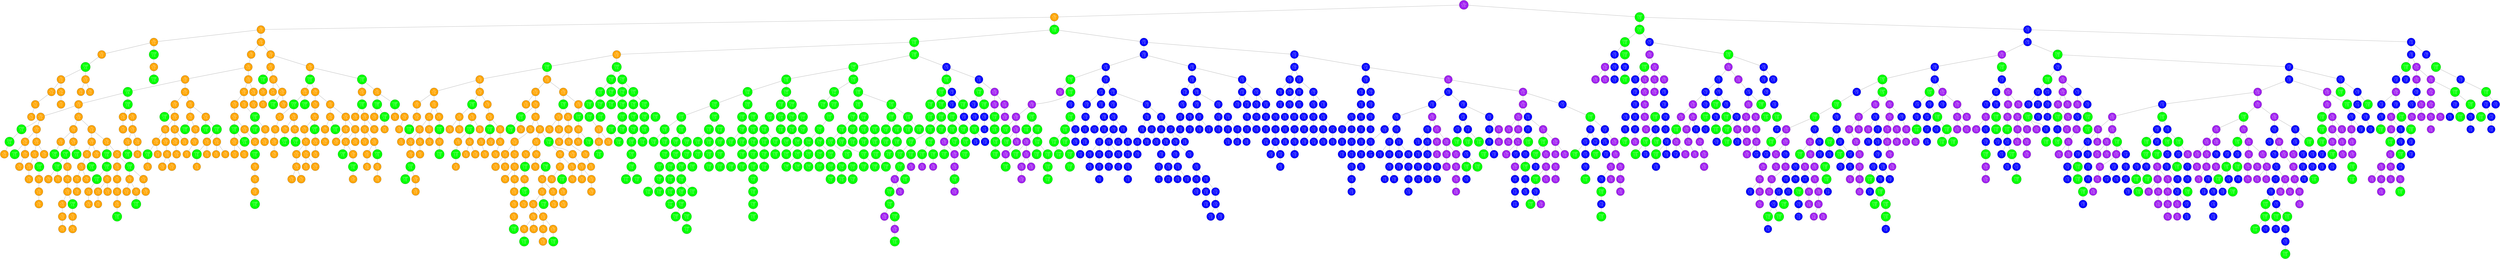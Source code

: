 graph G {
	rankdir=TB;
	node [shape=circle];
	"0x563c851744f0" [label="line
p: 10000
X: 231\nY: 224", color=black, fontcolor=white, style=filled, fillcolor=purple];
	"0x563c851744f0" -- "0x563c8517c6f0";
	"0x563c8517c6f0" [label="text
p: 9995
X: 96\nY: 54", color=black, fontcolor=white, style=filled, fillcolor=orange];
	"0x563c8517c6f0" -- "0x563c85177c70";
	"0x563c85177c70" [label="text
p: 9860
X: 16\nY: 74", color=black, fontcolor=white, style=filled, fillcolor=orange];
	"0x563c85177c70" -- "0x563c8517b170";
	"0x563c8517b170" [label="text
p: 8806
X: 16\nY: 234", color=black, fontcolor=white, style=filled, fillcolor=orange];
	"0x563c8517b170" -- "0x563c85187670";
	"0x563c85187670" [label="text
p: 8167
X: 16\nY: 84", color=black, fontcolor=white, style=filled, fillcolor=orange];
	"0x563c85187670" -- "0x563c85180e70";
	"0x563c85180e70" [label="rectangle
p: 5633
X: 16\nY: 154", color=black, fontcolor=white, style=filled, fillcolor=green];
	"0x563c85180e70" -- "0x563c85183c70";
	"0x563c85183c70" [label="text
p: 3532
X: 16\nY: 164", color=black, fontcolor=white, style=filled, fillcolor=orange];
	"0x563c85183c70" -- "0x563c851842f0";
	"0x563c851842f0" [label="text
p: 2716
X: 16\nY: 114", color=black, fontcolor=white, style=filled, fillcolor=orange];
	"0x563c851842f0" -- "0x563c85184ff0";
	"0x563c85184ff0" [label="text
p: 1717
X: 16\nY: 94", color=black, fontcolor=white, style=filled, fillcolor=orange];
	"0x563c85184ff0" -- "0x563c851847f0";
	"0x563c851847f0" [label="text
p: 781
X: 16\nY: 264", color=black, fontcolor=white, style=filled, fillcolor=orange];
	"0x563c85183c70" -- "0x563c85182370";
	"0x563c85182370" [label="text
p: 2160
X: 16\nY: 194", color=black, fontcolor=white, style=filled, fillcolor=orange];
	"0x563c85182370" -- "0x563c85183670";
	"0x563c85183670" [label="text
p: 1171
X: 16\nY: 14", color=black, fontcolor=white, style=filled, fillcolor=orange];
	"0x563c85180e70" -- "0x563c8517cc70";
	"0x563c8517cc70" [label="text
p: 5324
X: 16\nY: 174", color=black, fontcolor=white, style=filled, fillcolor=orange];
	"0x563c8517cc70" -- "0x563c85180270";
	"0x563c85180270" [label="text
p: 803
X: 16\nY: 64", color=black, fontcolor=white, style=filled, fillcolor=orange];
	"0x563c8517cc70" -- "0x563c8517c770";
	"0x563c8517c770" [label="text
p: 929
X: 16\nY: 54", color=black, fontcolor=white, style=filled, fillcolor=orange];
	"0x563c8517b170" -- "0x563c85179570";
	"0x563c85179570" [label="rectangle
p: 4133
X: 16\nY: 144", color=black, fontcolor=white, style=filled, fillcolor=green];
	"0x563c85179570" -- "0x563c8517a770";
	"0x563c8517a770" [label="text
p: 3383
X: 16\nY: 24", color=black, fontcolor=white, style=filled, fillcolor=orange];
	"0x563c8517a770" -- "0x563c85179970";
	"0x563c85179970" [label="rectangle
p: 2728
X: 16\nY: 134", color=black, fontcolor=white, style=filled, fillcolor=green];
	"0x563c85177c70" -- "0x563c85172bf0";
	"0x563c85172bf0" [label="text
p: 9847
X: 66\nY: 234", color=black, fontcolor=white, style=filled, fillcolor=orange];
	"0x563c85172bf0" -- "0x563c85172970";
	"0x563c85172970" [label="text
p: 9825
X: 16\nY: 34", color=black, fontcolor=white, style=filled, fillcolor=orange];
	"0x563c85172970" -- "0x563c85175d70";
	"0x563c85175d70" [label="text
p: 9667
X: 56\nY: 224", color=black, fontcolor=white, style=filled, fillcolor=orange];
	"0x563c85175d70" -- "0x563c851708f0";
	"0x563c851708f0" [label="text
p: 9628
X: 46\nY: 84", color=black, fontcolor=white, style=filled, fillcolor=orange];
	"0x563c851708f0" -- "0x563c851870f0";
	"0x563c851870f0" [label="rectangle
p: 9576
X: 46\nY: 124", color=black, fontcolor=white, style=filled, fillcolor=green];
	"0x563c851870f0" -- "0x563c85179870";
	"0x563c85179870" [label="text
p: 9353
X: 26\nY: 184", color=black, fontcolor=white, style=filled, fillcolor=orange];
	"0x563c85179870" -- "0x563c8516bbf0";
	"0x563c8516bbf0" [label="text
p: 9240
X: 16\nY: 254", color=black, fontcolor=white, style=filled, fillcolor=orange];
	"0x563c8516bbf0" -- "0x563c8516cdf0";
	"0x563c8516cdf0" [label="rectangle
p: 7876
X: 16\nY: 124", color=black, fontcolor=white, style=filled, fillcolor=green];
	"0x563c8516cdf0" -- "0x563c851715f0";
	"0x563c851715f0" [label="rectangle
p: 5197
X: 16\nY: 164", color=black, fontcolor=white, style=filled, fillcolor=green];
	"0x563c851715f0" -- "0x563c85170cf0";
	"0x563c85170cf0" [label="text
p: 4697
X: 16\nY: 184", color=black, fontcolor=white, style=filled, fillcolor=orange];
	"0x563c8516bbf0" -- "0x563c85167bf0";
	"0x563c85167bf0" [label="text
p: 8638
X: 16\nY: 224", color=black, fontcolor=white, style=filled, fillcolor=orange];
	"0x563c85167bf0" -- "0x563c85169370";
	"0x563c85169370" [label="text
p: 7496
X: 16\nY: 204", color=black, fontcolor=white, style=filled, fillcolor=orange];
	"0x563c85169370" -- "0x563c8516a470";
	"0x563c8516a470" [label="rectangle
p: 465
X: 16\nY: 114", color=black, fontcolor=white, style=filled, fillcolor=green];
	"0x563c85169370" -- "0x563c85167ff0";
	"0x563c85167ff0" [label="text
p: 6048
X: 16\nY: 214", color=black, fontcolor=white, style=filled, fillcolor=orange];
	"0x563c85167ff0" -- "0x563c851690f0";
	"0x563c851690f0" [label="text
p: 3918
X: 16\nY: 44", color=black, fontcolor=white, style=filled, fillcolor=orange];
	"0x563c85167bf0" -- "0x563c8517ebf0";
	"0x563c8517ebf0" [label="text
p: 8482
X: 26\nY: 224", color=black, fontcolor=white, style=filled, fillcolor=orange];
	"0x563c8517ebf0" -- "0x563c851882f0";
	"0x563c851882f0" [label="text
p: 8237
X: 26\nY: 104", color=black, fontcolor=white, style=filled, fillcolor=orange];
	"0x563c851882f0" -- "0x563c851651f0";
	"0x563c851651f0" [label="text
p: 6957
X: 16\nY: 244", color=black, fontcolor=white, style=filled, fillcolor=orange];
	"0x563c851651f0" -- "0x563c85165cf0";
	"0x563c85165cf0" [label="text
p: 1781
X: 16\nY: 104", color=black, fontcolor=white, style=filled, fillcolor=orange];
	"0x563c851882f0" -- "0x563c85180670";
	"0x563c85180670" [label="rectangle
p: 6337
X: 26\nY: 114", color=black, fontcolor=white, style=filled, fillcolor=green];
	"0x563c85180670" -- "0x563c851878f0";
	"0x563c851878f0" [label="text
p: 3948
X: 26\nY: 14", color=black, fontcolor=white, style=filled, fillcolor=orange];
	"0x563c851878f0" -- "0x563c85182870";
	"0x563c85182870" [label="text
p: 3762
X: 26\nY: 194", color=black, fontcolor=white, style=filled, fillcolor=orange];
	"0x563c85182870" -- "0x563c85185f70";
	"0x563c85185f70" [label="text
p: 1852
X: 26\nY: 234", color=black, fontcolor=white, style=filled, fillcolor=orange];
	"0x563c8517ebf0" -- "0x563c8517d8f0";
	"0x563c8517d8f0" [label="text
p: 2009
X: 26\nY: 214", color=black, fontcolor=white, style=filled, fillcolor=orange];
	"0x563c85179870" -- "0x563c85166470";
	"0x563c85166470" [label="text
p: 8536
X: 26\nY: 244", color=black, fontcolor=white, style=filled, fillcolor=orange];
	"0x563c85166470" -- "0x563c85176e70";
	"0x563c85176e70" [label="text
p: 8208
X: 26\nY: 94", color=black, fontcolor=white, style=filled, fillcolor=orange];
	"0x563c85176e70" -- "0x563c85177b70";
	"0x563c85177b70" [label="text
p: 5652
X: 26\nY: 24", color=black, fontcolor=white, style=filled, fillcolor=orange];
	"0x563c85177b70" -- "0x563c85177170";
	"0x563c85177170" [label="rectangle
p: 4956
X: 26\nY: 164", color=black, fontcolor=white, style=filled, fillcolor=green];
	"0x563c85176e70" -- "0x563c851677f0";
	"0x563c851677f0" [label="text
p: 7984
X: 26\nY: 74", color=black, fontcolor=white, style=filled, fillcolor=orange];
	"0x563c851677f0" -- "0x563c85172370";
	"0x563c85172370" [label="rectangle
p: 7861
X: 26\nY: 124", color=black, fontcolor=white, style=filled, fillcolor=green];
	"0x563c85172370" -- "0x563c85174e70";
	"0x563c85174e70" [label="rectangle
p: 5294
X: 26\nY: 154", color=black, fontcolor=white, style=filled, fillcolor=green];
	"0x563c85174e70" -- "0x563c85175c70";
	"0x563c85175c70" [label="text
p: 4046
X: 26\nY: 84", color=black, fontcolor=white, style=filled, fillcolor=orange];
	"0x563c85174e70" -- "0x563c85173070";
	"0x563c85173070" [label="text
p: 4262
X: 26\nY: 114", color=black, fontcolor=white, style=filled, fillcolor=orange];
	"0x563c85172370" -- "0x563c85168770";
	"0x563c85168770" [label="text
p: 6612
X: 26\nY: 54", color=black, fontcolor=white, style=filled, fillcolor=orange];
	"0x563c85168770" -- "0x563c851689f0";
	"0x563c851689f0" [label="text
p: 4559
X: 26\nY: 204", color=black, fontcolor=white, style=filled, fillcolor=orange];
	"0x563c851689f0" -- "0x563c8516c2f0";
	"0x563c8516c2f0" [label="text
p: 4162
X: 26\nY: 34", color=black, fontcolor=white, style=filled, fillcolor=orange];
	"0x563c8516c2f0" -- "0x563c85170c70";
	"0x563c85170c70" [label="text
p: 3827
X: 26\nY: 254", color=black, fontcolor=white, style=filled, fillcolor=orange];
	"0x563c85170c70" -- "0x563c8516c370";
	"0x563c8516c370" [label="text
p: 1270
X: 26\nY: 64", color=black, fontcolor=white, style=filled, fillcolor=orange];
	"0x563c8516c370" -- "0x563c8516f8f0";
	"0x563c8516f8f0" [label="text
p: 536
X: 26\nY: 174", color=black, fontcolor=white, style=filled, fillcolor=orange];
	"0x563c8516c2f0" -- "0x563c8516a370";
	"0x563c8516a370" [label="rectangle
p: 3546
X: 26\nY: 144", color=black, fontcolor=white, style=filled, fillcolor=green];
	"0x563c8516a370" -- "0x563c8516a270";
	"0x563c8516a270" [label="text
p: 2727
X: 26\nY: 44", color=black, fontcolor=white, style=filled, fillcolor=orange];
	"0x563c8516a270" -- "0x563c851699f0";
	"0x563c851699f0" [label="text
p: 1083
X: 26\nY: 164", color=black, fontcolor=white, style=filled, fillcolor=orange];
	"0x563c851677f0" -- "0x563c85166e70";
	"0x563c85166e70" [label="rectangle
p: 1311
X: 26\nY: 134", color=black, fontcolor=white, style=filled, fillcolor=green];
	"0x563c85166470" -- "0x563c8517a970";
	"0x563c8517a970" [label="text
p: 7753
X: 36\nY: 194", color=black, fontcolor=white, style=filled, fillcolor=orange];
	"0x563c8517a970" -- "0x563c8517ef70";
	"0x563c8517ef70" [label="text
p: 6890
X: 36\nY: 14", color=black, fontcolor=white, style=filled, fillcolor=orange];
	"0x563c8517ef70" -- "0x563c85185170";
	"0x563c85185170" [label="text
p: 5791
X: 36\nY: 64", color=black, fontcolor=white, style=filled, fillcolor=orange];
	"0x563c85185170" -- "0x563c85186a70";
	"0x563c85186a70" [label="text
p: 3672
X: 36\nY: 164", color=black, fontcolor=white, style=filled, fillcolor=orange];
	"0x563c85186a70" -- "0x563c851658f0";
	"0x563c851658f0" [label="text
p: 2479
X: 26\nY: 264", color=black, fontcolor=white, style=filled, fillcolor=orange];
	"0x563c851658f0" -- "0x563c85187bf0";
	"0x563c85187bf0" [label="text
p: 1696
X: 36\nY: 84", color=black, fontcolor=white, style=filled, fillcolor=orange];
	"0x563c85186a70" -- "0x563c851859f0";
	"0x563c851859f0" [label="text
p: 1969
X: 36\nY: 264", color=black, fontcolor=white, style=filled, fillcolor=orange];
	"0x563c85185170" -- "0x563c851806f0";
	"0x563c851806f0" [label="rectangle
p: 4637
X: 36\nY: 134", color=black, fontcolor=white, style=filled, fillcolor=green];
	"0x563c8517ef70" -- "0x563c8517d4f0";
	"0x563c8517d4f0" [label="text
p: 3609
X: 36\nY: 224", color=black, fontcolor=white, style=filled, fillcolor=orange];
	"0x563c8517a970" -- "0x563c851709f0";
	"0x563c851709f0" [label="text
p: 7349
X: 36\nY: 104", color=black, fontcolor=white, style=filled, fillcolor=orange];
	"0x563c851709f0" -- "0x563c85171cf0";
	"0x563c85171cf0" [label="rectangle
p: 6799
X: 36\nY: 164", color=black, fontcolor=white, style=filled, fillcolor=green];
	"0x563c85171cf0" -- "0x563c85177af0";
	"0x563c85177af0" [label="rectangle
p: 6419
X: 36\nY: 114", color=black, fontcolor=white, style=filled, fillcolor=green];
	"0x563c85177af0" -- "0x563c85178bf0";
	"0x563c85178bf0" [label="rectangle
p: 5211
X: 36\nY: 144", color=black, fontcolor=white, style=filled, fillcolor=green];
	"0x563c85178bf0" -- "0x563c851799f0";
	"0x563c851799f0" [label="text
p: 4704
X: 36\nY: 184", color=black, fontcolor=white, style=filled, fillcolor=orange];
	"0x563c851799f0" -- "0x563c8517a070";
	"0x563c8517a070" [label="text
p: 3010
X: 36\nY: 244", color=black, fontcolor=white, style=filled, fillcolor=orange];
	"0x563c85177af0" -- "0x563c85174570";
	"0x563c85174570" [label="text
p: 5670
X: 36\nY: 94", color=black, fontcolor=white, style=filled, fillcolor=orange];
	"0x563c85174570" -- "0x563c85177070";
	"0x563c85177070" [label="text
p: 3106
X: 36\nY: 214", color=black, fontcolor=white, style=filled, fillcolor=orange];
	"0x563c85177070" -- "0x563c85175bf0";
	"0x563c85175bf0" [label="text
p: 476
X: 36\nY: 54", color=black, fontcolor=white, style=filled, fillcolor=orange];
	"0x563c85174570" -- "0x563c85173270";
	"0x563c85173270" [label="text
p: 3309
X: 36\nY: 174", color=black, fontcolor=white, style=filled, fillcolor=orange];
	"0x563c851709f0" -- "0x563c85168e70";
	"0x563c85168e70" [label="text
p: 7199
X: 36\nY: 204", color=black, fontcolor=white, style=filled, fillcolor=orange];
	"0x563c85168e70" -- "0x563c8516fe70";
	"0x563c8516fe70" [label="text
p: 3952
X: 36\nY: 234", color=black, fontcolor=white, style=filled, fillcolor=orange];
	"0x563c8516fe70" -- "0x563c8516e970";
	"0x563c8516e970" [label="text
p: 2731
X: 36\nY: 24", color=black, fontcolor=white, style=filled, fillcolor=orange];
	"0x563c8516e970" -- "0x563c85169170";
	"0x563c85169170" [label="text
p: 2018
X: 36\nY: 114", color=black, fontcolor=white, style=filled, fillcolor=orange];
	"0x563c85169170" -- "0x563c8516cff0";
	"0x563c8516cff0" [label="text
p: 940
X: 36\nY: 254", color=black, fontcolor=white, style=filled, fillcolor=orange];
	"0x563c8516cff0" -- "0x563c8516db70";
	"0x563c8516db70" [label="rectangle
p: 863
X: 36\nY: 124", color=black, fontcolor=white, style=filled, fillcolor=green];
	"0x563c85168e70" -- "0x563c851879f0";
	"0x563c851879f0" [label="rectangle
p: 6408
X: 46\nY: 134", color=black, fontcolor=white, style=filled, fillcolor=green];
	"0x563c851879f0" -- "0x563c85167870";
	"0x563c85167870" [label="text
p: 3992
X: 36\nY: 44", color=black, fontcolor=white, style=filled, fillcolor=orange];
	"0x563c85167870" -- "0x563c851682f0";
	"0x563c851682f0" [label="text
p: 1756
X: 36\nY: 34", color=black, fontcolor=white, style=filled, fillcolor=orange];
	"0x563c85167870" -- "0x563c851666f0";
	"0x563c851666f0" [label="text
p: 3634
X: 36\nY: 74", color=black, fontcolor=white, style=filled, fillcolor=orange];
	"0x563c851666f0" -- "0x563c85164ef0";
	"0x563c85164ef0" [label="rectangle
p: 524
X: 36\nY: 154", color=black, fontcolor=white, style=filled, fillcolor=green];
	"0x563c851879f0" -- "0x563c851877f0";
	"0x563c851877f0" [label="text
p: 5216
X: 46\nY: 194", color=black, fontcolor=white, style=filled, fillcolor=orange];
	"0x563c851877f0" -- "0x563c85187770";
	"0x563c85187770" [label="text
p: 3804
X: 46\nY: 114", color=black, fontcolor=white, style=filled, fillcolor=orange];
	"0x563c851870f0" -- "0x563c85183cf0";
	"0x563c85183cf0" [label="rectangle
p: 9240
X: 46\nY: 164", color=black, fontcolor=white, style=filled, fillcolor=green];
	"0x563c85183cf0" -- "0x563c85186cf0";
	"0x563c85186cf0" [label="text
p: 7301
X: 46\nY: 244", color=black, fontcolor=white, style=filled, fillcolor=orange];
	"0x563c85186cf0" -- "0x563c851840f0";
	"0x563c851840f0" [label="text
p: 1223
X: 46\nY: 74", color=black, fontcolor=white, style=filled, fillcolor=orange];
	"0x563c85183cf0" -- "0x563c851757f0";
	"0x563c851757f0" [label="text
p: 8251
X: 46\nY: 24", color=black, fontcolor=white, style=filled, fillcolor=orange];
	"0x563c851757f0" -- "0x563c851792f0";
	"0x563c851792f0" [label="text
p: 5881
X: 46\nY: 54", color=black, fontcolor=white, style=filled, fillcolor=orange];
	"0x563c851792f0" -- "0x563c85181ef0";
	"0x563c85181ef0" [label="text
p: 5565
X: 46\nY: 264", color=black, fontcolor=white, style=filled, fillcolor=orange];
	"0x563c85181ef0" -- "0x563c8517d870";
	"0x563c8517d870" [label="rectangle
p: 4062
X: 46\nY: 154", color=black, fontcolor=white, style=filled, fillcolor=green];
	"0x563c851792f0" -- "0x563c85178ef0";
	"0x563c85178ef0" [label="text
p: 4489
X: 46\nY: 164", color=black, fontcolor=white, style=filled, fillcolor=orange];
	"0x563c85178ef0" -- "0x563c85175870";
	"0x563c85175870" [label="text
p: 118
X: 46\nY: 94", color=black, fontcolor=white, style=filled, fillcolor=orange];
	"0x563c851708f0" -- "0x563c85185670";
	"0x563c85185670" [label="text
p: 9520
X: 56\nY: 174", color=black, fontcolor=white, style=filled, fillcolor=orange];
	"0x563c85185670" -- "0x563c8516d770";
	"0x563c8516d770" [label="text
p: 9448
X: 46\nY: 174", color=black, fontcolor=white, style=filled, fillcolor=orange];
	"0x563c8516d770" -- "0x563c8516fb70";
	"0x563c8516fb70" [label="rectangle
p: 2142
X: 46\nY: 114", color=black, fontcolor=white, style=filled, fillcolor=green];
	"0x563c8516d770" -- "0x563c850f6460";
	"0x563c850f6460" [label="text
p: 9404
X: 46\nY: 214", color=black, fontcolor=white, style=filled, fillcolor=orange];
	"0x563c850f6460" -- "0x563c85169df0";
	"0x563c85169df0" [label="text
p: 8615
X: 46\nY: 104", color=black, fontcolor=white, style=filled, fillcolor=orange];
	"0x563c85169df0" -- "0x563c8516adf0";
	"0x563c8516adf0" [label="text
p: 8389
X: 46\nY: 184", color=black, fontcolor=white, style=filled, fillcolor=orange];
	"0x563c8516adf0" -- "0x563c8516b7f0";
	"0x563c8516b7f0" [label="rectangle
p: 5206
X: 46\nY: 144", color=black, fontcolor=white, style=filled, fillcolor=green];
	"0x563c8516b7f0" -- "0x563c8516c8f0";
	"0x563c8516c8f0" [label="text
p: 3411
X: 46\nY: 234", color=black, fontcolor=white, style=filled, fillcolor=orange];
	"0x563c8516adf0" -- "0x563c8516a570";
	"0x563c8516a570" [label="text
p: 114
X: 46\nY: 44", color=black, fontcolor=white, style=filled, fillcolor=orange];
	"0x563c85169df0" -- "0x563c85169a70";
	"0x563c85169a70" [label="text
p: 8466
X: 46\nY: 34", color=black, fontcolor=white, style=filled, fillcolor=orange];
	"0x563c85169a70" -- "0x563c851662f0";
	"0x563c851662f0" [label="text
p: 4953
X: 46\nY: 254", color=black, fontcolor=white, style=filled, fillcolor=orange];
	"0x563c851662f0" -- "0x563c85169470";
	"0x563c85169470" [label="text
p: 3518
X: 46\nY: 64", color=black, fontcolor=white, style=filled, fillcolor=orange];
	"0x563c851662f0" -- "0x563c85164d70";
	"0x563c85164d70" [label="text
p: 1758
X: 46\nY: 14", color=black, fontcolor=white, style=filled, fillcolor=orange];
	"0x563c850f6460" -- "0x563c85186770";
	"0x563c85186770" [label="text
p: 7570
X: 56\nY: 194", color=black, fontcolor=white, style=filled, fillcolor=orange];
	"0x563c85186770" -- "0x563c850f5fe0";
	"0x563c850f5fe0" [label="text
p: 7004
X: 46\nY: 224", color=black, fontcolor=white, style=filled, fillcolor=orange];
	"0x563c850f5fe0" -- "0x563c850f62e0";
	"0x563c850f62e0" [label="text
p: 3294
X: 46\nY: 204", color=black, fontcolor=white, style=filled, fillcolor=orange];
	"0x563c85186770" -- "0x563c85186370";
	"0x563c85186370" [label="text
p: 423
X: 56\nY: 254", color=black, fontcolor=white, style=filled, fillcolor=orange];
	"0x563c85185670" -- "0x563c8517e070";
	"0x563c8517e070" [label="text
p: 8027
X: 56\nY: 164", color=black, fontcolor=white, style=filled, fillcolor=orange];
	"0x563c8517e070" -- "0x563c85181170";
	"0x563c85181170" [label="text
p: 7892
X: 56\nY: 94", color=black, fontcolor=white, style=filled, fillcolor=orange];
	"0x563c85181170" -- "0x563c85184270";
	"0x563c85184270" [label="rectangle
p: 6948
X: 56\nY: 154", color=black, fontcolor=white, style=filled, fillcolor=green];
	"0x563c85181170" -- "0x563c8517ec70";
	"0x563c8517ec70" [label="text
p: 5806
X: 56\nY: 44", color=black, fontcolor=white, style=filled, fillcolor=orange];
	"0x563c8517ec70" -- "0x563c8517f570";
	"0x563c8517f570" [label="text
p: 5419
X: 56\nY: 34", color=black, fontcolor=white, style=filled, fillcolor=orange];
	"0x563c8517f570" -- "0x563c8517fa70";
	"0x563c8517fa70" [label="text
p: 542
X: 56\nY: 74", color=black, fontcolor=white, style=filled, fillcolor=orange];
	"0x563c8517e070" -- "0x563c8517ce70";
	"0x563c8517ce70" [label="text
p: 7570
X: 56\nY: 234", color=black, fontcolor=white, style=filled, fillcolor=orange];
	"0x563c8517ce70" -- "0x563c8517da70";
	"0x563c8517da70" [label="rectangle
p: 4260
X: 56\nY: 144", color=black, fontcolor=white, style=filled, fillcolor=green];
	"0x563c8517ce70" -- "0x563c85178970";
	"0x563c85178970" [label="rectangle
p: 7423
X: 56\nY: 114", color=black, fontcolor=white, style=filled, fillcolor=green];
	"0x563c85178970" -- "0x563c8517ad70";
	"0x563c8517ad70" [label="text
p: 7392
X: 56\nY: 114", color=black, fontcolor=white, style=filled, fillcolor=orange];
	"0x563c8517ad70" -- "0x563c8517b7f0";
	"0x563c8517b7f0" [label="rectangle
p: 706
X: 56\nY: 164", color=black, fontcolor=white, style=filled, fillcolor=green];
	"0x563c8517b7f0" -- "0x563c8517bf70";
	"0x563c8517bf70" [label="text
p: 207
X: 56\nY: 244", color=black, fontcolor=white, style=filled, fillcolor=orange];
	"0x563c8517ad70" -- "0x563c85179e70";
	"0x563c85179e70" [label="text
p: 916
X: 56\nY: 204", color=black, fontcolor=white, style=filled, fillcolor=orange];
	"0x563c85178970" -- "0x563c851779f0";
	"0x563c851779f0" [label="text
p: 6762
X: 56\nY: 184", color=black, fontcolor=white, style=filled, fillcolor=orange];
	"0x563c851779f0" -- "0x563c851787f0";
	"0x563c851787f0" [label="text
p: 661
X: 56\nY: 214", color=black, fontcolor=white, style=filled, fillcolor=orange];
	"0x563c851779f0" -- "0x563c85177870";
	"0x563c85177870" [label="text
p: 838
X: 56\nY: 24", color=black, fontcolor=white, style=filled, fillcolor=orange];
	"0x563c85175d70" -- "0x563c851782f0";
	"0x563c851782f0" [label="text
p: 9341
X: 66\nY: 194", color=black, fontcolor=white, style=filled, fillcolor=orange];
	"0x563c851782f0" -- "0x563c8517dc70";
	"0x563c8517dc70" [label="text
p: 8893
X: 66\nY: 94", color=black, fontcolor=white, style=filled, fillcolor=orange];
	"0x563c8517dc70" -- "0x563c85175470";
	"0x563c85175470" [label="text
p: 7628
X: 56\nY: 14", color=black, fontcolor=white, style=filled, fillcolor=orange];
	"0x563c85175470" -- "0x563c851650f0";
	"0x563c851650f0" [label="text
p: 6568
X: 56\nY: 84", color=black, fontcolor=white, style=filled, fillcolor=orange];
	"0x563c851650f0" -- "0x563c851686f0";
	"0x563c851686f0" [label="rectangle
p: 5245
X: 56\nY: 124", color=black, fontcolor=white, style=filled, fillcolor=green];
	"0x563c851686f0" -- "0x563c8516d8f0";
	"0x563c8516d8f0" [label="text
p: 5218
X: 56\nY: 54", color=black, fontcolor=white, style=filled, fillcolor=orange];
	"0x563c8516d8f0" -- "0x563c851705f0";
	"0x563c851705f0" [label="text
p: 1572
X: 56\nY: 64", color=black, fontcolor=white, style=filled, fillcolor=orange];
	"0x563c8516d8f0" -- "0x563c8516bef0";
	"0x563c8516bef0" [label="text
p: 4521
X: 56\nY: 264", color=black, fontcolor=white, style=filled, fillcolor=orange];
	"0x563c851686f0" -- "0x563c851668f0";
	"0x563c851668f0" [label="rectangle
p: 4227
X: 56\nY: 134", color=black, fontcolor=white, style=filled, fillcolor=green];
	"0x563c851650f0" -- "0x563c850f5e60";
	"0x563c850f5e60" [label="text
p: 5916
X: 56\nY: 104", color=black, fontcolor=white, style=filled, fillcolor=orange];
	"0x563c850f5e60" -- "0x563c85187ef0";
	"0x563c85187ef0" [label="text
p: 5710
X: 66\nY: 224", color=black, fontcolor=white, style=filled, fillcolor=orange];
	"0x563c85187ef0" -- "0x563c85185770";
	"0x563c85185770" [label="rectangle
p: 3787
X: 66\nY: 124", color=black, fontcolor=white, style=filled, fillcolor=green];
	"0x563c85185770" -- "0x563c85184b70";
	"0x563c85184b70" [label="text
p: 3696
X: 66\nY: 24", color=black, fontcolor=white, style=filled, fillcolor=orange];
	"0x563c85184b70" -- "0x563c8517f270";
	"0x563c8517f270" [label="text
p: 2795
X: 66\nY: 244", color=black, fontcolor=white, style=filled, fillcolor=orange];
	"0x563c8517f270" -- "0x563c85180970";
	"0x563c85180970" [label="text
p: 2455
X: 66\nY: 84", color=black, fontcolor=white, style=filled, fillcolor=orange];
	"0x563c85180970" -- "0x563c85182770";
	"0x563c85182770" [label="rectangle
p: 1059
X: 66\nY: 114", color=black, fontcolor=white, style=filled, fillcolor=green];
	"0x563c8517dc70" -- "0x563c851784f0";
	"0x563c851784f0" [label="text
p: 7055
X: 66\nY: 254", color=black, fontcolor=white, style=filled, fillcolor=orange];
	"0x563c851784f0" -- "0x563c8517bef0";
	"0x563c8517bef0" [label="rectangle
p: 6627
X: 66\nY: 144", color=black, fontcolor=white, style=filled, fillcolor=green];
	"0x563c8517bef0" -- "0x563c8517d370";
	"0x563c8517d370" [label="rectangle
p: 1583
X: 66\nY: 164", color=black, fontcolor=white, style=filled, fillcolor=green];
	"0x563c8517bef0" -- "0x563c851791f0";
	"0x563c851791f0" [label="text
p: 3941
X: 66\nY: 54", color=black, fontcolor=white, style=filled, fillcolor=orange];
	"0x563c851791f0" -- "0x563c85178870";
	"0x563c85178870" [label="text
p: 1181
X: 66\nY: 184", color=black, fontcolor=white, style=filled, fillcolor=orange];
	"0x563c851782f0" -- "0x563c85173a70";
	"0x563c85173a70" [label="text
p: 7087
X: 66\nY: 204", color=black, fontcolor=white, style=filled, fillcolor=orange];
	"0x563c85173a70" -- "0x563c85172ff0";
	"0x563c85172ff0" [label="text
p: 6126
X: 66\nY: 264", color=black, fontcolor=white, style=filled, fillcolor=orange];
	"0x563c85172bf0" -- "0x563c851676f0";
	"0x563c851676f0" [label="text
p: 9766
X: 66\nY: 34", color=black, fontcolor=white, style=filled, fillcolor=orange];
	"0x563c851676f0" -- "0x563c8516ce70";
	"0x563c8516ce70" [label="text
p: 8972
X: 66\nY: 64", color=black, fontcolor=white, style=filled, fillcolor=orange];
	"0x563c8516ce70" -- "0x563c8516d170";
	"0x563c8516d170" [label="rectangle
p: 7327
X: 66\nY: 154", color=black, fontcolor=white, style=filled, fillcolor=green];
	"0x563c8516d170" -- "0x563c85170770";
	"0x563c85170770" [label="text
p: 2019
X: 66\nY: 74", color=black, fontcolor=white, style=filled, fillcolor=orange];
	"0x563c85170770" -- "0x563c851706f0";
	"0x563c851706f0" [label="text
p: 523
X: 66\nY: 14", color=black, fontcolor=white, style=filled, fillcolor=orange];
	"0x563c8516ce70" -- "0x563c8516a2f0";
	"0x563c8516a2f0" [label="text
p: 8050
X: 66\nY: 104", color=black, fontcolor=white, style=filled, fillcolor=orange];
	"0x563c8516a2f0" -- "0x563c8516b870";
	"0x563c8516b870" [label="text
p: 777
X: 66\nY: 174", color=black, fontcolor=white, style=filled, fillcolor=orange];
	"0x563c8516a2f0" -- "0x563c85168ff0";
	"0x563c85168ff0" [label="text
p: 5926
X: 66\nY: 164", color=black, fontcolor=white, style=filled, fillcolor=orange];
	"0x563c85168ff0" -- "0x563c851694f0";
	"0x563c851694f0" [label="rectangle
p: 1337
X: 66\nY: 134", color=black, fontcolor=white, style=filled, fillcolor=green];
	"0x563c85168ff0" -- "0x563c85168f70";
	"0x563c85168f70" [label="text
p: 3808
X: 66\nY: 44", color=black, fontcolor=white, style=filled, fillcolor=orange];
	"0x563c851676f0" -- "0x563c85177d70";
	"0x563c85177d70" [label="text
p: 9684
X: 86\nY: 164", color=black, fontcolor=white, style=filled, fillcolor=orange];
	"0x563c85177d70" -- "0x563c851778f0";
	"0x563c851778f0" [label="rectangle
p: 9325
X: 76\nY: 134", color=black, fontcolor=white, style=filled, fillcolor=green];
	"0x563c851778f0" -- "0x563c85179ef0";
	"0x563c85179ef0" [label="text
p: 8802
X: 76\nY: 164", color=black, fontcolor=white, style=filled, fillcolor=orange];
	"0x563c85179ef0" -- "0x563c8517fff0";
	"0x563c8517fff0" [label="rectangle
p: 8218
X: 76\nY: 124", color=black, fontcolor=white, style=filled, fillcolor=green];
	"0x563c8517fff0" -- "0x563c85166af0";
	"0x563c85166af0" [label="text
p: 7414
X: 66\nY: 214", color=black, fontcolor=white, style=filled, fillcolor=orange];
	"0x563c85166af0" -- "0x563c85183870";
	"0x563c85183870" [label="text
p: 5812
X: 76\nY: 84", color=black, fontcolor=white, style=filled, fillcolor=orange];
	"0x563c85183870" -- "0x563c85165c70";
	"0x563c85165c70" [label="text
p: 4389
X: 66\nY: 114", color=black, fontcolor=white, style=filled, fillcolor=orange];
	"0x563c85165c70" -- "0x563c85183ef0";
	"0x563c85183ef0" [label="text
p: 388
X: 76\nY: 94", color=black, fontcolor=white, style=filled, fillcolor=orange];
	"0x563c8517fff0" -- "0x563c8517b5f0";
	"0x563c8517b5f0" [label="text
p: 3841
X: 76\nY: 244", color=black, fontcolor=white, style=filled, fillcolor=orange];
	"0x563c8517b5f0" -- "0x563c8517d1f0";
	"0x563c8517d1f0" [label="text
p: 3399
X: 76\nY: 54", color=black, fontcolor=white, style=filled, fillcolor=orange];
	"0x563c8517d1f0" -- "0x563c8517e5f0";
	"0x563c8517e5f0" [label="rectangle
p: 3113
X: 76\nY: 164", color=black, fontcolor=white, style=filled, fillcolor=green];
	"0x563c8517b5f0" -- "0x563c8517a670";
	"0x563c8517a670" [label="text
p: 3696
X: 76\nY: 204", color=black, fontcolor=white, style=filled, fillcolor=orange];
	"0x563c8517a670" -- "0x563c85179f70";
	"0x563c85179f70" [label="rectangle
p: 1564
X: 76\nY: 154", color=black, fontcolor=white, style=filled, fillcolor=green];
	"0x563c85179ef0" -- "0x563c85179d70";
	"0x563c85179d70" [label="rectangle
p: 6500
X: 76\nY: 114", color=black, fontcolor=white, style=filled, fillcolor=green];
	"0x563c851778f0" -- "0x563c851657f0";
	"0x563c851657f0" [label="text
p: 8484
X: 76\nY: 24", color=black, fontcolor=white, style=filled, fillcolor=orange];
	"0x563c851657f0" -- "0x563c85177470";
	"0x563c85177470" [label="text
p: 7505
X: 76\nY: 34", color=black, fontcolor=white, style=filled, fillcolor=orange];
	"0x563c85177470" -- "0x563c8516d570";
	"0x563c8516d570" [label="text
p: 6839
X: 76\nY: 254", color=black, fontcolor=white, style=filled, fillcolor=orange];
	"0x563c8516d570" -- "0x563c85174bf0";
	"0x563c85174bf0" [label="text
p: 5045
X: 76\nY: 174", color=black, fontcolor=white, style=filled, fillcolor=orange];
	"0x563c85174bf0" -- "0x563c85171870";
	"0x563c85171870" [label="text
p: 3152
X: 76\nY: 14", color=black, fontcolor=white, style=filled, fillcolor=orange];
	"0x563c85171870" -- "0x563c85171970";
	"0x563c85171970" [label="text
p: 3120
X: 76\nY: 194", color=black, fontcolor=white, style=filled, fillcolor=orange];
	"0x563c85171970" -- "0x563c85173870";
	"0x563c85173870" [label="text
p: 2868
X: 76\nY: 104", color=black, fontcolor=white, style=filled, fillcolor=orange];
	"0x563c85173870" -- "0x563c85174b70";
	"0x563c85174b70" [label="text
p: 1492
X: 76\nY: 224", color=black, fontcolor=white, style=filled, fillcolor=orange];
	"0x563c85173870" -- "0x563c85171df0";
	"0x563c85171df0" [label="text
p: 1554
X: 76\nY: 44", color=black, fontcolor=white, style=filled, fillcolor=orange];
	"0x563c85171870" -- "0x563c85170370";
	"0x563c85170370" [label="text
p: 2378
X: 76\nY: 264", color=black, fontcolor=white, style=filled, fillcolor=orange];
	"0x563c85170370" -- "0x563c85171570";
	"0x563c85171570" [label="text
p: 427
X: 76\nY: 214", color=black, fontcolor=white, style=filled, fillcolor=orange];
	"0x563c85170370" -- "0x563c8516f5f0";
	"0x563c8516f5f0" [label="text
p: 1198
X: 76\nY: 114", color=black, fontcolor=white, style=filled, fillcolor=orange];
	"0x563c8516d570" -- "0x563c85167270";
	"0x563c85167270" [label="rectangle
p: 6287
X: 76\nY: 144", color=black, fontcolor=white, style=filled, fillcolor=green];
	"0x563c85167270" -- "0x563c8516a7f0";
	"0x563c8516a7f0" [label="text
p: 3815
X: 76\nY: 234", color=black, fontcolor=white, style=filled, fillcolor=orange];
	"0x563c8516a7f0" -- "0x563c85167b70";
	"0x563c85167b70" [label="text
p: 982
X: 76\nY: 184", color=black, fontcolor=white, style=filled, fillcolor=orange];
	"0x563c851657f0" -- "0x563c85182f70";
	"0x563c85182f70" [label="text
p: 8010
X: 86\nY: 234", color=black, fontcolor=white, style=filled, fillcolor=orange];
	"0x563c85182f70" -- "0x563c85187e70";
	"0x563c85187e70" [label="text
p: 7324
X: 86\nY: 194", color=black, fontcolor=white, style=filled, fillcolor=orange];
	"0x563c85187e70" -- "0x563c85164df0";
	"0x563c85164df0" [label="text
p: 6985
X: 76\nY: 74", color=black, fontcolor=white, style=filled, fillcolor=orange];
	"0x563c85164df0" -- "0x563c85164f70";
	"0x563c85164f70" [label="text
p: 3468
X: 76\nY: 64", color=black, fontcolor=white, style=filled, fillcolor=orange];
	"0x563c85187e70" -- "0x563c85184370";
	"0x563c85184370" [label="rectangle
p: 6501
X: 86\nY: 144", color=black, fontcolor=white, style=filled, fillcolor=green];
	"0x563c85182f70" -- "0x563c8517e670";
	"0x563c8517e670" [label="text
p: 6730
X: 86\nY: 184", color=black, fontcolor=white, style=filled, fillcolor=orange];
	"0x563c8517e670" -- "0x563c85180470";
	"0x563c85180470" [label="text
p: 5088
X: 86\nY: 264", color=black, fontcolor=white, style=filled, fillcolor=orange];
	"0x563c85180470" -- "0x563c85182df0";
	"0x563c85182df0" [label="text
p: 1809
X: 86\nY: 24", color=black, fontcolor=white, style=filled, fillcolor=orange];
	"0x563c8517e670" -- "0x563c8517ae70";
	"0x563c8517ae70" [label="text
p: 6001
X: 86\nY: 94", color=black, fontcolor=white, style=filled, fillcolor=orange];
	"0x563c8517ae70" -- "0x563c8517c670";
	"0x563c8517c670" [label="text
p: 5572
X: 86\nY: 244", color=black, fontcolor=white, style=filled, fillcolor=orange];
	"0x563c8517c670" -- "0x563c8517d670";
	"0x563c8517d670" [label="rectangle
p: 4682
X: 86\nY: 154", color=black, fontcolor=white, style=filled, fillcolor=green];
	"0x563c8517c670" -- "0x563c8517b970";
	"0x563c8517b970" [label="text
p: 4060
X: 86\nY: 84", color=black, fontcolor=white, style=filled, fillcolor=orange];
	"0x563c8517b970" -- "0x563c8517c370";
	"0x563c8517c370" [label="rectangle
p: 2311
X: 86\nY: 164", color=black, fontcolor=white, style=filled, fillcolor=green];
	"0x563c8517c370" -- "0x563c8517c070";
	"0x563c8517c070" [label="text
p: 1959
X: 86\nY: 74", color=black, fontcolor=white, style=filled, fillcolor=orange];
	"0x563c8517ae70" -- "0x563c8517a4f0";
	"0x563c8517a4f0" [label="text
p: 3276
X: 86\nY: 174", color=black, fontcolor=white, style=filled, fillcolor=orange];
	"0x563c85177d70" -- "0x563c850f6b60";
	"0x563c850f6b60" [label="rectangle
p: 9623
X: 86\nY: 134", color=black, fontcolor=white, style=filled, fillcolor=green];
	"0x563c850f6b60" -- "0x563c85176170";
	"0x563c85176170" [label="text
p: 9213
X: 86\nY: 214", color=black, fontcolor=white, style=filled, fillcolor=orange];
	"0x563c85176170" -- "0x563c85174cf0";
	"0x563c85174cf0" [label="rectangle
p: 8351
X: 86\nY: 124", color=black, fontcolor=white, style=filled, fillcolor=green];
	"0x563c85174cf0" -- "0x563c85175070";
	"0x563c85175070" [label="text
p: 3663
X: 86\nY: 104", color=black, fontcolor=white, style=filled, fillcolor=orange];
	"0x563c85174cf0" -- "0x563c85167f70";
	"0x563c85167f70" [label="text
p: 6962
X: 86\nY: 114", color=black, fontcolor=white, style=filled, fillcolor=orange];
	"0x563c85167f70" -- "0x563c851723f0";
	"0x563c851723f0" [label="text
p: 5420
X: 86\nY: 44", color=black, fontcolor=white, style=filled, fillcolor=orange];
	"0x563c851723f0" -- "0x563c851741f0";
	"0x563c851741f0" [label="text
p: 1213
X: 86\nY: 14", color=black, fontcolor=white, style=filled, fillcolor=orange];
	"0x563c851723f0" -- "0x563c8516dc70";
	"0x563c8516dc70" [label="text
p: 4251
X: 86\nY: 54", color=black, fontcolor=white, style=filled, fillcolor=orange];
	"0x563c8516dc70" -- "0x563c8516f3f0";
	"0x563c8516f3f0" [label="text
p: 3323
X: 86\nY: 34", color=black, fontcolor=white, style=filled, fillcolor=orange];
	"0x563c8516f3f0" -- "0x563c8516f7f0";
	"0x563c8516f7f0" [label="text
p: 446
X: 86\nY: 204", color=black, fontcolor=white, style=filled, fillcolor=orange];
	"0x563c8516dc70" -- "0x563c8516ccf0";
	"0x563c8516ccf0" [label="rectangle
p: 3371
X: 86\nY: 114", color=black, fontcolor=white, style=filled, fillcolor=green];
	"0x563c8516ccf0" -- "0x563c8516b170";
	"0x563c8516b170" [label="text
p: 818
X: 86\nY: 224", color=black, fontcolor=white, style=filled, fillcolor=orange];
	"0x563c8516b170" -- "0x563c85169b70";
	"0x563c85169b70" [label="text
p: 466
X: 86\nY: 254", color=black, fontcolor=white, style=filled, fillcolor=orange];
	"0x563c85167f70" -- "0x563c85164bf0";
	"0x563c85164bf0" [label="text
p: 3484
X: 86\nY: 64", color=black, fontcolor=white, style=filled, fillcolor=orange];
	"0x563c850f6b60" -- "0x563c85185d70";
	"0x563c85185d70" [label="text
p: 9121
X: 96\nY: 234", color=black, fontcolor=white, style=filled, fillcolor=orange];
	"0x563c85185d70" -- "0x563c85186df0";
	"0x563c85186df0" [label="rectangle
p: 6660
X: 96\nY: 114", color=black, fontcolor=white, style=filled, fillcolor=green];
	"0x563c85186df0" -- "0x563c85188070";
	"0x563c85188070" [label="text
p: 5285
X: 96\nY: 14", color=black, fontcolor=white, style=filled, fillcolor=orange];
	"0x563c85186df0" -- "0x563c85186470";
	"0x563c85186470" [label="rectangle
p: 1592
X: 96\nY: 164", color=black, fontcolor=white, style=filled, fillcolor=green];
	"0x563c85186470" -- "0x563c85186af0";
	"0x563c85186af0" [label="text
p: 731
X: 96\nY: 214", color=black, fontcolor=white, style=filled, fillcolor=orange];
	"0x563c85185d70" -- "0x563c85182cf0";
	"0x563c85182cf0" [label="rectangle
p: 6905
X: 96\nY: 124", color=black, fontcolor=white, style=filled, fillcolor=green];
	"0x563c85182cf0" -- "0x563c85183170";
	"0x563c85183170" [label="text
p: 1407
X: 96\nY: 104", color=black, fontcolor=white, style=filled, fillcolor=orange];
	"0x563c85182cf0" -- "0x563c8517c9f0";
	"0x563c8517c9f0" [label="text
p: 2339
X: 96\nY: 84", color=black, fontcolor=white, style=filled, fillcolor=orange];
	"0x563c8517c9f0" -- "0x563c85180ff0";
	"0x563c85180ff0" [label="text
p: 365
X: 96\nY: 94", color=black, fontcolor=white, style=filled, fillcolor=orange];
	"0x563c8517c6f0" -- "0x563c851952c0";
	"0x563c851952c0" [label="rectangle
p: 9964
X: 200\nY: 100", color=black, fontcolor=white, style=filled, fillcolor=green];
	"0x563c851952c0" -- "0x563c8517b9f0";
	"0x563c8517b9f0" [label="rectangle
p: 9948
X: 146\nY: 134", color=black, fontcolor=white, style=filled, fillcolor=green];
	"0x563c8517b9f0" -- "0x563c850f6260";
	"0x563c850f6260" [label="text
p: 9819
X: 136\nY: 204", color=black, fontcolor=white, style=filled, fillcolor=orange];
	"0x563c850f6260" -- "0x563c85187970";
	"0x563c85187970" [label="rectangle
p: 9606
X: 116\nY: 124", color=black, fontcolor=white, style=filled, fillcolor=green];
	"0x563c85187970" -- "0x563c851856f0";
	"0x563c851856f0" [label="text
p: 9502
X: 106\nY: 194", color=black, fontcolor=white, style=filled, fillcolor=orange];
	"0x563c851856f0" -- "0x563c85177df0";
	"0x563c85177df0" [label="text
p: 9146
X: 96\nY: 184", color=black, fontcolor=white, style=filled, fillcolor=orange];
	"0x563c85177df0" -- "0x563c8517b2f0";
	"0x563c8517b2f0" [label="text
p: 6870
X: 96\nY: 24", color=black, fontcolor=white, style=filled, fillcolor=orange];
	"0x563c8517b2f0" -- "0x563c851785f0";
	"0x563c851785f0" [label="text
p: 4784
X: 96\nY: 64", color=black, fontcolor=white, style=filled, fillcolor=orange];
	"0x563c851785f0" -- "0x563c85179370";
	"0x563c85179370" [label="rectangle
p: 4730
X: 96\nY: 154", color=black, fontcolor=white, style=filled, fillcolor=green];
	"0x563c85179370" -- "0x563c85178b70";
	"0x563c85178b70" [label="text
p: 55
X: 96\nY: 114", color=black, fontcolor=white, style=filled, fillcolor=orange];
	"0x563c85177df0" -- "0x563c850f64e0";
	"0x563c850f64e0" [label="text
p: 8767
X: 96\nY: 244", color=black, fontcolor=white, style=filled, fillcolor=orange];
	"0x563c850f64e0" -- "0x563c85168070";
	"0x563c85168070" [label="text
p: 8727
X: 96\nY: 194", color=black, fontcolor=white, style=filled, fillcolor=orange];
	"0x563c85168070" -- "0x563c8516ecf0";
	"0x563c8516ecf0" [label="text
p: 8578
X: 96\nY: 254", color=black, fontcolor=white, style=filled, fillcolor=orange];
	"0x563c8516ecf0" -- "0x563c8516f6f0";
	"0x563c8516f6f0" [label="text
p: 7810
X: 96\nY: 204", color=black, fontcolor=white, style=filled, fillcolor=orange];
	"0x563c8516f6f0" -- "0x563c8516fdf0";
	"0x563c8516fdf0" [label="text
p: 5839
X: 96\nY: 224", color=black, fontcolor=white, style=filled, fillcolor=orange];
	"0x563c8516fdf0" -- "0x563c85171a70";
	"0x563c85171a70" [label="rectangle
p: 5115
X: 96\nY: 134", color=black, fontcolor=white, style=filled, fillcolor=green];
	"0x563c85171a70" -- "0x563c85171b70";
	"0x563c85171b70" [label="rectangle
p: 1831
X: 96\nY: 144", color=black, fontcolor=white, style=filled, fillcolor=green];
	"0x563c85171a70" -- "0x563c85170170";
	"0x563c85170170" [label="text
p: 2698
X: 96\nY: 34", color=black, fontcolor=white, style=filled, fillcolor=orange];
	"0x563c85170170" -- "0x563c851703f0";
	"0x563c851703f0" [label="text
p: 441
X: 96\nY: 74", color=black, fontcolor=white, style=filled, fillcolor=orange];
	"0x563c8516ecf0" -- "0x563c8516cef0";
	"0x563c8516cef0" [label="text
p: 5382
X: 96\nY: 174", color=black, fontcolor=white, style=filled, fillcolor=orange];
	"0x563c8516cef0" -- "0x563c8516e370";
	"0x563c8516e370" [label="text
p: 4473
X: 96\nY: 44", color=black, fontcolor=white, style=filled, fillcolor=orange];
	"0x563c85168070" -- "0x563c85164cf0";
	"0x563c85164cf0" [label="text
p: 2855
X: 96\nY: 264", color=black, fontcolor=white, style=filled, fillcolor=orange];
	"0x563c85164cf0" -- "0x563c851669f0";
	"0x563c851669f0" [label="text
p: 2802
X: 96\nY: 164", color=black, fontcolor=white, style=filled, fillcolor=orange];
	"0x563c850f64e0" -- "0x563c851866f0";
	"0x563c851866f0" [label="text
p: 6921
X: 106\nY: 14", color=black, fontcolor=white, style=filled, fillcolor=orange];
	"0x563c851866f0" -- "0x563c85186f70";
	"0x563c85186f70" [label="rectangle
p: 6275
X: 106\nY: 144", color=black, fontcolor=white, style=filled, fillcolor=green];
	"0x563c85186f70" -- "0x563c85187a70";
	"0x563c85187a70" [label="text
p: 4679
X: 106\nY: 54", color=black, fontcolor=white, style=filled, fillcolor=orange];
	"0x563c85187a70" -- "0x563c85188370";
	"0x563c85188370" [label="rectangle
p: 2100
X: 106\nY: 134", color=black, fontcolor=white, style=filled, fillcolor=green];
	"0x563c851856f0" -- "0x563c8516eff0";
	"0x563c8516eff0" [label="text
p: 8786
X: 106\nY: 44", color=black, fontcolor=white, style=filled, fillcolor=orange];
	"0x563c8516eff0" -- "0x563c85181b70";
	"0x563c85181b70" [label="rectangle
p: 8001
X: 106\nY: 154", color=black, fontcolor=white, style=filled, fillcolor=green];
	"0x563c85181b70" -- "0x563c85182a70";
	"0x563c85182a70" [label="text
p: 6512
X: 106\nY: 94", color=black, fontcolor=white, style=filled, fillcolor=orange];
	"0x563c85182a70" -- "0x563c85184d70";
	"0x563c85184d70" [label="text
p: 4619
X: 106\nY: 214", color=black, fontcolor=white, style=filled, fillcolor=orange];
	"0x563c85182a70" -- "0x563c851827f0";
	"0x563c851827f0" [label="text
p: 5063
X: 106\nY: 104", color=black, fontcolor=white, style=filled, fillcolor=orange];
	"0x563c85181b70" -- "0x563c851712f0";
	"0x563c851712f0" [label="text
p: 7973
X: 106\nY: 244", color=black, fontcolor=white, style=filled, fillcolor=orange];
	"0x563c851712f0" -- "0x563c8517a8f0";
	"0x563c8517a8f0" [label="rectangle
p: 6112
X: 106\nY: 124", color=black, fontcolor=white, style=filled, fillcolor=green];
	"0x563c8517a8f0" -- "0x563c8517abf0";
	"0x563c8517abf0" [label="text
p: 4655
X: 106\nY: 114", color=black, fontcolor=white, style=filled, fillcolor=orange];
	"0x563c8517abf0" -- "0x563c8517bbf0";
	"0x563c8517bbf0" [label="rectangle
p: 718
X: 106\nY: 114", color=black, fontcolor=white, style=filled, fillcolor=green];
	"0x563c8517bbf0" -- "0x563c8517f8f0";
	"0x563c8517f8f0" [label="text
p: 712
X: 106\nY: 64", color=black, fontcolor=white, style=filled, fillcolor=orange];
	"0x563c8517a8f0" -- "0x563c851727f0";
	"0x563c851727f0" [label="text
p: 6043
X: 106\nY: 224", color=black, fontcolor=white, style=filled, fillcolor=orange];
	"0x563c851727f0" -- "0x563c85175cf0";
	"0x563c85175cf0" [label="text
p: 916
X: 106\nY: 204", color=black, fontcolor=white, style=filled, fillcolor=orange];
	"0x563c851727f0" -- "0x563c85172270";
	"0x563c85172270" [label="text
p: 2740
X: 106\nY: 234", color=black, fontcolor=white, style=filled, fillcolor=orange];
	"0x563c851712f0" -- "0x563c8516f870";
	"0x563c8516f870" [label="text
p: 583
X: 106\nY: 34", color=black, fontcolor=white, style=filled, fillcolor=orange];
	"0x563c8516eff0" -- "0x563c8516ebf0";
	"0x563c8516ebf0" [label="text
p: 7905
X: 106\nY: 74", color=black, fontcolor=white, style=filled, fillcolor=orange];
	"0x563c8516ebf0" -- "0x563c851685f0";
	"0x563c851685f0" [label="text
p: 7549
X: 106\nY: 264", color=black, fontcolor=white, style=filled, fillcolor=orange];
	"0x563c851685f0" -- "0x563c8516aa70";
	"0x563c8516aa70" [label="rectangle
p: 6319
X: 106\nY: 164", color=black, fontcolor=white, style=filled, fillcolor=green];
	"0x563c8516aa70" -- "0x563c8516eaf0";
	"0x563c8516eaf0" [label="text
p: 4674
X: 106\nY: 254", color=black, fontcolor=white, style=filled, fillcolor=orange];
	"0x563c8516eaf0" -- "0x563c8516e8f0";
	"0x563c8516e8f0" [label="text
p: 1695
X: 106\nY: 174", color=black, fontcolor=white, style=filled, fillcolor=orange];
	"0x563c8516aa70" -- "0x563c85169570";
	"0x563c85169570" [label="text
p: 2138
X: 106\nY: 164", color=black, fontcolor=white, style=filled, fillcolor=orange];
	"0x563c851685f0" -- "0x563c85165a70";
	"0x563c85165a70" [label="text
p: 5610
X: 106\nY: 24", color=black, fontcolor=white, style=filled, fillcolor=orange];
	"0x563c85165a70" -- "0x563c850f6860";
	"0x563c850f6860" [label="text
p: 5437
X: 106\nY: 84", color=black, fontcolor=white, style=filled, fillcolor=orange];
	"0x563c850f6860" -- "0x563c850f6560";
	"0x563c850f6560" [label="text
p: 5404
X: 106\nY: 184", color=black, fontcolor=white, style=filled, fillcolor=orange];
	"0x563c85187970" -- "0x563c851836f0";
	"0x563c851836f0" [label="text
p: 9225
X: 136\nY: 224", color=black, fontcolor=white, style=filled, fillcolor=orange];
	"0x563c851836f0" -- "0x563c85185570";
	"0x563c85185570" [label="text
p: 9210
X: 116\nY: 104", color=black, fontcolor=white, style=filled, fillcolor=orange];
	"0x563c85185570" -- "0x563c85185cf0";
	"0x563c85185cf0" [label="text
p: 5207
X: 116\nY: 204", color=black, fontcolor=white, style=filled, fillcolor=orange];
	"0x563c85185570" -- "0x563c851823f0";
	"0x563c851823f0" [label="text
p: 8780
X: 116\nY: 84", color=black, fontcolor=white, style=filled, fillcolor=orange];
	"0x563c851823f0" -- "0x563c85182b70";
	"0x563c85182b70" [label="rectangle
p: 8461
X: 116\nY: 154", color=black, fontcolor=white, style=filled, fillcolor=green];
	"0x563c85182b70" -- "0x563c85183af0";
	"0x563c85183af0" [label="rectangle
p: 6628
X: 116\nY: 164", color=black, fontcolor=white, style=filled, fillcolor=green];
	"0x563c85182b70" -- "0x563c851825f0";
	"0x563c851825f0" [label="text
p: 3580
X: 116\nY: 34", color=black, fontcolor=white, style=filled, fillcolor=orange];
	"0x563c851823f0" -- "0x563c8516bd70";
	"0x563c8516bd70" [label="text
p: 8707
X: 116\nY: 54", color=black, fontcolor=white, style=filled, fillcolor=orange];
	"0x563c8516bd70" -- "0x563c8516d9f0";
	"0x563c8516d9f0" [label="text
p: 7203
X: 116\nY: 64", color=black, fontcolor=white, style=filled, fillcolor=orange];
	"0x563c8516d9f0" -- "0x563c851753f0";
	"0x563c851753f0" [label="text
p: 7114
X: 116\nY: 244", color=black, fontcolor=white, style=filled, fillcolor=orange];
	"0x563c851753f0" -- "0x563c85176270";
	"0x563c85176270" [label="text
p: 6732
X: 116\nY: 194", color=black, fontcolor=white, style=filled, fillcolor=orange];
	"0x563c85176270" -- "0x563c85179ff0";
	"0x563c85179ff0" [label="text
p: 1572
X: 116\nY: 224", color=black, fontcolor=white, style=filled, fillcolor=orange];
	"0x563c85176270" -- "0x563c85175b70";
	"0x563c85175b70" [label="text
p: 2845
X: 116\nY: 184", color=black, fontcolor=white, style=filled, fillcolor=orange];
	"0x563c851753f0" -- "0x563c85173d70";
	"0x563c85173d70" [label="text
p: 5780
X: 116\nY: 264", color=black, fontcolor=white, style=filled, fillcolor=orange];
	"0x563c85173d70" -- "0x563c851732f0";
	"0x563c851732f0" [label="text
p: 5150
X: 116\nY: 114", color=black, fontcolor=white, style=filled, fillcolor=orange];
	"0x563c851732f0" -- "0x563c85173370";
	"0x563c85173370" [label="text
p: 3500
X: 116\nY: 94", color=black, fontcolor=white, style=filled, fillcolor=orange];
	"0x563c851732f0" -- "0x563c8516ddf0";
	"0x563c8516ddf0" [label="text
p: 4301
X: 116\nY: 164", color=black, fontcolor=white, style=filled, fillcolor=orange];
	"0x563c8516ddf0" -- "0x563c85170e70";
	"0x563c85170e70" [label="text
p: 3275
X: 116\nY: 174", color=black, fontcolor=white, style=filled, fillcolor=orange];
	"0x563c85170e70" -- "0x563c8516f2f0";
	"0x563c8516f2f0" [label="text
p: 2633
X: 116\nY: 74", color=black, fontcolor=white, style=filled, fillcolor=orange];
	"0x563c8516f2f0" -- "0x563c8516e070";
	"0x563c8516e070" [label="text
p: 1447
X: 116\nY: 44", color=black, fontcolor=white, style=filled, fillcolor=orange];
	"0x563c8516e070" -- "0x563c8516dff0";
	"0x563c8516dff0" [label="rectangle
p: 1064
X: 116\nY: 114", color=black, fontcolor=white, style=filled, fillcolor=green];
	"0x563c8516bd70" -- "0x563c8516fef0";
	"0x563c8516fef0" [label="text
p: 8579
X: 126\nY: 54", color=black, fontcolor=white, style=filled, fillcolor=orange];
	"0x563c8516fef0" -- "0x563c85167ef0";
	"0x563c85167ef0" [label="text
p: 8472
X: 116\nY: 234", color=black, fontcolor=white, style=filled, fillcolor=orange];
	"0x563c85167ef0" -- "0x563c85168470";
	"0x563c85168470" [label="text
p: 7836
X: 116\nY: 214", color=black, fontcolor=white, style=filled, fillcolor=orange];
	"0x563c85168470" -- "0x563c85169870";
	"0x563c85169870" [label="rectangle
p: 7225
X: 116\nY: 134", color=black, fontcolor=white, style=filled, fillcolor=green];
	"0x563c85169870" -- "0x563c8516a3f0";
	"0x563c8516a3f0" [label="text
p: 6246
X: 116\nY: 14", color=black, fontcolor=white, style=filled, fillcolor=orange];
	"0x563c8516a3f0" -- "0x563c8516b4f0";
	"0x563c8516b4f0" [label="rectangle
p: 4087
X: 116\nY: 144", color=black, fontcolor=white, style=filled, fillcolor=green];
	"0x563c8516b4f0" -- "0x563c8516a9f0";
	"0x563c8516a9f0" [label="text
p: 1258
X: 116\nY: 254", color=black, fontcolor=white, style=filled, fillcolor=orange];
	"0x563c85167ef0" -- "0x563c851881f0";
	"0x563c851881f0" [label="text
p: 8436
X: 126\nY: 74", color=black, fontcolor=white, style=filled, fillcolor=orange];
	"0x563c851881f0" -- "0x563c85165670";
	"0x563c85165670" [label="text
p: 3076
X: 116\nY: 24", color=black, fontcolor=white, style=filled, fillcolor=orange];
	"0x563c851881f0" -- "0x563c85187f70";
	"0x563c85187f70" [label="rectangle
p: 7906
X: 126\nY: 144", color=black, fontcolor=white, style=filled, fillcolor=green];
	"0x563c85187f70" -- "0x563c851772f0";
	"0x563c851772f0" [label="text
p: 7118
X: 126\nY: 94", color=black, fontcolor=white, style=filled, fillcolor=orange];
	"0x563c851772f0" -- "0x563c851794f0";
	"0x563c851794f0" [label="text
p: 5723
X: 126\nY: 184", color=black, fontcolor=white, style=filled, fillcolor=orange];
	"0x563c851794f0" -- "0x563c851814f0";
	"0x563c851814f0" [label="text
p: 5337
X: 126\nY: 204", color=black, fontcolor=white, style=filled, fillcolor=orange];
	"0x563c851814f0" -- "0x563c851844f0";
	"0x563c851844f0" [label="text
p: 4666
X: 126\nY: 114", color=black, fontcolor=white, style=filled, fillcolor=orange];
	"0x563c851844f0" -- "0x563c85184670";
	"0x563c85184670" [label="text
p: 3891
X: 126\nY: 44", color=black, fontcolor=white, style=filled, fillcolor=orange];
	"0x563c85184670" -- "0x563c851876f0";
	"0x563c851876f0" [label="rectangle
p: 3423
X: 126\nY: 134", color=black, fontcolor=white, style=filled, fillcolor=green];
	"0x563c851844f0" -- "0x563c851832f0";
	"0x563c851832f0" [label="text
p: 4646
X: 126\nY: 34", color=black, fontcolor=white, style=filled, fillcolor=orange];
	"0x563c851814f0" -- "0x563c8517e0f0";
	"0x563c8517e0f0" [label="text
p: 5213
X: 126\nY: 104", color=black, fontcolor=white, style=filled, fillcolor=orange];
	"0x563c8517e0f0" -- "0x563c85180570";
	"0x563c85180570" [label="text
p: 2842
X: 126\nY: 84", color=black, fontcolor=white, style=filled, fillcolor=orange];
	"0x563c85180570" -- "0x563c8517f4f0";
	"0x563c8517f4f0" [label="text
p: 1389
X: 126\nY: 244", color=black, fontcolor=white, style=filled, fillcolor=orange];
	"0x563c8517e0f0" -- "0x563c8517cd70";
	"0x563c8517cd70" [label="text
p: 3983
X: 126\nY: 214", color=black, fontcolor=white, style=filled, fillcolor=orange];
	"0x563c8517cd70" -- "0x563c8517de70";
	"0x563c8517de70" [label="rectangle
p: 2323
X: 126\nY: 124", color=black, fontcolor=white, style=filled, fillcolor=green];
	"0x563c851794f0" -- "0x563c85177a70";
	"0x563c85177a70" [label="rectangle
p: 1708
X: 126\nY: 154", color=black, fontcolor=white, style=filled, fillcolor=green];
	"0x563c851772f0" -- "0x563c8516ff70";
	"0x563c8516ff70" [label="text
p: 4624
X: 126\nY: 64", color=black, fontcolor=white, style=filled, fillcolor=orange];
	"0x563c8516ff70" -- "0x563c85175670";
	"0x563c85175670" [label="text
p: 1543
X: 126\nY: 194", color=black, fontcolor=white, style=filled, fillcolor=orange];
	"0x563c8516fef0" -- "0x563c85167570";
	"0x563c85167570" [label="rectangle
p: 7513
X: 126\nY: 164", color=black, fontcolor=white, style=filled, fillcolor=green];
	"0x563c85167570" -- "0x563c8516b5f0";
	"0x563c8516b5f0" [label="text
p: 6638
X: 126\nY: 174", color=black, fontcolor=white, style=filled, fillcolor=orange];
	"0x563c8516b5f0" -- "0x563c8516e7f0";
	"0x563c8516e7f0" [label="text
p: 5529
X: 126\nY: 14", color=black, fontcolor=white, style=filled, fillcolor=orange];
	"0x563c8516e7f0" -- "0x563c8516ea70";
	"0x563c8516ea70" [label="text
p: 2575
X: 126\nY: 234", color=black, fontcolor=white, style=filled, fillcolor=orange];
	"0x563c8516e7f0" -- "0x563c8516bc70";
	"0x563c8516bc70" [label="rectangle
p: 4733
X: 126\nY: 114", color=black, fontcolor=white, style=filled, fillcolor=green];
	"0x563c8516bc70" -- "0x563c8516c6f0";
	"0x563c8516c6f0" [label="text
p: 2886
X: 126\nY: 224", color=black, fontcolor=white, style=filled, fillcolor=orange];
	"0x563c8516c6f0" -- "0x563c8516c270";
	"0x563c8516c270" [label="text
p: 2512
X: 126\nY: 254", color=black, fontcolor=white, style=filled, fillcolor=orange];
	"0x563c8516b5f0" -- "0x563c85168570";
	"0x563c85168570" [label="text
p: 3842
X: 126\nY: 264", color=black, fontcolor=white, style=filled, fillcolor=orange];
	"0x563c85168570" -- "0x563c85169c70";
	"0x563c85169c70" [label="text
p: 1416
X: 126\nY: 24", color=black, fontcolor=white, style=filled, fillcolor=orange];
	"0x563c85167570" -- "0x563c850f68e0";
	"0x563c850f68e0" [label="text
p: 4993
X: 126\nY: 164", color=black, fontcolor=white, style=filled, fillcolor=orange];
	"0x563c850f68e0" -- "0x563c85186070";
	"0x563c85186070" [label="text
p: 3676
X: 136\nY: 24", color=black, fontcolor=white, style=filled, fillcolor=orange];
	"0x563c85186070" -- "0x563c85187ff0";
	"0x563c85187ff0" [label="text
p: 3218
X: 136\nY: 34", color=black, fontcolor=white, style=filled, fillcolor=orange];
	"0x563c85186070" -- "0x563c851852f0";
	"0x563c851852f0" [label="text
p: 3370
X: 136\nY: 184", color=black, fontcolor=white, style=filled, fillcolor=orange];
	"0x563c851852f0" -- "0x563c85184070";
	"0x563c85184070" [label="text
p: 3096
X: 136\nY: 44", color=black, fontcolor=white, style=filled, fillcolor=orange];
	"0x563c851836f0" -- "0x563c85171770";
	"0x563c85171770" [label="text
p: 8298
X: 136\nY: 214", color=black, fontcolor=white, style=filled, fillcolor=orange];
	"0x563c85171770" -- "0x563c8517daf0";
	"0x563c8517daf0" [label="rectangle
p: 7950
X: 136\nY: 114", color=black, fontcolor=white, style=filled, fillcolor=green];
	"0x563c8517daf0" -- "0x563c8517ff70";
	"0x563c8517ff70" [label="text
p: 6798
X: 136\nY: 54", color=black, fontcolor=white, style=filled, fillcolor=orange];
	"0x563c8517ff70" -- "0x563c85180af0";
	"0x563c85180af0" [label="text
p: 3251
X: 136\nY: 14", color=black, fontcolor=white, style=filled, fillcolor=orange];
	"0x563c8517ff70" -- "0x563c8517f3f0";
	"0x563c8517f3f0" [label="text
p: 1226
X: 136\nY: 264", color=black, fontcolor=white, style=filled, fillcolor=orange];
	"0x563c8517daf0" -- "0x563c851740f0";
	"0x563c851740f0" [label="text
p: 6441
X: 136\nY: 64", color=black, fontcolor=white, style=filled, fillcolor=orange];
	"0x563c851740f0" -- "0x563c8517c970";
	"0x563c8517c970" [label="text
p: 5492
X: 136\nY: 94", color=black, fontcolor=white, style=filled, fillcolor=orange];
	"0x563c8517c970" -- "0x563c8517cbf0";
	"0x563c8517cbf0" [label="text
p: 3866
X: 136\nY: 84", color=black, fontcolor=white, style=filled, fillcolor=orange];
	"0x563c8517c970" -- "0x563c851780f0";
	"0x563c851780f0" [label="text
p: 5089
X: 136\nY: 104", color=black, fontcolor=white, style=filled, fillcolor=orange];
	"0x563c851780f0" -- "0x563c85174770";
	"0x563c85174770" [label="text
p: 3008
X: 136\nY: 164", color=black, fontcolor=white, style=filled, fillcolor=orange];
	"0x563c85174770" -- "0x563c85176070";
	"0x563c85176070" [label="text
p: 622
X: 136\nY: 114", color=black, fontcolor=white, style=filled, fillcolor=orange];
	"0x563c85171770" -- "0x563c8516e1f0";
	"0x563c8516e1f0" [label="text
p: 8297
X: 136\nY: 174", color=black, fontcolor=white, style=filled, fillcolor=orange];
	"0x563c8516e1f0" -- "0x563c8516f770";
	"0x563c8516f770" [label="rectangle
p: 6727
X: 136\nY: 134", color=black, fontcolor=white, style=filled, fillcolor=green];
	"0x563c8516f770" -- "0x563c8516ee70";
	"0x563c8516ee70" [label="text
p: 6260
X: 136\nY: 244", color=black, fontcolor=white, style=filled, fillcolor=orange];
	"0x563c8516ee70" -- "0x563c8516f370";
	"0x563c8516f370" [label="text
p: 6007
X: 136\nY: 74", color=black, fontcolor=white, style=filled, fillcolor=orange];
	"0x563c8516ee70" -- "0x563c8516e570";
	"0x563c8516e570" [label="rectangle
p: 2364
X: 136\nY: 144", color=black, fontcolor=white, style=filled, fillcolor=green];
	"0x563c8516e1f0" -- "0x563c851647f0";
	"0x563c851647f0" [label="rectangle
p: 5589
X: 136\nY: 154", color=black, fontcolor=white, style=filled, fillcolor=green];
	"0x563c851647f0" -- "0x563c851659f0";
	"0x563c851659f0" [label="text
p: 5461
X: 136\nY: 194", color=black, fontcolor=white, style=filled, fillcolor=orange];
	"0x563c851659f0" -- "0x563c85166f70";
	"0x563c85166f70" [label="text
p: 4018
X: 136\nY: 254", color=black, fontcolor=white, style=filled, fillcolor=orange];
	"0x563c85166f70" -- "0x563c85165af0";
	"0x563c85165af0" [label="rectangle
p: 455
X: 136\nY: 164", color=black, fontcolor=white, style=filled, fillcolor=green];
	"0x563c851659f0" -- "0x563c85165870";
	"0x563c85165870" [label="text
p: 1258
X: 136\nY: 234", color=black, fontcolor=white, style=filled, fillcolor=orange];
	"0x563c850f6260" -- "0x563c85181cf0";
	"0x563c85181cf0" [label="rectangle
p: 9316
X: 141\nY: 154", color=black, fontcolor=white, style=filled, fillcolor=green];
	"0x563c85181cf0" -- "0x563c851821f0";
	"0x563c851821f0" [label="rectangle
p: 7592
X: 141\nY: 14", color=black, fontcolor=white, style=filled, fillcolor=green];
	"0x563c851821f0" -- "0x563c85186d70";
	"0x563c85186d70" [label="rectangle
p: 5321
X: 141\nY: 14", color=black, fontcolor=white, style=filled, fillcolor=green];
	"0x563c85186d70" -- "0x563c850f5de0";
	"0x563c850f5de0" [label="rectangle
p: 2038
X: 136\nY: 124", color=black, fontcolor=white, style=filled, fillcolor=green];
	"0x563c85186d70" -- "0x563c85183b70";
	"0x563c85183b70" [label="rectangle
p: 1948
X: 141\nY: 94", color=black, fontcolor=white, style=filled, fillcolor=green];
	"0x563c85183b70" -- "0x563c85184770";
	"0x563c85184770" [label="rectangle
p: 292
X: 141\nY: 114", color=black, fontcolor=white, style=filled, fillcolor=green];
	"0x563c851821f0" -- "0x563c85181d70";
	"0x563c85181d70" [label="rectangle
p: 7366
X: 141\nY: 54", color=black, fontcolor=white, style=filled, fillcolor=green];
	"0x563c85181cf0" -- "0x563c851728f0";
	"0x563c851728f0" [label="rectangle
p: 9064
X: 141\nY: 44", color=black, fontcolor=white, style=filled, fillcolor=green];
	"0x563c851728f0" -- "0x563c851812f0";
	"0x563c851812f0" [label="rectangle
p: 7724
X: 141\nY: 144", color=black, fontcolor=white, style=filled, fillcolor=green];
	"0x563c851812f0" -- "0x563c851815f0";
	"0x563c851815f0" [label="rectangle
p: 389
X: 141\nY: 164", color=black, fontcolor=white, style=filled, fillcolor=green];
	"0x563c851812f0" -- "0x563c851770f0";
	"0x563c851770f0" [label="rectangle
p: 5689
X: 141\nY: 104", color=black, fontcolor=white, style=filled, fillcolor=green];
	"0x563c851770f0" -- "0x563c8517a170";
	"0x563c8517a170" [label="rectangle
p: 5513
X: 141\nY: 24", color=black, fontcolor=white, style=filled, fillcolor=green];
	"0x563c8517a170" -- "0x563c85180b70";
	"0x563c85180b70" [label="rectangle
p: 4397
X: 141\nY: 224", color=black, fontcolor=white, style=filled, fillcolor=green];
	"0x563c85180b70" -- "0x563c85180170";
	"0x563c85180170" [label="rectangle
p: 4347
X: 141\nY: 264", color=black, fontcolor=white, style=filled, fillcolor=green];
	"0x563c8517a170" -- "0x563c851776f0";
	"0x563c851776f0" [label="rectangle
p: 1689
X: 141\nY: 214", color=black, fontcolor=white, style=filled, fillcolor=green];
	"0x563c851728f0" -- "0x563c851688f0";
	"0x563c851688f0" [label="rectangle
p: 8476
X: 141\nY: 174", color=black, fontcolor=white, style=filled, fillcolor=green];
	"0x563c851688f0" -- "0x563c85171d70";
	"0x563c85171d70" [label="rectangle
p: 7801
X: 141\nY: 184", color=black, fontcolor=white, style=filled, fillcolor=green];
	"0x563c85171d70" -- "0x563c851710f0";
	"0x563c851710f0" [label="rectangle
p: 7681
X: 141\nY: 74", color=black, fontcolor=white, style=filled, fillcolor=green];
	"0x563c851710f0" -- "0x563c85168cf0";
	"0x563c85168cf0" [label="rectangle
p: 7649
X: 141\nY: 64", color=black, fontcolor=white, style=filled, fillcolor=green];
	"0x563c85168cf0" -- "0x563c8516e5f0";
	"0x563c8516e5f0" [label="rectangle
p: 6849
X: 141\nY: 234", color=black, fontcolor=white, style=filled, fillcolor=green];
	"0x563c8516e5f0" -- "0x563c851704f0";
	"0x563c851704f0" [label="rectangle
p: 3629
X: 141\nY: 124", color=black, fontcolor=white, style=filled, fillcolor=green];
	"0x563c851704f0" -- "0x563c8516ef70";
	"0x563c8516ef70" [label="rectangle
p: 3264
X: 141\nY: 244", color=black, fontcolor=white, style=filled, fillcolor=green];
	"0x563c8516ef70" -- "0x563c8516f570";
	"0x563c8516f570" [label="rectangle
p: 172
X: 141\nY: 134", color=black, fontcolor=white, style=filled, fillcolor=green];
	"0x563c8516ef70" -- "0x563c8516eb70";
	"0x563c8516eb70" [label="rectangle
p: 2314
X: 141\nY: 34", color=black, fontcolor=white, style=filled, fillcolor=green];
	"0x563c851688f0" -- "0x563c850f6a60";
	"0x563c850f6a60" [label="rectangle
p: 6270
X: 141\nY: 194", color=black, fontcolor=white, style=filled, fillcolor=green];
	"0x563c850f6a60" -- "0x563c851681f0";
	"0x563c851681f0" [label="rectangle
p: 5014
X: 141\nY: 84", color=black, fontcolor=white, style=filled, fillcolor=green];
	"0x563c851681f0" -- "0x563c851660f0";
	"0x563c851660f0" [label="rectangle
p: 2652
X: 141\nY: 254", color=black, fontcolor=white, style=filled, fillcolor=green];
	"0x563c851660f0" -- "0x563c85166cf0";
	"0x563c85166cf0" [label="rectangle
p: 141
X: 141\nY: 204", color=black, fontcolor=white, style=filled, fillcolor=green];
	"0x563c850f6a60" -- "0x563c85187170";
	"0x563c85187170" [label="rectangle
p: 3203
X: 146\nY: 114", color=black, fontcolor=white, style=filled, fillcolor=green];
	"0x563c8517b9f0" -- "0x563c85176ff0";
	"0x563c85176ff0" [label="rectangle
p: 9909
X: 186\nY: 154", color=black, fontcolor=white, style=filled, fillcolor=green];
	"0x563c85176ff0" -- "0x563c85178ff0";
	"0x563c85178ff0" [label="rectangle
p: 9906
X: 171\nY: 84", color=black, fontcolor=white, style=filled, fillcolor=green];
	"0x563c85178ff0" -- "0x563c85183270";
	"0x563c85183270" [label="rectangle
p: 9900
X: 166\nY: 154", color=black, fontcolor=white, style=filled, fillcolor=green];
	"0x563c85183270" -- "0x563c8517a570";
	"0x563c8517a570" [label="rectangle
p: 9784
X: 161\nY: 264", color=black, fontcolor=white, style=filled, fillcolor=green];
	"0x563c8517a570" -- "0x563c851679f0";
	"0x563c851679f0" [label="rectangle
p: 9754
X: 151\nY: 154", color=black, fontcolor=white, style=filled, fillcolor=green];
	"0x563c851679f0" -- "0x563c8516d7f0";
	"0x563c8516d7f0" [label="rectangle
p: 9711
X: 146\nY: 144", color=black, fontcolor=white, style=filled, fillcolor=green];
	"0x563c8516d7f0" -- "0x563c85171270";
	"0x563c85171270" [label="rectangle
p: 7464
X: 146\nY: 124", color=black, fontcolor=white, style=filled, fillcolor=green];
	"0x563c85171270" -- "0x563c85179cf0";
	"0x563c85179cf0" [label="rectangle
p: 5349
X: 146\nY: 164", color=black, fontcolor=white, style=filled, fillcolor=green];
	"0x563c85171270" -- "0x563c85170070";
	"0x563c85170070" [label="rectangle
p: 2186
X: 146\nY: 154", color=black, fontcolor=white, style=filled, fillcolor=green];
	"0x563c8516d7f0" -- "0x563c85170a70";
	"0x563c85170a70" [label="rectangle
p: 9551
X: 151\nY: 214", color=black, fontcolor=white, style=filled, fillcolor=green];
	"0x563c85170a70" -- "0x563c8517f670";
	"0x563c8517f670" [label="rectangle
p: 8865
X: 151\nY: 14", color=black, fontcolor=white, style=filled, fillcolor=green];
	"0x563c8517f670" -- "0x563c8517fcf0";
	"0x563c8517fcf0" [label="rectangle
p: 5740
X: 151\nY: 124", color=black, fontcolor=white, style=filled, fillcolor=green];
	"0x563c8517fcf0" -- "0x563c851849f0";
	"0x563c851849f0" [label="rectangle
p: 3127
X: 151\nY: 74", color=black, fontcolor=white, style=filled, fillcolor=green];
	"0x563c851849f0" -- "0x563c851818f0";
	"0x563c851818f0" [label="rectangle
p: 2985
X: 151\nY: 94", color=black, fontcolor=white, style=filled, fillcolor=green];
	"0x563c851818f0" -- "0x563c851829f0";
	"0x563c851829f0" [label="rectangle
p: 1076
X: 151\nY: 244", color=black, fontcolor=white, style=filled, fillcolor=green];
	"0x563c851818f0" -- "0x563c85181770";
	"0x563c85181770" [label="rectangle
p: 530
X: 151\nY: 224", color=black, fontcolor=white, style=filled, fillcolor=green];
	"0x563c8517f670" -- "0x563c8517a370";
	"0x563c8517a370" [label="rectangle
p: 8065
X: 151\nY: 254", color=black, fontcolor=white, style=filled, fillcolor=green];
	"0x563c8517a370" -- "0x563c8517a470";
	"0x563c8517a470" [label="rectangle
p: 7044
X: 151\nY: 234", color=black, fontcolor=white, style=filled, fillcolor=green];
	"0x563c8517a470" -- "0x563c8517e1f0";
	"0x563c8517e1f0" [label="rectangle
p: 5912
X: 151\nY: 264", color=black, fontcolor=white, style=filled, fillcolor=green];
	"0x563c8517e1f0" -- "0x563c8517caf0";
	"0x563c8517caf0" [label="rectangle
p: 2251
X: 151\nY: 194", color=black, fontcolor=white, style=filled, fillcolor=green];
	"0x563c8517caf0" -- "0x563c8517dd70";
	"0x563c8517dd70" [label="rectangle
p: 171
X: 151\nY: 184", color=black, fontcolor=white, style=filled, fillcolor=green];
	"0x563c8517a370" -- "0x563c851788f0";
	"0x563c851788f0" [label="rectangle
p: 7854
X: 151\nY: 174", color=black, fontcolor=white, style=filled, fillcolor=green];
	"0x563c851788f0" -- "0x563c85174870";
	"0x563c85174870" [label="rectangle
p: 5629
X: 151\nY: 164", color=black, fontcolor=white, style=filled, fillcolor=green];
	"0x563c85174870" -- "0x563c85177cf0";
	"0x563c85177cf0" [label="rectangle
p: 4960
X: 151\nY: 84", color=black, fontcolor=white, style=filled, fillcolor=green];
	"0x563c85177cf0" -- "0x563c85177570";
	"0x563c85177570" [label="rectangle
p: 4584
X: 151\nY: 64", color=black, fontcolor=white, style=filled, fillcolor=green];
	"0x563c85177570" -- "0x563c85177970";
	"0x563c85177970" [label="rectangle
p: 2644
X: 151\nY: 104", color=black, fontcolor=white, style=filled, fillcolor=green];
	"0x563c85177570" -- "0x563c85175970";
	"0x563c85175970" [label="rectangle
p: 2045
X: 151\nY: 144", color=black, fontcolor=white, style=filled, fillcolor=green];
	"0x563c85175970" -- "0x563c85177270";
	"0x563c85177270" [label="rectangle
p: 576
X: 151\nY: 44", color=black, fontcolor=white, style=filled, fillcolor=green];
	"0x563c85174870" -- "0x563c85173470";
	"0x563c85173470" [label="rectangle
p: 4516
X: 151\nY: 204", color=black, fontcolor=white, style=filled, fillcolor=green];
	"0x563c85170a70" -- "0x563c8516c470";
	"0x563c8516c470" [label="rectangle
p: 8249
X: 151\nY: 34", color=black, fontcolor=white, style=filled, fillcolor=green];
	"0x563c8516c470" -- "0x563c851701f0";
	"0x563c851701f0" [label="rectangle
p: 7976
X: 151\nY: 54", color=black, fontcolor=white, style=filled, fillcolor=green];
	"0x563c851701f0" -- "0x563c8516f470";
	"0x563c8516f470" [label="rectangle
p: 5023
X: 151\nY: 114", color=black, fontcolor=white, style=filled, fillcolor=green];
	"0x563c851679f0" -- "0x563c8517c170";
	"0x563c8517c170" [label="rectangle
p: 9372
X: 156\nY: 124", color=black, fontcolor=white, style=filled, fillcolor=green];
	"0x563c8517c170" -- "0x563c85184e70";
	"0x563c85184e70" [label="rectangle
p: 7543
X: 156\nY: 114", color=black, fontcolor=white, style=filled, fillcolor=green];
	"0x563c85184e70" -- "0x563c85167070";
	"0x563c85167070" [label="rectangle
p: 4382
X: 151\nY: 134", color=black, fontcolor=white, style=filled, fillcolor=green];
	"0x563c85167070" -- "0x563c85165970";
	"0x563c85165970" [label="rectangle
p: 1974
X: 151\nY: 24", color=black, fontcolor=white, style=filled, fillcolor=green];
	"0x563c85184e70" -- "0x563c85181ff0";
	"0x563c85181ff0" [label="rectangle
p: 6201
X: 156\nY: 154", color=black, fontcolor=white, style=filled, fillcolor=green];
	"0x563c8517c170" -- "0x563c851713f0";
	"0x563c851713f0" [label="rectangle
p: 7776
X: 156\nY: 164", color=black, fontcolor=white, style=filled, fillcolor=green];
	"0x563c851713f0" -- "0x563c85181070";
	"0x563c85181070" [label="rectangle
p: 6616
X: 161\nY: 54", color=black, fontcolor=white, style=filled, fillcolor=green];
	"0x563c85181070" -- "0x563c85166370";
	"0x563c85166370" [label="rectangle
p: 4553
X: 156\nY: 144", color=black, fontcolor=white, style=filled, fillcolor=green];
	"0x563c85166370" -- "0x563c85168a70";
	"0x563c85168a70" [label="rectangle
p: 2780
X: 156\nY: 134", color=black, fontcolor=white, style=filled, fillcolor=green];
	"0x563c85181070" -- "0x563c8517e9f0";
	"0x563c8517e9f0" [label="rectangle
p: 4823
X: 161\nY: 74", color=black, fontcolor=white, style=filled, fillcolor=green];
	"0x563c8517e9f0" -- "0x563c8517f9f0";
	"0x563c8517f9f0" [label="rectangle
p: 2314
X: 161\nY: 134", color=black, fontcolor=white, style=filled, fillcolor=green];
	"0x563c8517e9f0" -- "0x563c8517b3f0";
	"0x563c8517b3f0" [label="rectangle
p: 3698
X: 161\nY: 194", color=black, fontcolor=white, style=filled, fillcolor=green];
	"0x563c8517a570" -- "0x563c85174df0";
	"0x563c85174df0" [label="rectangle
p: 9190
X: 161\nY: 154", color=black, fontcolor=white, style=filled, fillcolor=green];
	"0x563c85174df0" -- "0x563c851752f0";
	"0x563c851752f0" [label="rectangle
p: 6549
X: 161\nY: 104", color=black, fontcolor=white, style=filled, fillcolor=green];
	"0x563c851752f0" -- "0x563c85177bf0";
	"0x563c85177bf0" [label="rectangle
p: 6088
X: 161\nY: 64", color=black, fontcolor=white, style=filled, fillcolor=green];
	"0x563c85177bf0" -- "0x563c85178d70";
	"0x563c85178d70" [label="rectangle
p: 5435
X: 161\nY: 34", color=black, fontcolor=white, style=filled, fillcolor=green];
	"0x563c85177bf0" -- "0x563c85175370";
	"0x563c85175370" [label="rectangle
p: 4596
X: 161\nY: 224", color=black, fontcolor=white, style=filled, fillcolor=green];
	"0x563c85174df0" -- "0x563c851663f0";
	"0x563c851663f0" [label="rectangle
p: 8664
X: 161\nY: 124", color=black, fontcolor=white, style=filled, fillcolor=green];
	"0x563c851663f0" -- "0x563c85174d70";
	"0x563c85174d70" [label="rectangle
p: 8071
X: 161\nY: 184", color=black, fontcolor=white, style=filled, fillcolor=green];
	"0x563c85174d70" -- "0x563c85173cf0";
	"0x563c85173cf0" [label="rectangle
p: 7839
X: 161\nY: 234", color=black, fontcolor=white, style=filled, fillcolor=green];
	"0x563c85173cf0" -- "0x563c85173ef0";
	"0x563c85173ef0" [label="rectangle
p: 5864
X: 161\nY: 114", color=black, fontcolor=white, style=filled, fillcolor=green];
	"0x563c85173cf0" -- "0x563c8516df70";
	"0x563c8516df70" [label="rectangle
p: 5241
X: 161\nY: 24", color=black, fontcolor=white, style=filled, fillcolor=green];
	"0x563c8516df70" -- "0x563c85172d70";
	"0x563c85172d70" [label="rectangle
p: 1400
X: 161\nY: 144", color=black, fontcolor=white, style=filled, fillcolor=green];
	"0x563c8516df70" -- "0x563c8516cb70";
	"0x563c8516cb70" [label="rectangle
p: 4665
X: 161\nY: 204", color=black, fontcolor=white, style=filled, fillcolor=green];
	"0x563c8516cb70" -- "0x563c8516caf0";
	"0x563c8516caf0" [label="rectangle
p: 2759
X: 161\nY: 14", color=black, fontcolor=white, style=filled, fillcolor=green];
	"0x563c8516caf0" -- "0x563c8516a8f0";
	"0x563c8516a8f0" [label="rectangle
p: 2552
X: 161\nY: 254", color=black, fontcolor=white, style=filled, fillcolor=green];
	"0x563c8516a8f0" -- "0x563c8516aff0";
	"0x563c8516aff0" [label="rectangle
p: 1861
X: 161\nY: 44", color=black, fontcolor=white, style=filled, fillcolor=green];
	"0x563c8516aff0" -- "0x563c8516c5f0";
	"0x563c8516c5f0" [label="rectangle
p: 662
X: 161\nY: 174", color=black, fontcolor=white, style=filled, fillcolor=green];
	"0x563c851663f0" -- "0x563c850f6360";
	"0x563c850f6360" [label="rectangle
p: 7195
X: 161\nY: 244", color=black, fontcolor=white, style=filled, fillcolor=green];
	"0x563c850f6360" -- "0x563c85164a70";
	"0x563c85164a70" [label="rectangle
p: 3123
X: 161\nY: 214", color=black, fontcolor=white, style=filled, fillcolor=green];
	"0x563c85164a70" -- "0x563c851654f0";
	"0x563c851654f0" [label="rectangle
p: 2504
X: 161\nY: 84", color=black, fontcolor=white, style=filled, fillcolor=green];
	"0x563c851654f0" -- "0x563c85165770";
	"0x563c85165770" [label="rectangle
p: 279
X: 161\nY: 164", color=black, fontcolor=white, style=filled, fillcolor=green];
	"0x563c850f6360" -- "0x563c850f5f60";
	"0x563c850f5f60" [label="rectangle
p: 5533
X: 161\nY: 94", color=black, fontcolor=white, style=filled, fillcolor=green];
	"0x563c850f5f60" -- "0x563c851839f0";
	"0x563c851839f0" [label="rectangle
p: 3403
X: 166\nY: 114", color=black, fontcolor=white, style=filled, fillcolor=green];
	"0x563c85183270" -- "0x563c85188470";
	"0x563c85188470" [label="rectangle
p: 9483
X: 171\nY: 214", color=black, fontcolor=white, style=filled, fillcolor=green];
	"0x563c85188470" -- "0x563c8517acf0";
	"0x563c8517acf0" [label="rectangle
p: 7200
X: 166\nY: 144", color=black, fontcolor=white, style=filled, fillcolor=green];
	"0x563c8517acf0" -- "0x563c8517b270";
	"0x563c8517b270" [label="rectangle
p: 6654
X: 166\nY: 164", color=black, fontcolor=white, style=filled, fillcolor=green];
	"0x563c8517acf0" -- "0x563c8516c3f0";
	"0x563c8516c3f0" [label="rectangle
p: 4717
X: 166\nY: 124", color=black, fontcolor=white, style=filled, fillcolor=green];
	"0x563c8516c3f0" -- "0x563c85166bf0";
	"0x563c85166bf0" [label="rectangle
p: 150
X: 166\nY: 134", color=black, fontcolor=white, style=filled, fillcolor=green];
	"0x563c85188470" -- "0x563c851819f0";
	"0x563c851819f0" [label="rectangle
p: 8768
X: 171\nY: 104", color=black, fontcolor=white, style=filled, fillcolor=green];
	"0x563c851819f0" -- "0x563c851860f0";
	"0x563c851860f0" [label="rectangle
p: 7643
X: 171\nY: 174", color=black, fontcolor=white, style=filled, fillcolor=green];
	"0x563c851860f0" -- "0x563c851848f0";
	"0x563c851848f0" [label="rectangle
p: 7381
X: 171\nY: 134", color=black, fontcolor=white, style=filled, fillcolor=green];
	"0x563c851848f0" -- "0x563c85184ef0";
	"0x563c85184ef0" [label="rectangle
p: 4435
X: 171\nY: 24", color=black, fontcolor=white, style=filled, fillcolor=green];
	"0x563c851848f0" -- "0x563c85182270";
	"0x563c85182270" [label="rectangle
p: 5805
X: 171\nY: 114", color=black, fontcolor=white, style=filled, fillcolor=green];
	"0x563c85182270" -- "0x563c851838f0";
	"0x563c851838f0" [label="rectangle
p: 4357
X: 171\nY: 164", color=black, fontcolor=white, style=filled, fillcolor=green];
	"0x563c851819f0" -- "0x563c8517a0f0";
	"0x563c8517a0f0" [label="rectangle
p: 6053
X: 171\nY: 234", color=black, fontcolor=white, style=filled, fillcolor=green];
	"0x563c8517a0f0" -- "0x563c8517d3f0";
	"0x563c8517d3f0" [label="rectangle
p: 4683
X: 171\nY: 64", color=black, fontcolor=white, style=filled, fillcolor=green];
	"0x563c85178ff0" -- "0x563c851678f0";
	"0x563c851678f0" [label="rectangle
p: 9872
X: 176\nY: 124", color=black, fontcolor=white, style=filled, fillcolor=green];
	"0x563c851678f0" -- "0x563c85176d70";
	"0x563c85176d70" [label="rectangle
p: 9309
X: 171\nY: 184", color=black, fontcolor=white, style=filled, fillcolor=green];
	"0x563c85176d70" -- "0x563c85178770";
	"0x563c85178770" [label="rectangle
p: 5209
X: 171\nY: 204", color=black, fontcolor=white, style=filled, fillcolor=green];
	"0x563c85176d70" -- "0x563c8516a0f0";
	"0x563c8516a0f0" [label="rectangle
p: 8716
X: 176\nY: 154", color=black, fontcolor=white, style=filled, fillcolor=green];
	"0x563c8516a0f0" -- "0x563c8516cc70";
	"0x563c8516cc70" [label="rectangle
p: 8255
X: 176\nY: 114", color=black, fontcolor=white, style=filled, fillcolor=green];
	"0x563c8516cc70" -- "0x563c85172df0";
	"0x563c85172df0" [label="rectangle
p: 8082
X: 171\nY: 34", color=black, fontcolor=white, style=filled, fillcolor=green];
	"0x563c85172df0" -- "0x563c851759f0";
	"0x563c851759f0" [label="rectangle
p: 6722
X: 171\nY: 244", color=black, fontcolor=white, style=filled, fillcolor=green];
	"0x563c851759f0" -- "0x563c85175af0";
	"0x563c85175af0" [label="rectangle
p: 4616
X: 171\nY: 54", color=black, fontcolor=white, style=filled, fillcolor=green];
	"0x563c85175af0" -- "0x563c85175ff0";
	"0x563c85175ff0" [label="rectangle
p: 2880
X: 171\nY: 94", color=black, fontcolor=white, style=filled, fillcolor=green];
	"0x563c851759f0" -- "0x563c851751f0";
	"0x563c851751f0" [label="rectangle
p: 6333
X: 171\nY: 14", color=black, fontcolor=white, style=filled, fillcolor=green];
	"0x563c851751f0" -- "0x563c85174af0";
	"0x563c85174af0" [label="rectangle
p: 1860
X: 171\nY: 254", color=black, fontcolor=white, style=filled, fillcolor=green];
	"0x563c85172df0" -- "0x563c8516f170";
	"0x563c8516f170" [label="rectangle
p: 7082
X: 171\nY: 74", color=black, fontcolor=white, style=filled, fillcolor=green];
	"0x563c8516f170" -- "0x563c85172470";
	"0x563c85172470" [label="rectangle
p: 5459
X: 171\nY: 144", color=black, fontcolor=white, style=filled, fillcolor=green];
	"0x563c85172470" -- "0x563c85172670";
	"0x563c85172670" [label="rectangle
p: 2891
X: 171\nY: 224", color=black, fontcolor=white, style=filled, fillcolor=green];
	"0x563c85172470" -- "0x563c8516fd70";
	"0x563c8516fd70" [label="rectangle
p: 4235
X: 171\nY: 124", color=black, fontcolor=white, style=filled, fillcolor=green];
	"0x563c8516f170" -- "0x563c85168d70";
	"0x563c85168d70" [label="rectangle
p: 6219
X: 171\nY: 194", color=black, fontcolor=white, style=filled, fillcolor=green];
	"0x563c85168d70" -- "0x563c8516baf0";
	"0x563c8516baf0" [label="rectangle
p: 4439
X: 171\nY: 154", color=black, fontcolor=white, style=filled, fillcolor=green];
	"0x563c8516baf0" -- "0x563c8516e6f0";
	"0x563c8516e6f0" [label="rectangle
p: 1811
X: 171\nY: 44", color=black, fontcolor=white, style=filled, fillcolor=green];
	"0x563c85168d70" -- "0x563c85166b70";
	"0x563c85166b70" [label="rectangle
p: 2440
X: 171\nY: 264", color=black, fontcolor=white, style=filled, fillcolor=green];
	"0x563c85166b70" -- "0x563c85176670";
	"0x563c85176670" [label="rectangle
p: 542
X: 176\nY: 164", color=black, fontcolor=white, style=filled, fillcolor=green];
	"0x563c851678f0" -- "0x563c851680f0";
	"0x563c851680f0" [label="rectangle
p: 8988
X: 181\nY: 224", color=black, fontcolor=white, style=filled, fillcolor=green];
	"0x563c851680f0" -- "0x563c85176bf0";
	"0x563c85176bf0" [label="rectangle
p: 8891
X: 181\nY: 234", color=black, fontcolor=white, style=filled, fillcolor=green];
	"0x563c85176bf0" -- "0x563c8517b770";
	"0x563c8517b770" [label="rectangle
p: 7969
X: 181\nY: 24", color=black, fontcolor=white, style=filled, fillcolor=green];
	"0x563c8517b770" -- "0x563c85183a70";
	"0x563c85183a70" [label="rectangle
p: 7267
X: 181\nY: 104", color=black, fontcolor=white, style=filled, fillcolor=green];
	"0x563c85183a70" -- "0x563c851841f0";
	"0x563c851841f0" [label="rectangle
p: 4074
X: 181\nY: 114", color=black, fontcolor=white, style=filled, fillcolor=green];
	"0x563c851841f0" -- "0x563c851655f0";
	"0x563c851655f0" [label="rectangle
p: 3612
X: 176\nY: 144", color=black, fontcolor=white, style=filled, fillcolor=green];
	"0x563c851655f0" -- "0x563c85164670";
	"0x563c85164670" [label="rectangle
p: 2472
X: 176\nY: 134", color=black, fontcolor=white, style=filled, fillcolor=green];
	"0x563c85164670" -- "0x563c85188970";
	"0x563c85188970" [label="rectangle
p: 1598
X: 181\nY: 94", color=black, fontcolor=white, style=filled, fillcolor=green];
	"0x563c85183a70" -- "0x563c85180070";
	"0x563c85180070" [label="rectangle
p: 3653
X: 181\nY: 34", color=black, fontcolor=white, style=filled, fillcolor=green];
	"0x563c85180070" -- "0x563c8517be70";
	"0x563c8517be70" [label="rectangle
p: 3107
X: 181\nY: 14", color=black, fontcolor=white, style=filled, fillcolor=green];
	"0x563c8517be70" -- "0x563c8517d2f0";
	"0x563c8517d2f0" [label="rectangle
p: 1532
X: 181\nY: 54", color=black, fontcolor=white, style=filled, fillcolor=green];
	"0x563c8517be70" -- "0x563c8517bc70";
	"0x563c8517bc70" [label="rectangle
p: 3038
X: 181\nY: 244", color=black, fontcolor=white, style=filled, fillcolor=green];
	"0x563c8517b770" -- "0x563c8517b0f0";
	"0x563c8517b0f0" [label="rectangle
p: 4254
X: 181\nY: 84", color=black, fontcolor=white, style=filled, fillcolor=green];
	"0x563c8517b0f0" -- "0x563c851796f0";
	"0x563c851796f0" [label="rectangle
p: 420
X: 181\nY: 144", color=black, fontcolor=white, style=filled, fillcolor=green];
	"0x563c85176bf0" -- "0x563c85171e70";
	"0x563c85171e70" [label="rectangle
p: 7470
X: 181\nY: 164", color=black, fontcolor=white, style=filled, fillcolor=green];
	"0x563c85171e70" -- "0x563c85174970";
	"0x563c85174970" [label="rectangle
p: 5422
X: 181\nY: 134", color=black, fontcolor=white, style=filled, fillcolor=green];
	"0x563c85174970" -- "0x563c851767f0";
	"0x563c851767f0" [label="rectangle
p: 660
X: 181\nY: 44", color=black, fontcolor=white, style=filled, fillcolor=green];
	"0x563c85171e70" -- "0x563c8516ac70";
	"0x563c8516ac70" [label="rectangle
p: 5287
X: 181\nY: 124", color=black, fontcolor=white, style=filled, fillcolor=green];
	"0x563c8516ac70" -- "0x563c8516e0f0";
	"0x563c8516e0f0" [label="rectangle
p: 3647
X: 181\nY: 154", color=black, fontcolor=white, style=filled, fillcolor=green];
	"0x563c8516e0f0" -- "0x563c8516e270";
	"0x563c8516e270" [label="rectangle
p: 3322
X: 181\nY: 194", color=black, fontcolor=white, style=filled, fillcolor=green];
	"0x563c8516e270" -- "0x563c8516f670";
	"0x563c8516f670" [label="rectangle
p: 2339
X: 181\nY: 264", color=black, fontcolor=white, style=filled, fillcolor=green];
	"0x563c851680f0" -- "0x563c850f5be0";
	"0x563c850f5be0" [label="rectangle
p: 8973
X: 181\nY: 204", color=black, fontcolor=white, style=filled, fillcolor=green];
	"0x563c850f5be0" -- "0x563c85165bf0";
	"0x563c85165bf0" [label="rectangle
p: 8560
X: 181\nY: 214", color=black, fontcolor=white, style=filled, fillcolor=green];
	"0x563c85165bf0" -- "0x563c85167df0";
	"0x563c85167df0" [label="rectangle
p: 6836
X: 181\nY: 64", color=black, fontcolor=white, style=filled, fillcolor=green];
	"0x563c85167df0" -- "0x563c85167d70";
	"0x563c85167d70" [label="rectangle
p: 4453
X: 181\nY: 254", color=black, fontcolor=white, style=filled, fillcolor=green];
	"0x563c85165bf0" -- "0x563c850f5ce0";
	"0x563c850f5ce0" [label="rectangle
p: 4625
X: 181\nY: 184", color=black, fontcolor=white, style=filled, fillcolor=green];
	"0x563c850f5ce0" -- "0x563c850f6060";
	"0x563c850f6060" [label="rectangle
p: 2469
X: 181\nY: 174", color=black, fontcolor=white, style=filled, fillcolor=green];
	"0x563c850f6060" -- "0x563c851656f0";
	"0x563c851656f0" [label="rectangle
p: 604
X: 181\nY: 74", color=black, fontcolor=white, style=filled, fillcolor=green];
	"0x563c850f5be0" -- "0x563c85181e70";
	"0x563c85181e70" [label="rectangle
p: 8507
X: 186\nY: 134", color=black, fontcolor=white, style=filled, fillcolor=green];
	"0x563c85181e70" -- "0x563c851889f0";
	"0x563c851889f0" [label="rectangle
p: 3608
X: 186\nY: 124", color=black, fontcolor=white, style=filled, fillcolor=green];
	"0x563c85181e70" -- "0x563c85178e70";
	"0x563c85178e70" [label="rectangle
p: 6978
X: 186\nY: 144", color=black, fontcolor=white, style=filled, fillcolor=green];
	"0x563c85176ff0" -- "0x563c8517eaf0";
	"0x563c8517eaf0" [label="circle
p: 9831
X: 196\nY: 119", color=black, fontcolor=white, style=filled, fillcolor=blue];
	"0x563c8517eaf0" -- "0x563c850f69e0";
	"0x563c850f69e0" [label="rectangle
p: 9572
X: 191\nY: 154", color=black, fontcolor=white, style=filled, fillcolor=green];
	"0x563c850f69e0" -- "0x563c85185b70";
	"0x563c85185b70" [label="rectangle
p: 9510
X: 191\nY: 34", color=black, fontcolor=white, style=filled, fillcolor=green];
	"0x563c85185b70" -- "0x563c85173bf0";
	"0x563c85173bf0" [label="rectangle
p: 7699
X: 186\nY: 164", color=black, fontcolor=white, style=filled, fillcolor=green];
	"0x563c85173bf0" -- "0x563c851661f0";
	"0x563c851661f0" [label="rectangle
p: 820
X: 186\nY: 114", color=black, fontcolor=white, style=filled, fillcolor=green];
	"0x563c85185b70" -- "0x563c8516e170";
	"0x563c8516e170" [label="rectangle
p: 9265
X: 191\nY: 224", color=black, fontcolor=white, style=filled, fillcolor=green];
	"0x563c8516e170" -- "0x563c85170470";
	"0x563c85170470" [label="rectangle
p: 9234
X: 191\nY: 164", color=black, fontcolor=white, style=filled, fillcolor=green];
	"0x563c85170470" -- "0x563c85176570";
	"0x563c85176570" [label="rectangle
p: 9027
X: 191\nY: 44", color=black, fontcolor=white, style=filled, fillcolor=green];
	"0x563c85176570" -- "0x563c8517aaf0";
	"0x563c8517aaf0" [label="rectangle
p: 8746
X: 191\nY: 84", color=black, fontcolor=white, style=filled, fillcolor=green];
	"0x563c8517aaf0" -- "0x563c85185370";
	"0x563c85185370" [label="rectangle
p: 8119
X: 191\nY: 184", color=black, fontcolor=white, style=filled, fillcolor=green];
	"0x563c85185370" -- "0x563c8517dff0";
	"0x563c8517dff0" [label="rectangle
p: 7683
X: 191\nY: 74", color=black, fontcolor=white, style=filled, fillcolor=green];
	"0x563c8517dff0" -- "0x563c851800f0";
	"0x563c851800f0" [label="line
p: 7425
X: 191\nY: 184", color=black, fontcolor=white, style=filled, fillcolor=purple];
	"0x563c851800f0" -- "0x563c851804f0";
	"0x563c851804f0" [label="rectangle
p: 5251
X: 191\nY: 14", color=black, fontcolor=white, style=filled, fillcolor=green];
	"0x563c851804f0" -- "0x563c851845f0";
	"0x563c851845f0" [label="rectangle
p: 4281
X: 191\nY: 134", color=black, fontcolor=white, style=filled, fillcolor=green];
	"0x563c851845f0" -- "0x563c85184a70";
	"0x563c85184a70" [label="line
p: 4008
X: 191\nY: 264", color=black, fontcolor=white, style=filled, fillcolor=purple];
	"0x563c851845f0" -- "0x563c85183d70";
	"0x563c85183d70" [label="rectangle
p: 2379
X: 191\nY: 174", color=black, fontcolor=white, style=filled, fillcolor=green];
	"0x563c85183d70" -- "0x563c85180cf0";
	"0x563c85180cf0" [label="line
p: 1030
X: 191\nY: 164", color=black, fontcolor=white, style=filled, fillcolor=purple];
	"0x563c85180cf0" -- "0x563c85183770";
	"0x563c85183770" [label="rectangle
p: 527
X: 191\nY: 254", color=black, fontcolor=white, style=filled, fillcolor=green];
	"0x563c851800f0" -- "0x563c8517e470";
	"0x563c8517e470" [label="line
p: 7353
X: 191\nY: 254", color=black, fontcolor=white, style=filled, fillcolor=purple];
	"0x563c8517dff0" -- "0x563c8517c270";
	"0x563c8517c270" [label="rectangle
p: 6961
X: 191\nY: 234", color=black, fontcolor=white, style=filled, fillcolor=green];
	"0x563c8517aaf0" -- "0x563c851766f0";
	"0x563c851766f0" [label="rectangle
p: 2523
X: 191\nY: 264", color=black, fontcolor=white, style=filled, fillcolor=green];
	"0x563c851766f0" -- "0x563c851769f0";
	"0x563c851769f0" [label="line
p: 2219
X: 191\nY: 204", color=black, fontcolor=white, style=filled, fillcolor=purple];
	"0x563c85176570" -- "0x563c85174ef0";
	"0x563c85174ef0" [label="rectangle
p: 7223
X: 191\nY: 104", color=black, fontcolor=white, style=filled, fillcolor=green];
	"0x563c85174ef0" -- "0x563c85175f70";
	"0x563c85175f70" [label="rectangle
p: 3615
X: 191\nY: 124", color=black, fontcolor=white, style=filled, fillcolor=green];
	"0x563c85175f70" -- "0x563c851756f0";
	"0x563c851756f0" [label="line
p: 155
X: 191\nY: 174", color=black, fontcolor=white, style=filled, fillcolor=purple];
	"0x563c85174ef0" -- "0x563c851736f0";
	"0x563c851736f0" [label="rectangle
p: 3804
X: 191\nY: 214", color=black, fontcolor=white, style=filled, fillcolor=green];
	"0x563c851736f0" -- "0x563c85171370";
	"0x563c85171370" [label="line
p: 393
X: 191\nY: 244", color=black, fontcolor=white, style=filled, fillcolor=purple];
	"0x563c85170470" -- "0x563c8516edf0";
	"0x563c8516edf0" [label="rectangle
p: 2200
X: 191\nY: 54", color=black, fontcolor=white, style=filled, fillcolor=green];
	"0x563c8516e170" -- "0x563c851696f0";
	"0x563c851696f0" [label="rectangle
p: 8750
X: 191\nY: 244", color=black, fontcolor=white, style=filled, fillcolor=green];
	"0x563c851696f0" -- "0x563c85169970";
	"0x563c85169970" [label="rectangle
p: 8414
X: 191\nY: 144", color=black, fontcolor=white, style=filled, fillcolor=green];
	"0x563c85169970" -- "0x563c8516ca70";
	"0x563c8516ca70" [label="line
p: 7850
X: 191\nY: 214", color=black, fontcolor=white, style=filled, fillcolor=purple];
	"0x563c8516ca70" -- "0x563c8516d4f0";
	"0x563c8516d4f0" [label="rectangle
p: 5351
X: 191\nY: 24", color=black, fontcolor=white, style=filled, fillcolor=green];
	"0x563c8516ca70" -- "0x563c8516ab70";
	"0x563c8516ab70" [label="line
p: 6896
X: 191\nY: 234", color=black, fontcolor=white, style=filled, fillcolor=purple];
	"0x563c8516ab70" -- "0x563c8516bff0";
	"0x563c8516bff0" [label="line
p: 3542
X: 191\nY: 194", color=black, fontcolor=white, style=filled, fillcolor=purple];
	"0x563c8516bff0" -- "0x563c8516b070";
	"0x563c8516b070" [label="rectangle
p: 2842
X: 191\nY: 204", color=black, fontcolor=white, style=filled, fillcolor=green];
	"0x563c8516b070" -- "0x563c8516b470";
	"0x563c8516b470" [label="line
p: 1126
X: 191\nY: 224", color=black, fontcolor=white, style=filled, fillcolor=purple];
	"0x563c851696f0" -- "0x563c85165ff0";
	"0x563c85165ff0" [label="rectangle
p: 8203
X: 191\nY: 94", color=black, fontcolor=white, style=filled, fillcolor=green];
	"0x563c85165ff0" -- "0x563c85166870";
	"0x563c85166870" [label="rectangle
p: 7192
X: 191\nY: 64", color=black, fontcolor=white, style=filled, fillcolor=green];
	"0x563c85166870" -- "0x563c851693f0";
	"0x563c851693f0" [label="rectangle
p: 3510
X: 191\nY: 194", color=black, fontcolor=white, style=filled, fillcolor=green];
	"0x563c85165ff0" -- "0x563c85164e70";
	"0x563c85164e70" [label="rectangle
p: 3337
X: 191\nY: 114", color=black, fontcolor=white, style=filled, fillcolor=green];
	"0x563c850f69e0" -- "0x563c85187af0";
	"0x563c85187af0" [label="circle
p: 8865
X: 196\nY: 69", color=black, fontcolor=white, style=filled, fillcolor=blue];
	"0x563c85187af0" -- "0x563c85187b70";
	"0x563c85187b70" [label="circle
p: 2672
X: 196\nY: 39", color=black, fontcolor=white, style=filled, fillcolor=blue];
	"0x563c85187af0" -- "0x563c85184c70";
	"0x563c85184c70" [label="rectangle
p: 7530
X: 196\nY: 164", color=black, fontcolor=white, style=filled, fillcolor=green];
	"0x563c85184c70" -- "0x563c851809f0";
	"0x563c851809f0" [label="circle
p: 6970
X: 196\nY: 19", color=black, fontcolor=white, style=filled, fillcolor=blue];
	"0x563c851809f0" -- "0x563c8517fef0";
	"0x563c8517fef0" [label="rectangle
p: 3524
X: 196\nY: 114", color=black, fontcolor=white, style=filled, fillcolor=green];
	"0x563c8517fef0" -- "0x563c851808f0";
	"0x563c851808f0" [label="circle
p: 867
X: 196\nY: 49", color=black, fontcolor=white, style=filled, fillcolor=blue];
	"0x563c8517fef0" -- "0x563c8517f2f0";
	"0x563c8517f2f0" [label="circle
p: 3379
X: 196\nY: 99", color=black, fontcolor=white, style=filled, fillcolor=blue];
	"0x563c8517eaf0" -- "0x563c851684f0";
	"0x563c851684f0" [label="circle
p: 9507
X: 196\nY: 109", color=black, fontcolor=white, style=filled, fillcolor=blue];
	"0x563c851684f0" -- "0x563c85170df0";
	"0x563c85170df0" [label="rectangle
p: 7780
X: 196\nY: 134", color=black, fontcolor=white, style=filled, fillcolor=green];
	"0x563c85170df0" -- "0x563c851735f0";
	"0x563c851735f0" [label="circle
p: 7407
X: 196\nY: 89", color=black, fontcolor=white, style=filled, fillcolor=blue];
	"0x563c85170df0" -- "0x563c8516d270";
	"0x563c8516d270" [label="rectangle
p: 6849
X: 196\nY: 154", color=black, fontcolor=white, style=filled, fillcolor=green];
	"0x563c8516d270" -- "0x563c8516ed70";
	"0x563c8516ed70" [label="circle
p: 2206
X: 196\nY: 79", color=black, fontcolor=white, style=filled, fillcolor=blue];
	"0x563c8516d270" -- "0x563c8516a4f0";
	"0x563c8516a4f0" [label="circle
p: 5684
X: 196\nY: 29", color=black, fontcolor=white, style=filled, fillcolor=blue];
	"0x563c8516a4f0" -- "0x563c8516b770";
	"0x563c8516b770" [label="circle
p: 452
X: 196\nY: 59", color=black, fontcolor=white, style=filled, fillcolor=blue];
	"0x563c851684f0" -- "0x563c85195860";
	"0x563c85195860" [label="line
p: 6795
X: 200\nY: 100", color=black, fontcolor=white, style=filled, fillcolor=purple];
	"0x563c85195860" -- "0x563c85195a40";
	"0x563c85195a40" [label="line
p: 5539
X: 200\nY: 100", color=black, fontcolor=white, style=filled, fillcolor=purple];
	"0x563c85195a40" -- "0x563c851653f0";
	"0x563c851653f0" [label="rectangle
p: 3733
X: 196\nY: 144", color=black, fontcolor=white, style=filled, fillcolor=green];
	"0x563c851653f0" -- "0x563c850f61e0";
	"0x563c850f61e0" [label="rectangle
p: 361
X: 196\nY: 124", color=black, fontcolor=white, style=filled, fillcolor=green];
	"0x563c85195860" -- "0x563c851954a0";
	"0x563c851954a0" [label="line
p: 5777
X: 200\nY: 100", color=black, fontcolor=white, style=filled, fillcolor=purple];
	"0x563c851954a0" -- "0x563c85195680";
	"0x563c85195680" [label="line
p: 4166
X: 200\nY: 100", color=black, fontcolor=white, style=filled, fillcolor=purple];
	"0x563c851952c0" -- "0x563c8518d5e0";
	"0x563c8518d5e0" [label="circle
p: 9874
X: 200\nY: 100", color=black, fontcolor=white, style=filled, fillcolor=blue];
	"0x563c8518d5e0" -- "0x563c8518eb60";
	"0x563c8518eb60" [label="circle
p: 9858
X: 200\nY: 100", color=black, fontcolor=white, style=filled, fillcolor=blue];
	"0x563c8518eb60" -- "0x563c85190ce0";
	"0x563c85190ce0" [label="circle
p: 9817
X: 200\nY: 100", color=black, fontcolor=white, style=filled, fillcolor=blue];
	"0x563c85190ce0" -- "0x563c85194f00";
	"0x563c85194f00" [label="rectangle
p: 9805
X: 200\nY: 100", color=black, fontcolor=white, style=filled, fillcolor=green];
	"0x563c85194f00" -- "0x563c851950e0";
	"0x563c851950e0" [label="line
p: 1316
X: 200\nY: 100", color=black, fontcolor=white, style=filled, fillcolor=purple];
	"0x563c85194f00" -- "0x563c85191c40";
	"0x563c85191c40" [label="rectangle
p: 9763
X: 200\nY: 100", color=black, fontcolor=white, style=filled, fillcolor=green];
	"0x563c85191c40" -- "0x563c85193c40";
	"0x563c85193c40" [label="line
p: 9658
X: 200\nY: 100", color=black, fontcolor=white, style=filled, fillcolor=purple];
	"0x563c85193c40" -- "0x563c85194780";
	"0x563c85194780" [label="line
p: 9486
X: 200\nY: 100", color=black, fontcolor=white, style=filled, fillcolor=purple];
	"0x563c85194780" -- "0x563c85194d20";
	"0x563c85194d20" [label="rectangle
p: 8416
X: 200\nY: 100", color=black, fontcolor=white, style=filled, fillcolor=green];
	"0x563c85194d20" -- "0x563c85194b40";
	"0x563c85194b40" [label="rectangle
p: 7891
X: 200\nY: 100", color=black, fontcolor=white, style=filled, fillcolor=green];
	"0x563c85194b40" -- "0x563c85194960";
	"0x563c85194960" [label="rectangle
p: 5359
X: 200\nY: 100", color=black, fontcolor=white, style=filled, fillcolor=green];
	"0x563c85194780" -- "0x563c851943c0";
	"0x563c851943c0" [label="line
p: 7628
X: 200\nY: 100", color=black, fontcolor=white, style=filled, fillcolor=purple];
	"0x563c851943c0" -- "0x563c851945a0";
	"0x563c851945a0" [label="rectangle
p: 4046
X: 200\nY: 100", color=black, fontcolor=white, style=filled, fillcolor=green];
	"0x563c851943c0" -- "0x563c85193e20";
	"0x563c85193e20" [label="line
p: 3440
X: 200\nY: 100", color=black, fontcolor=white, style=filled, fillcolor=purple];
	"0x563c85193e20" -- "0x563c85194000";
	"0x563c85194000" [label="line
p: 3150
X: 200\nY: 100", color=black, fontcolor=white, style=filled, fillcolor=purple];
	"0x563c85194000" -- "0x563c851941e0";
	"0x563c851941e0" [label="rectangle
p: 931
X: 200\nY: 100", color=black, fontcolor=white, style=filled, fillcolor=green];
	"0x563c85193c40" -- "0x563c85193880";
	"0x563c85193880" [label="rectangle
p: 8947
X: 200\nY: 100", color=black, fontcolor=white, style=filled, fillcolor=green];
	"0x563c85193880" -- "0x563c85193a60";
	"0x563c85193a60" [label="rectangle
p: 141
X: 200\nY: 100", color=black, fontcolor=white, style=filled, fillcolor=green];
	"0x563c85193880" -- "0x563c85192b60";
	"0x563c85192b60" [label="rectangle
p: 8249
X: 200\nY: 100", color=black, fontcolor=white, style=filled, fillcolor=green];
	"0x563c85192b60" -- "0x563c851934c0";
	"0x563c851934c0" [label="line
p: 3420
X: 200\nY: 100", color=black, fontcolor=white, style=filled, fillcolor=purple];
	"0x563c851934c0" -- "0x563c851936a0";
	"0x563c851936a0" [label="rectangle
p: 2393
X: 200\nY: 100", color=black, fontcolor=white, style=filled, fillcolor=green];
	"0x563c851934c0" -- "0x563c85192f20";
	"0x563c85192f20" [label="line
p: 3119
X: 200\nY: 100", color=black, fontcolor=white, style=filled, fillcolor=purple];
	"0x563c85192f20" -- "0x563c85193100";
	"0x563c85193100" [label="line
p: 2595
X: 200\nY: 100", color=black, fontcolor=white, style=filled, fillcolor=purple];
	"0x563c85193100" -- "0x563c851932e0";
	"0x563c851932e0" [label="line
p: 2198
X: 200\nY: 100", color=black, fontcolor=white, style=filled, fillcolor=purple];
	"0x563c85192f20" -- "0x563c85192d40";
	"0x563c85192d40" [label="line
p: 1631
X: 200\nY: 100", color=black, fontcolor=white, style=filled, fillcolor=purple];
	"0x563c85192b60" -- "0x563c851927a0";
	"0x563c851927a0" [label="rectangle
p: 5770
X: 200\nY: 100", color=black, fontcolor=white, style=filled, fillcolor=green];
	"0x563c851927a0" -- "0x563c85192980";
	"0x563c85192980" [label="rectangle
p: 3500
X: 200\nY: 100", color=black, fontcolor=white, style=filled, fillcolor=green];
	"0x563c851927a0" -- "0x563c851925c0";
	"0x563c851925c0" [label="rectangle
p: 5293
X: 200\nY: 100", color=black, fontcolor=white, style=filled, fillcolor=green];
	"0x563c851925c0" -- "0x563c851923e0";
	"0x563c851923e0" [label="rectangle
p: 5107
X: 200\nY: 100", color=black, fontcolor=white, style=filled, fillcolor=green];
	"0x563c851923e0" -- "0x563c85191e20";
	"0x563c85191e20" [label="rectangle
p: 1798
X: 200\nY: 100", color=black, fontcolor=white, style=filled, fillcolor=green];
	"0x563c85191c40" -- "0x563c85190d60";
	"0x563c85190d60" [label="circle
p: 8555
X: 200\nY: 100", color=black, fontcolor=white, style=filled, fillcolor=blue];
	"0x563c85190d60" -- "0x563c85190fe0";
	"0x563c85190fe0" [label="rectangle
p: 7851
X: 200\nY: 100", color=black, fontcolor=white, style=filled, fillcolor=green];
	"0x563c85190fe0" -- "0x563c851916a0";
	"0x563c851916a0" [label="rectangle
p: 5973
X: 200\nY: 100", color=black, fontcolor=white, style=filled, fillcolor=green];
	"0x563c851916a0" -- "0x563c85191a60";
	"0x563c85191a60" [label="rectangle
p: 5753
X: 200\nY: 100", color=black, fontcolor=white, style=filled, fillcolor=green];
	"0x563c85191a60" -- "0x563c85191880";
	"0x563c85191880" [label="rectangle
p: 1771
X: 200\nY: 100", color=black, fontcolor=white, style=filled, fillcolor=green];
	"0x563c851916a0" -- "0x563c85191140";
	"0x563c85191140" [label="rectangle
p: 4446
X: 200\nY: 100", color=black, fontcolor=white, style=filled, fillcolor=green];
	"0x563c85191140" -- "0x563c851912e0";
	"0x563c851912e0" [label="rectangle
p: 3426
X: 200\nY: 100", color=black, fontcolor=white, style=filled, fillcolor=green];
	"0x563c851912e0" -- "0x563c851914c0";
	"0x563c851914c0" [label="rectangle
p: 1548
X: 200\nY: 100", color=black, fontcolor=white, style=filled, fillcolor=green];
	"0x563c85190fe0" -- "0x563c85190de0";
	"0x563c85190de0" [label="circle
p: 6653
X: 200\nY: 100", color=black, fontcolor=white, style=filled, fillcolor=blue];
	"0x563c85190de0" -- "0x563c85190e80";
	"0x563c85190e80" [label="circle
p: 3845
X: 200\nY: 100", color=black, fontcolor=white, style=filled, fillcolor=blue];
	"0x563c85190ce0" -- "0x563c851908e0";
	"0x563c851908e0" [label="circle
p: 9799
X: 200\nY: 100", color=black, fontcolor=white, style=filled, fillcolor=blue];
	"0x563c851908e0" -- "0x563c851909e0";
	"0x563c851909e0" [label="circle
p: 6722
X: 200\nY: 100", color=black, fontcolor=white, style=filled, fillcolor=blue];
	"0x563c851909e0" -- "0x563c85190a60";
	"0x563c85190a60" [label="circle
p: 6186
X: 200\nY: 100", color=black, fontcolor=white, style=filled, fillcolor=blue];
	"0x563c85190a60" -- "0x563c85190c60";
	"0x563c85190c60" [label="circle
p: 4188
X: 200\nY: 100", color=black, fontcolor=white, style=filled, fillcolor=blue];
	"0x563c85190c60" -- "0x563c85190ae0";
	"0x563c85190ae0" [label="circle
p: 3414
X: 200\nY: 100", color=black, fontcolor=white, style=filled, fillcolor=blue];
	"0x563c85190ae0" -- "0x563c85190b60";
	"0x563c85190b60" [label="circle
p: 1930
X: 200\nY: 100", color=black, fontcolor=white, style=filled, fillcolor=blue];
	"0x563c85190b60" -- "0x563c85190be0";
	"0x563c85190be0" [label="circle
p: 1274
X: 200\nY: 100", color=black, fontcolor=white, style=filled, fillcolor=blue];
	"0x563c851909e0" -- "0x563c85190960";
	"0x563c85190960" [label="circle
p: 5670
X: 200\nY: 100", color=black, fontcolor=white, style=filled, fillcolor=blue];
	"0x563c851908e0" -- "0x563c8518fce0";
	"0x563c8518fce0" [label="circle
p: 9695
X: 200\nY: 100", color=black, fontcolor=white, style=filled, fillcolor=blue];
	"0x563c8518fce0" -- "0x563c851906e0";
	"0x563c851906e0" [label="circle
p: 9620
X: 200\nY: 100", color=black, fontcolor=white, style=filled, fillcolor=blue];
	"0x563c851906e0" -- "0x563c851907e0";
	"0x563c851907e0" [label="circle
p: 9489
X: 200\nY: 100", color=black, fontcolor=white, style=filled, fillcolor=blue];
	"0x563c851907e0" -- "0x563c85190860";
	"0x563c85190860" [label="circle
p: 9223
X: 200\nY: 100", color=black, fontcolor=white, style=filled, fillcolor=blue];
	"0x563c851907e0" -- "0x563c85190760";
	"0x563c85190760" [label="circle
p: 3268
X: 200\nY: 100", color=black, fontcolor=white, style=filled, fillcolor=blue];
	"0x563c851906e0" -- "0x563c85190060";
	"0x563c85190060" [label="circle
p: 9581
X: 200\nY: 100", color=black, fontcolor=white, style=filled, fillcolor=blue];
	"0x563c85190060" -- "0x563c85190360";
	"0x563c85190360" [label="circle
p: 8949
X: 200\nY: 100", color=black, fontcolor=white, style=filled, fillcolor=blue];
	"0x563c85190360" -- "0x563c85190560";
	"0x563c85190560" [label="circle
p: 8393
X: 200\nY: 100", color=black, fontcolor=white, style=filled, fillcolor=blue];
	"0x563c85190560" -- "0x563c85190660";
	"0x563c85190660" [label="circle
p: 5862
X: 200\nY: 100", color=black, fontcolor=white, style=filled, fillcolor=blue];
	"0x563c85190660" -- "0x563c851905e0";
	"0x563c851905e0" [label="circle
p: 2955
X: 200\nY: 100", color=black, fontcolor=white, style=filled, fillcolor=blue];
	"0x563c85190560" -- "0x563c851903e0";
	"0x563c851903e0" [label="circle
p: 8276
X: 200\nY: 100", color=black, fontcolor=white, style=filled, fillcolor=blue];
	"0x563c851903e0" -- "0x563c85190460";
	"0x563c85190460" [label="circle
p: 5531
X: 200\nY: 100", color=black, fontcolor=white, style=filled, fillcolor=blue];
	"0x563c85190460" -- "0x563c851904e0";
	"0x563c851904e0" [label="circle
p: 2892
X: 200\nY: 100", color=black, fontcolor=white, style=filled, fillcolor=blue];
	"0x563c85190360" -- "0x563c851901e0";
	"0x563c851901e0" [label="circle
p: 8346
X: 200\nY: 100", color=black, fontcolor=white, style=filled, fillcolor=blue];
	"0x563c851901e0" -- "0x563c85190260";
	"0x563c85190260" [label="circle
p: 4205
X: 200\nY: 100", color=black, fontcolor=white, style=filled, fillcolor=blue];
	"0x563c85190260" -- "0x563c851902e0";
	"0x563c851902e0" [label="circle
p: 3789
X: 200\nY: 100", color=black, fontcolor=white, style=filled, fillcolor=blue];
	"0x563c851901e0" -- "0x563c851900e0";
	"0x563c851900e0" [label="circle
p: 2618
X: 200\nY: 100", color=black, fontcolor=white, style=filled, fillcolor=blue];
	"0x563c851900e0" -- "0x563c85190160";
	"0x563c85190160" [label="circle
p: 448
X: 200\nY: 100", color=black, fontcolor=white, style=filled, fillcolor=blue];
	"0x563c85190060" -- "0x563c8518ff60";
	"0x563c8518ff60" [label="circle
p: 9297
X: 200\nY: 100", color=black, fontcolor=white, style=filled, fillcolor=blue];
	"0x563c8518ff60" -- "0x563c8518ffe0";
	"0x563c8518ffe0" [label="circle
p: 6715
X: 200\nY: 100", color=black, fontcolor=white, style=filled, fillcolor=blue];
	"0x563c8518ff60" -- "0x563c8518fd60";
	"0x563c8518fd60" [label="circle
p: 7887
X: 200\nY: 100", color=black, fontcolor=white, style=filled, fillcolor=blue];
	"0x563c8518fd60" -- "0x563c8518fde0";
	"0x563c8518fde0" [label="circle
p: 7281
X: 200\nY: 100", color=black, fontcolor=white, style=filled, fillcolor=blue];
	"0x563c8518fde0" -- "0x563c8518fee0";
	"0x563c8518fee0" [label="circle
p: 2950
X: 200\nY: 100", color=black, fontcolor=white, style=filled, fillcolor=blue];
	"0x563c8518fee0" -- "0x563c8518fe60";
	"0x563c8518fe60" [label="circle
p: 2465
X: 200\nY: 100", color=black, fontcolor=white, style=filled, fillcolor=blue];
	"0x563c8518fce0" -- "0x563c8518f8e0";
	"0x563c8518f8e0" [label="circle
p: 9604
X: 200\nY: 100", color=black, fontcolor=white, style=filled, fillcolor=blue];
	"0x563c8518f8e0" -- "0x563c8518fa60";
	"0x563c8518fa60" [label="circle
p: 7499
X: 200\nY: 100", color=black, fontcolor=white, style=filled, fillcolor=blue];
	"0x563c8518fa60" -- "0x563c8518fb60";
	"0x563c8518fb60" [label="circle
p: 6666
X: 200\nY: 100", color=black, fontcolor=white, style=filled, fillcolor=blue];
	"0x563c8518fb60" -- "0x563c8518fbe0";
	"0x563c8518fbe0" [label="circle
p: 5209
X: 200\nY: 100", color=black, fontcolor=white, style=filled, fillcolor=blue];
	"0x563c8518fbe0" -- "0x563c8518fc60";
	"0x563c8518fc60" [label="circle
p: 4009
X: 200\nY: 100", color=black, fontcolor=white, style=filled, fillcolor=blue];
	"0x563c8518fb60" -- "0x563c8518fae0";
	"0x563c8518fae0" [label="circle
p: 6388
X: 200\nY: 100", color=black, fontcolor=white, style=filled, fillcolor=blue];
	"0x563c8518fa60" -- "0x563c8518f9e0";
	"0x563c8518f9e0" [label="circle
p: 6181
X: 200\nY: 100", color=black, fontcolor=white, style=filled, fillcolor=blue];
	"0x563c8518f9e0" -- "0x563c8518f960";
	"0x563c8518f960" [label="circle
p: 5452
X: 200\nY: 100", color=black, fontcolor=white, style=filled, fillcolor=blue];
	"0x563c8518f8e0" -- "0x563c8518f5e0";
	"0x563c8518f5e0" [label="circle
p: 9039
X: 200\nY: 100", color=black, fontcolor=white, style=filled, fillcolor=blue];
	"0x563c8518f5e0" -- "0x563c8518f660";
	"0x563c8518f660" [label="circle
p: 6346
X: 200\nY: 100", color=black, fontcolor=white, style=filled, fillcolor=blue];
	"0x563c8518f660" -- "0x563c8518f6e0";
	"0x563c8518f6e0" [label="circle
p: 2969
X: 200\nY: 100", color=black, fontcolor=white, style=filled, fillcolor=blue];
	"0x563c8518f6e0" -- "0x563c8518f860";
	"0x563c8518f860" [label="circle
p: 2548
X: 200\nY: 100", color=black, fontcolor=white, style=filled, fillcolor=blue];
	"0x563c8518f860" -- "0x563c8518f760";
	"0x563c8518f760" [label="circle
p: 1226
X: 200\nY: 100", color=black, fontcolor=white, style=filled, fillcolor=blue];
	"0x563c8518f760" -- "0x563c8518f7e0";
	"0x563c8518f7e0" [label="circle
p: 312
X: 200\nY: 100", color=black, fontcolor=white, style=filled, fillcolor=blue];
	"0x563c8518f5e0" -- "0x563c8518ec60";
	"0x563c8518ec60" [label="circle
p: 7710
X: 200\nY: 100", color=black, fontcolor=white, style=filled, fillcolor=blue];
	"0x563c8518ec60" -- "0x563c8518f260";
	"0x563c8518f260" [label="circle
p: 7686
X: 200\nY: 100", color=black, fontcolor=white, style=filled, fillcolor=blue];
	"0x563c8518f260" -- "0x563c8518f460";
	"0x563c8518f460" [label="circle
p: 2992
X: 200\nY: 100", color=black, fontcolor=white, style=filled, fillcolor=blue];
	"0x563c8518f460" -- "0x563c8518f560";
	"0x563c8518f560" [label="circle
p: 2865
X: 200\nY: 100", color=black, fontcolor=white, style=filled, fillcolor=blue];
	"0x563c8518f560" -- "0x563c8518f4e0";
	"0x563c8518f4e0" [label="circle
p: 1742
X: 200\nY: 100", color=black, fontcolor=white, style=filled, fillcolor=blue];
	"0x563c8518f460" -- "0x563c8518f360";
	"0x563c8518f360" [label="circle
p: 2262
X: 200\nY: 100", color=black, fontcolor=white, style=filled, fillcolor=blue];
	"0x563c8518f360" -- "0x563c8518f3e0";
	"0x563c8518f3e0" [label="circle
p: 603
X: 200\nY: 100", color=black, fontcolor=white, style=filled, fillcolor=blue];
	"0x563c8518f360" -- "0x563c8518f2e0";
	"0x563c8518f2e0" [label="circle
p: 1586
X: 200\nY: 100", color=black, fontcolor=white, style=filled, fillcolor=blue];
	"0x563c8518f260" -- "0x563c8518ece0";
	"0x563c8518ece0" [label="circle
p: 7622
X: 200\nY: 100", color=black, fontcolor=white, style=filled, fillcolor=blue];
	"0x563c8518ece0" -- "0x563c8518f0e0";
	"0x563c8518f0e0" [label="circle
p: 6631
X: 200\nY: 100", color=black, fontcolor=white, style=filled, fillcolor=blue];
	"0x563c8518f0e0" -- "0x563c8518f1e0";
	"0x563c8518f1e0" [label="circle
p: 2655
X: 200\nY: 100", color=black, fontcolor=white, style=filled, fillcolor=blue];
	"0x563c8518f1e0" -- "0x563c8518f160";
	"0x563c8518f160" [label="circle
p: 2243
X: 200\nY: 100", color=black, fontcolor=white, style=filled, fillcolor=blue];
	"0x563c8518f0e0" -- "0x563c8518ef60";
	"0x563c8518ef60" [label="circle
p: 5063
X: 200\nY: 100", color=black, fontcolor=white, style=filled, fillcolor=blue];
	"0x563c8518ef60" -- "0x563c8518f060";
	"0x563c8518f060" [label="circle
p: 4250
X: 200\nY: 100", color=black, fontcolor=white, style=filled, fillcolor=blue];
	"0x563c8518f060" -- "0x563c8518efe0";
	"0x563c8518efe0" [label="circle
p: 2016
X: 200\nY: 100", color=black, fontcolor=white, style=filled, fillcolor=blue];
	"0x563c8518ef60" -- "0x563c8518eee0";
	"0x563c8518eee0" [label="circle
p: 2770
X: 200\nY: 100", color=black, fontcolor=white, style=filled, fillcolor=blue];
	"0x563c8518eee0" -- "0x563c8518ede0";
	"0x563c8518ede0" [label="circle
p: 2678
X: 200\nY: 100", color=black, fontcolor=white, style=filled, fillcolor=blue];
	"0x563c8518ede0" -- "0x563c8518ee60";
	"0x563c8518ee60" [label="circle
p: 2192
X: 200\nY: 100", color=black, fontcolor=white, style=filled, fillcolor=blue];
	"0x563c8518ede0" -- "0x563c8518ed60";
	"0x563c8518ed60" [label="circle
p: 1950
X: 200\nY: 100", color=black, fontcolor=white, style=filled, fillcolor=blue];
	"0x563c8518ec60" -- "0x563c8518ebe0";
	"0x563c8518ebe0" [label="circle
p: 485
X: 200\nY: 100", color=black, fontcolor=white, style=filled, fillcolor=blue];
	"0x563c8518eb60" -- "0x563c8518e060";
	"0x563c8518e060" [label="circle
p: 9825
X: 200\nY: 100", color=black, fontcolor=white, style=filled, fillcolor=blue];
	"0x563c8518e060" -- "0x563c8518e8e0";
	"0x563c8518e8e0" [label="circle
p: 9580
X: 200\nY: 100", color=black, fontcolor=white, style=filled, fillcolor=blue];
	"0x563c8518e8e0" -- "0x563c8518e960";
	"0x563c8518e960" [label="circle
p: 7299
X: 200\nY: 100", color=black, fontcolor=white, style=filled, fillcolor=blue];
	"0x563c8518e960" -- "0x563c8518eae0";
	"0x563c8518eae0" [label="circle
p: 6817
X: 200\nY: 100", color=black, fontcolor=white, style=filled, fillcolor=blue];
	"0x563c8518eae0" -- "0x563c8518e9e0";
	"0x563c8518e9e0" [label="circle
p: 5139
X: 200\nY: 100", color=black, fontcolor=white, style=filled, fillcolor=blue];
	"0x563c8518e9e0" -- "0x563c8518ea60";
	"0x563c8518ea60" [label="circle
p: 2554
X: 200\nY: 100", color=black, fontcolor=white, style=filled, fillcolor=blue];
	"0x563c8518e8e0" -- "0x563c8518e560";
	"0x563c8518e560" [label="circle
p: 9481
X: 200\nY: 100", color=black, fontcolor=white, style=filled, fillcolor=blue];
	"0x563c8518e560" -- "0x563c8518e760";
	"0x563c8518e760" [label="circle
p: 9026
X: 200\nY: 100", color=black, fontcolor=white, style=filled, fillcolor=blue];
	"0x563c8518e760" -- "0x563c8518e860";
	"0x563c8518e860" [label="circle
p: 2888
X: 200\nY: 100", color=black, fontcolor=white, style=filled, fillcolor=blue];
	"0x563c8518e860" -- "0x563c8518e7e0";
	"0x563c8518e7e0" [label="circle
p: 1109
X: 200\nY: 100", color=black, fontcolor=white, style=filled, fillcolor=blue];
	"0x563c8518e760" -- "0x563c8518e660";
	"0x563c8518e660" [label="circle
p: 4967
X: 200\nY: 100", color=black, fontcolor=white, style=filled, fillcolor=blue];
	"0x563c8518e660" -- "0x563c8518e6e0";
	"0x563c8518e6e0" [label="circle
p: 4604
X: 200\nY: 100", color=black, fontcolor=white, style=filled, fillcolor=blue];
	"0x563c8518e660" -- "0x563c8518e5e0";
	"0x563c8518e5e0" [label="circle
p: 2261
X: 200\nY: 100", color=black, fontcolor=white, style=filled, fillcolor=blue];
	"0x563c8518e560" -- "0x563c8518e3e0";
	"0x563c8518e3e0" [label="circle
p: 8528
X: 200\nY: 100", color=black, fontcolor=white, style=filled, fillcolor=blue];
	"0x563c8518e3e0" -- "0x563c8518e460";
	"0x563c8518e460" [label="circle
p: 1839
X: 200\nY: 100", color=black, fontcolor=white, style=filled, fillcolor=blue];
	"0x563c8518e460" -- "0x563c8518e4e0";
	"0x563c8518e4e0" [label="circle
p: 1406
X: 200\nY: 100", color=black, fontcolor=white, style=filled, fillcolor=blue];
	"0x563c8518e3e0" -- "0x563c8518e260";
	"0x563c8518e260" [label="circle
p: 8406
X: 200\nY: 100", color=black, fontcolor=white, style=filled, fillcolor=blue];
	"0x563c8518e260" -- "0x563c8518e360";
	"0x563c8518e360" [label="circle
p: 8265
X: 200\nY: 100", color=black, fontcolor=white, style=filled, fillcolor=blue];
	"0x563c8518e360" -- "0x563c8518e2e0";
	"0x563c8518e2e0" [label="circle
p: 1055
X: 200\nY: 100", color=black, fontcolor=white, style=filled, fillcolor=blue];
	"0x563c8518e260" -- "0x563c8518e160";
	"0x563c8518e160" [label="circle
p: 1568
X: 200\nY: 100", color=black, fontcolor=white, style=filled, fillcolor=blue];
	"0x563c8518e160" -- "0x563c8518e1e0";
	"0x563c8518e1e0" [label="circle
p: 226
X: 200\nY: 100", color=black, fontcolor=white, style=filled, fillcolor=blue];
	"0x563c8518e160" -- "0x563c8518e0e0";
	"0x563c8518e0e0" [label="circle
p: 400
X: 200\nY: 100", color=black, fontcolor=white, style=filled, fillcolor=blue];
	"0x563c8518e060" -- "0x563c8518dce0";
	"0x563c8518dce0" [label="circle
p: 9815
X: 200\nY: 100", color=black, fontcolor=white, style=filled, fillcolor=blue];
	"0x563c8518dce0" -- "0x563c8518df60";
	"0x563c8518df60" [label="circle
p: 9742
X: 200\nY: 100", color=black, fontcolor=white, style=filled, fillcolor=blue];
	"0x563c8518df60" -- "0x563c8518dfe0";
	"0x563c8518dfe0" [label="circle
p: 1306
X: 200\nY: 100", color=black, fontcolor=white, style=filled, fillcolor=blue];
	"0x563c8518df60" -- "0x563c8518dd60";
	"0x563c8518dd60" [label="circle
p: 7764
X: 200\nY: 100", color=black, fontcolor=white, style=filled, fillcolor=blue];
	"0x563c8518dd60" -- "0x563c8518de60";
	"0x563c8518de60" [label="circle
p: 4969
X: 200\nY: 100", color=black, fontcolor=white, style=filled, fillcolor=blue];
	"0x563c8518de60" -- "0x563c8518dee0";
	"0x563c8518dee0" [label="circle
p: 3492
X: 200\nY: 100", color=black, fontcolor=white, style=filled, fillcolor=blue];
	"0x563c8518de60" -- "0x563c8518dde0";
	"0x563c8518dde0" [label="circle
p: 1465
X: 200\nY: 100", color=black, fontcolor=white, style=filled, fillcolor=blue];
	"0x563c8518dce0" -- "0x563c8518db60";
	"0x563c8518db60" [label="circle
p: 9519
X: 200\nY: 100", color=black, fontcolor=white, style=filled, fillcolor=blue];
	"0x563c8518db60" -- "0x563c8518dc60";
	"0x563c8518dc60" [label="circle
p: 7932
X: 200\nY: 100", color=black, fontcolor=white, style=filled, fillcolor=blue];
	"0x563c8518dc60" -- "0x563c8518dbe0";
	"0x563c8518dbe0" [label="circle
p: 4719
X: 200\nY: 100", color=black, fontcolor=white, style=filled, fillcolor=blue];
	"0x563c8518db60" -- "0x563c8518d960";
	"0x563c8518d960" [label="circle
p: 9475
X: 200\nY: 100", color=black, fontcolor=white, style=filled, fillcolor=blue];
	"0x563c8518d960" -- "0x563c8518d9e0";
	"0x563c8518d9e0" [label="circle
p: 5110
X: 200\nY: 100", color=black, fontcolor=white, style=filled, fillcolor=blue];
	"0x563c8518d9e0" -- "0x563c8518dae0";
	"0x563c8518dae0" [label="circle
p: 1896
X: 200\nY: 100", color=black, fontcolor=white, style=filled, fillcolor=blue];
	"0x563c8518dae0" -- "0x563c8518da60";
	"0x563c8518da60" [label="circle
p: 1172
X: 200\nY: 100", color=black, fontcolor=white, style=filled, fillcolor=blue];
	"0x563c8518d960" -- "0x563c8518d660";
	"0x563c8518d660" [label="circle
p: 9344
X: 200\nY: 100", color=black, fontcolor=white, style=filled, fillcolor=blue];
	"0x563c8518d660" -- "0x563c8518d8e0";
	"0x563c8518d8e0" [label="circle
p: 8285
X: 200\nY: 100", color=black, fontcolor=white, style=filled, fillcolor=blue];
	"0x563c8518d8e0" -- "0x563c8518d7e0";
	"0x563c8518d7e0" [label="circle
p: 6765
X: 200\nY: 100", color=black, fontcolor=white, style=filled, fillcolor=blue];
	"0x563c8518d7e0" -- "0x563c8518d860";
	"0x563c8518d860" [label="circle
p: 6143
X: 200\nY: 100", color=black, fontcolor=white, style=filled, fillcolor=blue];
	"0x563c8518d7e0" -- "0x563c8518d760";
	"0x563c8518d760" [label="circle
p: 5124
X: 200\nY: 100", color=black, fontcolor=white, style=filled, fillcolor=blue];
	"0x563c8518d760" -- "0x563c8518d6e0";
	"0x563c8518d6e0" [label="circle
p: 3561
X: 200\nY: 100", color=black, fontcolor=white, style=filled, fillcolor=blue];
	"0x563c8518d5e0" -- "0x563c8518c660";
	"0x563c8518c660" [label="circle
p: 9752
X: 200\nY: 100", color=black, fontcolor=white, style=filled, fillcolor=blue];
	"0x563c8518c660" -- "0x563c8518d360";
	"0x563c8518d360" [label="circle
p: 9488
X: 200\nY: 100", color=black, fontcolor=white, style=filled, fillcolor=blue];
	"0x563c8518d360" -- "0x563c8518d460";
	"0x563c8518d460" [label="circle
p: 9044
X: 200\nY: 100", color=black, fontcolor=white, style=filled, fillcolor=blue];
	"0x563c8518d460" -- "0x563c8518d560";
	"0x563c8518d560" [label="circle
p: 2062
X: 200\nY: 100", color=black, fontcolor=white, style=filled, fillcolor=blue];
	"0x563c8518d560" -- "0x563c8518d4e0";
	"0x563c8518d4e0" [label="circle
p: 784
X: 200\nY: 100", color=black, fontcolor=white, style=filled, fillcolor=blue];
	"0x563c8518d460" -- "0x563c8518d3e0";
	"0x563c8518d3e0" [label="circle
p: 8039
X: 200\nY: 100", color=black, fontcolor=white, style=filled, fillcolor=blue];
	"0x563c8518d360" -- "0x563c8518cd60";
	"0x563c8518cd60" [label="circle
p: 9218
X: 200\nY: 100", color=black, fontcolor=white, style=filled, fillcolor=blue];
	"0x563c8518cd60" -- "0x563c8518d1e0";
	"0x563c8518d1e0" [label="circle
p: 9184
X: 200\nY: 100", color=black, fontcolor=white, style=filled, fillcolor=blue];
	"0x563c8518d1e0" -- "0x563c8518d2e0";
	"0x563c8518d2e0" [label="circle
p: 8006
X: 200\nY: 100", color=black, fontcolor=white, style=filled, fillcolor=blue];
	"0x563c8518d2e0" -- "0x563c8518d260";
	"0x563c8518d260" [label="circle
p: 402
X: 200\nY: 100", color=black, fontcolor=white, style=filled, fillcolor=blue];
	"0x563c8518d1e0" -- "0x563c8518cfe0";
	"0x563c8518cfe0" [label="circle
p: 8277
X: 200\nY: 100", color=black, fontcolor=white, style=filled, fillcolor=blue];
	"0x563c8518cfe0" -- "0x563c8518d060";
	"0x563c8518d060" [label="circle
p: 6338
X: 200\nY: 100", color=black, fontcolor=white, style=filled, fillcolor=blue];
	"0x563c8518d060" -- "0x563c8518d0e0";
	"0x563c8518d0e0" [label="circle
p: 6332
X: 200\nY: 100", color=black, fontcolor=white, style=filled, fillcolor=blue];
	"0x563c8518d0e0" -- "0x563c8518d160";
	"0x563c8518d160" [label="circle
p: 659
X: 200\nY: 100", color=black, fontcolor=white, style=filled, fillcolor=blue];
	"0x563c8518cfe0" -- "0x563c8518cf60";
	"0x563c8518cf60" [label="circle
p: 4650
X: 200\nY: 100", color=black, fontcolor=white, style=filled, fillcolor=blue];
	"0x563c8518cf60" -- "0x563c8518cee0";
	"0x563c8518cee0" [label="circle
p: 4075
X: 200\nY: 100", color=black, fontcolor=white, style=filled, fillcolor=blue];
	"0x563c8518cee0" -- "0x563c8518cde0";
	"0x563c8518cde0" [label="circle
p: 3045
X: 200\nY: 100", color=black, fontcolor=white, style=filled, fillcolor=blue];
	"0x563c8518cde0" -- "0x563c8518ce60";
	"0x563c8518ce60" [label="circle
p: 2455
X: 200\nY: 100", color=black, fontcolor=white, style=filled, fillcolor=blue];
	"0x563c8518cd60" -- "0x563c8518ca60";
	"0x563c8518ca60" [label="circle
p: 8968
X: 200\nY: 100", color=black, fontcolor=white, style=filled, fillcolor=blue];
	"0x563c8518ca60" -- "0x563c8518cce0";
	"0x563c8518cce0" [label="circle
p: 4957
X: 200\nY: 100", color=black, fontcolor=white, style=filled, fillcolor=blue];
	"0x563c8518cce0" -- "0x563c8518cbe0";
	"0x563c8518cbe0" [label="circle
p: 3329
X: 200\nY: 100", color=black, fontcolor=white, style=filled, fillcolor=blue];
	"0x563c8518cbe0" -- "0x563c8518cc60";
	"0x563c8518cc60" [label="circle
p: 2468
X: 200\nY: 100", color=black, fontcolor=white, style=filled, fillcolor=blue];
	"0x563c8518cbe0" -- "0x563c8518cb60";
	"0x563c8518cb60" [label="circle
p: 2421
X: 200\nY: 100", color=black, fontcolor=white, style=filled, fillcolor=blue];
	"0x563c8518cb60" -- "0x563c8518cae0";
	"0x563c8518cae0" [label="circle
p: 1808
X: 200\nY: 100", color=black, fontcolor=white, style=filled, fillcolor=blue];
	"0x563c8518ca60" -- "0x563c8518c6e0";
	"0x563c8518c6e0" [label="circle
p: 7481
X: 200\nY: 100", color=black, fontcolor=white, style=filled, fillcolor=blue];
	"0x563c8518c6e0" -- "0x563c8518c860";
	"0x563c8518c860" [label="circle
p: 7421
X: 200\nY: 100", color=black, fontcolor=white, style=filled, fillcolor=blue];
	"0x563c8518c860" -- "0x563c8518c960";
	"0x563c8518c960" [label="circle
p: 3161
X: 200\nY: 100", color=black, fontcolor=white, style=filled, fillcolor=blue];
	"0x563c8518c960" -- "0x563c8518c9e0";
	"0x563c8518c9e0" [label="circle
p: 2710
X: 200\nY: 100", color=black, fontcolor=white, style=filled, fillcolor=blue];
	"0x563c8518c960" -- "0x563c8518c8e0";
	"0x563c8518c8e0" [label="circle
p: 1502
X: 200\nY: 100", color=black, fontcolor=white, style=filled, fillcolor=blue];
	"0x563c8518c860" -- "0x563c8518c7e0";
	"0x563c8518c7e0" [label="circle
p: 4171
X: 200\nY: 100", color=black, fontcolor=white, style=filled, fillcolor=blue];
	"0x563c8518c7e0" -- "0x563c8518c760";
	"0x563c8518c760" [label="circle
p: 420
X: 200\nY: 100", color=black, fontcolor=white, style=filled, fillcolor=blue];
	"0x563c8518c660" -- "0x563c8518bbe0";
	"0x563c8518bbe0" [label="circle
p: 9712
X: 200\nY: 100", color=black, fontcolor=white, style=filled, fillcolor=blue];
	"0x563c8518bbe0" -- "0x563c8518be60";
	"0x563c8518be60" [label="circle
p: 9499
X: 200\nY: 100", color=black, fontcolor=white, style=filled, fillcolor=blue];
	"0x563c8518be60" -- "0x563c8518bee0";
	"0x563c8518bee0" [label="circle
p: 7499
X: 200\nY: 100", color=black, fontcolor=white, style=filled, fillcolor=blue];
	"0x563c8518bee0" -- "0x563c8518c360";
	"0x563c8518c360" [label="circle
p: 7347
X: 200\nY: 100", color=black, fontcolor=white, style=filled, fillcolor=blue];
	"0x563c8518c360" -- "0x563c8518c460";
	"0x563c8518c460" [label="circle
p: 6557
X: 200\nY: 100", color=black, fontcolor=white, style=filled, fillcolor=blue];
	"0x563c8518c460" -- "0x563c8518c5e0";
	"0x563c8518c5e0" [label="circle
p: 4024
X: 200\nY: 100", color=black, fontcolor=white, style=filled, fillcolor=blue];
	"0x563c8518c5e0" -- "0x563c8518c560";
	"0x563c8518c560" [label="circle
p: 1297
X: 200\nY: 100", color=black, fontcolor=white, style=filled, fillcolor=blue];
	"0x563c8518c560" -- "0x563c8518c4e0";
	"0x563c8518c4e0" [label="circle
p: 1038
X: 200\nY: 100", color=black, fontcolor=white, style=filled, fillcolor=blue];
	"0x563c8518c460" -- "0x563c8518c3e0";
	"0x563c8518c3e0" [label="circle
p: 304
X: 200\nY: 100", color=black, fontcolor=white, style=filled, fillcolor=blue];
	"0x563c8518c360" -- "0x563c8518bf60";
	"0x563c8518bf60" [label="circle
p: 4858
X: 200\nY: 100", color=black, fontcolor=white, style=filled, fillcolor=blue];
	"0x563c8518bf60" -- "0x563c8518c060";
	"0x563c8518c060" [label="circle
p: 4743
X: 200\nY: 100", color=black, fontcolor=white, style=filled, fillcolor=blue];
	"0x563c8518c060" -- "0x563c8518c2e0";
	"0x563c8518c2e0" [label="circle
p: 4071
X: 200\nY: 100", color=black, fontcolor=white, style=filled, fillcolor=blue];
	"0x563c8518c2e0" -- "0x563c8518c260";
	"0x563c8518c260" [label="circle
p: 1767
X: 200\nY: 100", color=black, fontcolor=white, style=filled, fillcolor=blue];
	"0x563c8518c260" -- "0x563c8518c1e0";
	"0x563c8518c1e0" [label="circle
p: 1303
X: 200\nY: 100", color=black, fontcolor=white, style=filled, fillcolor=blue];
	"0x563c8518c1e0" -- "0x563c8518c0e0";
	"0x563c8518c0e0" [label="circle
p: 1183
X: 200\nY: 100", color=black, fontcolor=white, style=filled, fillcolor=blue];
	"0x563c8518c0e0" -- "0x563c8518c160";
	"0x563c8518c160" [label="circle
p: 603
X: 200\nY: 100", color=black, fontcolor=white, style=filled, fillcolor=blue];
	"0x563c8518c060" -- "0x563c8518bfe0";
	"0x563c8518bfe0" [label="circle
p: 1604
X: 200\nY: 100", color=black, fontcolor=white, style=filled, fillcolor=blue];
	"0x563c8518be60" -- "0x563c8518bde0";
	"0x563c8518bde0" [label="circle
p: 5889
X: 200\nY: 100", color=black, fontcolor=white, style=filled, fillcolor=blue];
	"0x563c8518bde0" -- "0x563c8518bc60";
	"0x563c8518bc60" [label="circle
p: 3283
X: 200\nY: 100", color=black, fontcolor=white, style=filled, fillcolor=blue];
	"0x563c8518bc60" -- "0x563c8518bd60";
	"0x563c8518bd60" [label="circle
p: 1456
X: 200\nY: 100", color=black, fontcolor=white, style=filled, fillcolor=blue];
	"0x563c8518bd60" -- "0x563c8518bce0";
	"0x563c8518bce0" [label="circle
p: 659
X: 200\nY: 100", color=black, fontcolor=white, style=filled, fillcolor=blue];
	"0x563c8518bbe0" -- "0x563c85181570";
	"0x563c85181570" [label="line
p: 9601
X: 211\nY: 184", color=black, fontcolor=white, style=filled, fillcolor=purple];
	"0x563c85181570" -- "0x563c85185970";
	"0x563c85185970" [label="circle
p: 9586
X: 206\nY: 29", color=black, fontcolor=white, style=filled, fillcolor=blue];
	"0x563c85185970" -- "0x563c8518b2e0";
	"0x563c8518b2e0" [label="circle
p: 9505
X: 200\nY: 100", color=black, fontcolor=white, style=filled, fillcolor=blue];
	"0x563c8518b2e0" -- "0x563c8518b8e0";
	"0x563c8518b8e0" [label="circle
p: 8862
X: 200\nY: 100", color=black, fontcolor=white, style=filled, fillcolor=blue];
	"0x563c8518b8e0" -- "0x563c8518bb60";
	"0x563c8518bb60" [label="circle
p: 8648
X: 200\nY: 100", color=black, fontcolor=white, style=filled, fillcolor=blue];
	"0x563c8518bb60" -- "0x563c8518b9e0";
	"0x563c8518b9e0" [label="circle
p: 7912
X: 200\nY: 100", color=black, fontcolor=white, style=filled, fillcolor=blue];
	"0x563c8518b9e0" -- "0x563c8518bae0";
	"0x563c8518bae0" [label="circle
p: 7466
X: 200\nY: 100", color=black, fontcolor=white, style=filled, fillcolor=blue];
	"0x563c8518bae0" -- "0x563c8518ba60";
	"0x563c8518ba60" [label="circle
p: 4211
X: 200\nY: 100", color=black, fontcolor=white, style=filled, fillcolor=blue];
	"0x563c8518b9e0" -- "0x563c8518b960";
	"0x563c8518b960" [label="circle
p: 3
X: 200\nY: 100", color=black, fontcolor=white, style=filled, fillcolor=blue];
	"0x563c8518b8e0" -- "0x563c8518b6e0";
	"0x563c8518b6e0" [label="circle
p: 8714
X: 200\nY: 100", color=black, fontcolor=white, style=filled, fillcolor=blue];
	"0x563c8518b6e0" -- "0x563c8518b7e0";
	"0x563c8518b7e0" [label="circle
p: 6396
X: 200\nY: 100", color=black, fontcolor=white, style=filled, fillcolor=blue];
	"0x563c8518b7e0" -- "0x563c8518b860";
	"0x563c8518b860" [label="circle
p: 3341
X: 200\nY: 100", color=black, fontcolor=white, style=filled, fillcolor=blue];
	"0x563c8518b7e0" -- "0x563c8518b760";
	"0x563c8518b760" [label="circle
p: 6184
X: 200\nY: 100", color=black, fontcolor=white, style=filled, fillcolor=blue];
	"0x563c8518b6e0" -- "0x563c8518b460";
	"0x563c8518b460" [label="circle
p: 7459
X: 200\nY: 100", color=black, fontcolor=white, style=filled, fillcolor=blue];
	"0x563c8518b460" -- "0x563c8518b660";
	"0x563c8518b660" [label="circle
p: 6389
X: 200\nY: 100", color=black, fontcolor=white, style=filled, fillcolor=blue];
	"0x563c8518b660" -- "0x563c8518b560";
	"0x563c8518b560" [label="circle
p: 3692
X: 200\nY: 100", color=black, fontcolor=white, style=filled, fillcolor=blue];
	"0x563c8518b560" -- "0x563c8518b5e0";
	"0x563c8518b5e0" [label="circle
p: 993
X: 200\nY: 100", color=black, fontcolor=white, style=filled, fillcolor=blue];
	"0x563c8518b560" -- "0x563c8518b4e0";
	"0x563c8518b4e0" [label="circle
p: 2486
X: 200\nY: 100", color=black, fontcolor=white, style=filled, fillcolor=blue];
	"0x563c8518b460" -- "0x563c8518b3e0";
	"0x563c8518b3e0" [label="circle
p: 4964
X: 200\nY: 100", color=black, fontcolor=white, style=filled, fillcolor=blue];
	"0x563c8518b3e0" -- "0x563c8518b360";
	"0x563c8518b360" [label="circle
p: 2388
X: 200\nY: 100", color=black, fontcolor=white, style=filled, fillcolor=blue];
	"0x563c8518b2e0" -- "0x563c85187d70";
	"0x563c85187d70" [label="line
p: 9435
X: 201\nY: 224", color=black, fontcolor=white, style=filled, fillcolor=purple];
	"0x563c85187d70" -- "0x563c8518b1e0";
	"0x563c8518b1e0" [label="circle
p: 9000
X: 200\nY: 100", color=black, fontcolor=white, style=filled, fillcolor=blue];
	"0x563c8518b1e0" -- "0x563c8518b260";
	"0x563c8518b260" [label="circle
p: 5482
X: 200\nY: 100", color=black, fontcolor=white, style=filled, fillcolor=blue];
	"0x563c8518b1e0" -- "0x563c8518aee0";
	"0x563c8518aee0" [label="circle
p: 8840
X: 200\nY: 100", color=black, fontcolor=white, style=filled, fillcolor=blue];
	"0x563c8518aee0" -- "0x563c8518afe0";
	"0x563c8518afe0" [label="circle
p: 7891
X: 200\nY: 100", color=black, fontcolor=white, style=filled, fillcolor=blue];
	"0x563c8518afe0" -- "0x563c8518b160";
	"0x563c8518b160" [label="circle
p: 6326
X: 200\nY: 100", color=black, fontcolor=white, style=filled, fillcolor=blue];
	"0x563c8518b160" -- "0x563c8518b0e0";
	"0x563c8518b0e0" [label="circle
p: 6166
X: 200\nY: 100", color=black, fontcolor=white, style=filled, fillcolor=blue];
	"0x563c8518b0e0" -- "0x563c8518b060";
	"0x563c8518b060" [label="circle
p: 1027
X: 200\nY: 100", color=black, fontcolor=white, style=filled, fillcolor=blue];
	"0x563c8518afe0" -- "0x563c8518af60";
	"0x563c8518af60" [label="circle
p: 4963
X: 200\nY: 100", color=black, fontcolor=white, style=filled, fillcolor=blue];
	"0x563c8518aee0" -- "0x563c8518ace0";
	"0x563c8518ace0" [label="circle
p: 5818
X: 200\nY: 100", color=black, fontcolor=white, style=filled, fillcolor=blue];
	"0x563c8518ace0" -- "0x563c8518ade0";
	"0x563c8518ade0" [label="circle
p: 1745
X: 200\nY: 100", color=black, fontcolor=white, style=filled, fillcolor=blue];
	"0x563c8518ade0" -- "0x563c8518ae60";
	"0x563c8518ae60" [label="circle
p: 1527
X: 200\nY: 100", color=black, fontcolor=white, style=filled, fillcolor=blue];
	"0x563c8518ade0" -- "0x563c8518ad60";
	"0x563c8518ad60" [label="circle
p: 933
X: 200\nY: 100", color=black, fontcolor=white, style=filled, fillcolor=blue];
	"0x563c8518ace0" -- "0x563c8518ac60";
	"0x563c8518ac60" [label="circle
p: 4422
X: 200\nY: 100", color=black, fontcolor=white, style=filled, fillcolor=blue];
	"0x563c8518ac60" -- "0x563c8518abe0";
	"0x563c8518abe0" [label="circle
p: 736
X: 200\nY: 100", color=black, fontcolor=white, style=filled, fillcolor=blue];
	"0x563c85187d70" -- "0x563c8517f370";
	"0x563c8517f370" [label="line
p: 8274
X: 201\nY: 214", color=black, fontcolor=white, style=filled, fillcolor=purple];
	"0x563c8517f370" -- "0x563c85187c70";
	"0x563c85187c70" [label="line
p: 6166
X: 201\nY: 174", color=black, fontcolor=white, style=filled, fillcolor=purple];
	"0x563c85187c70" -- "0x563c851807f0";
	"0x563c851807f0" [label="line
p: 140
X: 201\nY: 194", color=black, fontcolor=white, style=filled, fillcolor=purple];
	"0x563c8517f370" -- "0x563c8517c3f0";
	"0x563c8517c3f0" [label="line
p: 8185
X: 201\nY: 244", color=black, fontcolor=white, style=filled, fillcolor=purple];
	"0x563c8517c3f0" -- "0x563c8517c870";
	"0x563c8517c870" [label="line
p: 6794
X: 201\nY: 264", color=black, fontcolor=white, style=filled, fillcolor=purple];
	"0x563c8517c870" -- "0x563c8517d570";
	"0x563c8517d570" [label="line
p: 5985
X: 201\nY: 184", color=black, fontcolor=white, style=filled, fillcolor=purple];
	"0x563c8517c3f0" -- "0x563c8516b9f0";
	"0x563c8516b9f0" [label="line
p: 8175
X: 201\nY: 164", color=black, fontcolor=white, style=filled, fillcolor=purple];
	"0x563c8516b9f0" -- "0x563c85171670";
	"0x563c85171670" [label="line
p: 3634
X: 201\nY: 204", color=black, fontcolor=white, style=filled, fillcolor=purple];
	"0x563c85171670" -- "0x563c85174370";
	"0x563c85174370" [label="line
p: 1060
X: 201\nY: 234", color=black, fontcolor=white, style=filled, fillcolor=purple];
	"0x563c85174370" -- "0x563c85172f70";
	"0x563c85172f70" [label="line
p: 84
X: 201\nY: 254", color=black, fontcolor=white, style=filled, fillcolor=purple];
	"0x563c85185970" -- "0x563c85173570";
	"0x563c85173570" [label="circle
p: 8940
X: 206\nY: 79", color=black, fontcolor=white, style=filled, fillcolor=blue];
	"0x563c85173570" -- "0x563c851797f0";
	"0x563c851797f0" [label="circle
p: 8761
X: 206\nY: 89", color=black, fontcolor=white, style=filled, fillcolor=blue];
	"0x563c851797f0" -- "0x563c8517cf70";
	"0x563c8517cf70" [label="circle
p: 8703
X: 206\nY: 69", color=black, fontcolor=white, style=filled, fillcolor=blue];
	"0x563c8517cf70" -- "0x563c851817f0";
	"0x563c851817f0" [label="rectangle
p: 7480
X: 206\nY: 124", color=black, fontcolor=white, style=filled, fillcolor=green];
	"0x563c851817f0" -- "0x563c8517ecf0";
	"0x563c8517ecf0" [label="circle
p: 5657
X: 206\nY: 119", color=black, fontcolor=white, style=filled, fillcolor=blue];
	"0x563c8517ecf0" -- "0x563c851805f0";
	"0x563c851805f0" [label="rectangle
p: 5032
X: 206\nY: 154", color=black, fontcolor=white, style=filled, fillcolor=green];
	"0x563c851805f0" -- "0x563c851803f0";
	"0x563c851803f0" [label="circle
p: 2918
X: 206\nY: 49", color=black, fontcolor=white, style=filled, fillcolor=blue];
	"0x563c8517ecf0" -- "0x563c8517e2f0";
	"0x563c8517e2f0" [label="rectangle
p: 3744
X: 206\nY: 114", color=black, fontcolor=white, style=filled, fillcolor=green];
	"0x563c851797f0" -- "0x563c85175570";
	"0x563c85175570" [label="circle
p: 7147
X: 206\nY: 39", color=black, fontcolor=white, style=filled, fillcolor=blue];
	"0x563c85175570" -- "0x563c85176870";
	"0x563c85176870" [label="rectangle
p: 1441
X: 206\nY: 164", color=black, fontcolor=white, style=filled, fillcolor=green];
	"0x563c85175570" -- "0x563c851745f0";
	"0x563c851745f0" [label="rectangle
p: 33
X: 206\nY: 134", color=black, fontcolor=white, style=filled, fillcolor=green];
	"0x563c85173570" -- "0x563c850f5c60";
	"0x563c850f5c60" [label="circle
p: 6202
X: 206\nY: 109", color=black, fontcolor=white, style=filled, fillcolor=blue];
	"0x563c850f5c60" -- "0x563c85165070";
	"0x563c85165070" [label="circle
p: 4818
X: 206\nY: 99", color=black, fontcolor=white, style=filled, fillcolor=blue];
	"0x563c85165070" -- "0x563c85169d70";
	"0x563c85169d70" [label="circle
p: 3398
X: 206\nY: 19", color=black, fontcolor=white, style=filled, fillcolor=blue];
	"0x563c85169d70" -- "0x563c85172070";
	"0x563c85172070" [label="rectangle
p: 1542
X: 206\nY: 144", color=black, fontcolor=white, style=filled, fillcolor=green];
	"0x563c85169d70" -- "0x563c85167170";
	"0x563c85167170" [label="circle
p: 2025
X: 206\nY: 59", color=black, fontcolor=white, style=filled, fillcolor=blue];
	"0x563c850f5c60" -- "0x563c85183070";
	"0x563c85183070" [label="line
p: 4483
X: 211\nY: 214", color=black, fontcolor=white, style=filled, fillcolor=purple];
	"0x563c85183070" -- "0x563c851869f0";
	"0x563c851869f0" [label="line
p: 3311
X: 211\nY: 224", color=black, fontcolor=white, style=filled, fillcolor=purple];
	"0x563c85181570" -- "0x563c851648f0";
	"0x563c851648f0" [label="line
p: 9576
X: 221\nY: 234", color=black, fontcolor=white, style=filled, fillcolor=purple];
	"0x563c851648f0" -- "0x563c8516a170";
	"0x563c8516a170" [label="line
p: 9476
X: 211\nY: 164", color=black, fontcolor=white, style=filled, fillcolor=purple];
	"0x563c8516a170" -- "0x563c8517f7f0";
	"0x563c8517f7f0" [label="line
p: 9428
X: 211\nY: 204", color=black, fontcolor=white, style=filled, fillcolor=purple];
	"0x563c8517f7f0" -- "0x563c851810f0";
	"0x563c851810f0" [label="line
p: 3625
X: 211\nY: 244", color=black, fontcolor=white, style=filled, fillcolor=purple];
	"0x563c8517f7f0" -- "0x563c8516d670";
	"0x563c8516d670" [label="line
p: 8237
X: 211\nY: 174", color=black, fontcolor=white, style=filled, fillcolor=purple];
	"0x563c8516d670" -- "0x563c851749f0";
	"0x563c851749f0" [label="line
p: 3794
X: 211\nY: 264", color=black, fontcolor=white, style=filled, fillcolor=purple];
	"0x563c8516a170" -- "0x563c851724f0";
	"0x563c851724f0" [label="circle
p: 9367
X: 216\nY: 109", color=black, fontcolor=white, style=filled, fillcolor=blue];
	"0x563c851724f0" -- "0x563c8517c1f0";
	"0x563c8517c1f0" [label="circle
p: 8614
X: 216\nY: 79", color=black, fontcolor=white, style=filled, fillcolor=blue];
	"0x563c8517c1f0" -- "0x563c85165df0";
	"0x563c85165df0" [label="line
p: 7727
X: 211\nY: 194", color=black, fontcolor=white, style=filled, fillcolor=purple];
	"0x563c85165df0" -- "0x563c851672f0";
	"0x563c851672f0" [label="line
p: 7658
X: 211\nY: 234", color=black, fontcolor=white, style=filled, fillcolor=purple];
	"0x563c85165df0" -- "0x563c85184cf0";
	"0x563c85184cf0" [label="circle
p: 6075
X: 216\nY: 19", color=black, fontcolor=white, style=filled, fillcolor=blue];
	"0x563c85184cf0" -- "0x563c850f5d60";
	"0x563c850f5d60" [label="line
p: 5469
X: 211\nY: 254", color=black, fontcolor=white, style=filled, fillcolor=purple];
	"0x563c850f5d60" -- "0x563c85187270";
	"0x563c85187270" [label="circle
p: 2072
X: 216\nY: 39", color=black, fontcolor=white, style=filled, fillcolor=blue];
	"0x563c85187270" -- "0x563c85185e70";
	"0x563c85185e70" [label="circle
p: 721
X: 216\nY: 69", color=black, fontcolor=white, style=filled, fillcolor=blue];
	"0x563c85185e70" -- "0x563c85186670";
	"0x563c85186670" [label="circle
p: 213
X: 216\nY: 119", color=black, fontcolor=white, style=filled, fillcolor=blue];
	"0x563c8517c1f0" -- "0x563c8517b570";
	"0x563c8517b570" [label="rectangle
p: 8321
X: 216\nY: 144", color=black, fontcolor=white, style=filled, fillcolor=green];
	"0x563c8517b570" -- "0x563c85178af0";
	"0x563c85178af0" [label="circle
p: 4154
X: 216\nY: 59", color=black, fontcolor=white, style=filled, fillcolor=blue];
	"0x563c85178af0" -- "0x563c851762f0";
	"0x563c851762f0" [label="rectangle
p: 3809
X: 216\nY: 124", color=black, fontcolor=white, style=filled, fillcolor=green];
	"0x563c851762f0" -- "0x563c85174470";
	"0x563c85174470" [label="circle
p: 2687
X: 216\nY: 29", color=black, fontcolor=white, style=filled, fillcolor=blue];
	"0x563c85174470" -- "0x563c851730f0";
	"0x563c851730f0" [label="circle
p: 961
X: 216\nY: 99", color=black, fontcolor=white, style=filled, fillcolor=blue];
	"0x563c851724f0" -- "0x563c851725f0";
	"0x563c851725f0" [label="line
p: 9093
X: 221\nY: 194", color=black, fontcolor=white, style=filled, fillcolor=purple];
	"0x563c851725f0" -- "0x563c8516abf0";
	"0x563c8516abf0" [label="rectangle
p: 8814
X: 216\nY: 164", color=black, fontcolor=white, style=filled, fillcolor=green];
	"0x563c8516abf0" -- "0x563c8516b1f0";
	"0x563c8516b1f0" [label="rectangle
p: 6648
X: 216\nY: 134", color=black, fontcolor=white, style=filled, fillcolor=green];
	"0x563c8516b1f0" -- "0x563c8516c870";
	"0x563c8516c870" [label="circle
p: 394
X: 216\nY: 89", color=black, fontcolor=white, style=filled, fillcolor=blue];
	"0x563c8516abf0" -- "0x563c8517af70";
	"0x563c8517af70" [label="line
p: 8741
X: 221\nY: 214", color=black, fontcolor=white, style=filled, fillcolor=purple];
	"0x563c8517af70" -- "0x563c85185470";
	"0x563c85185470" [label="line
p: 8037
X: 221\nY: 224", color=black, fontcolor=white, style=filled, fillcolor=purple];
	"0x563c85185470" -- "0x563c85167af0";
	"0x563c85167af0" [label="rectangle
p: 4304
X: 216\nY: 154", color=black, fontcolor=white, style=filled, fillcolor=green];
	"0x563c85167af0" -- "0x563c85165e70";
	"0x563c85165e70" [label="circle
p: 3385
X: 216\nY: 49", color=black, fontcolor=white, style=filled, fillcolor=blue];
	"0x563c85165e70" -- "0x563c85166570";
	"0x563c85166570" [label="rectangle
p: 3354
X: 216\nY: 114", color=black, fontcolor=white, style=filled, fillcolor=green];
	"0x563c85165e70" -- "0x563c851862f0";
	"0x563c851862f0" [label="line
p: 2497
X: 221\nY: 184", color=black, fontcolor=white, style=filled, fillcolor=purple];
	"0x563c85185470" -- "0x563c8517fbf0";
	"0x563c8517fbf0" [label="line
p: 7427
X: 221\nY: 174", color=black, fontcolor=white, style=filled, fillcolor=purple];
	"0x563c8517af70" -- "0x563c85179bf0";
	"0x563c85179bf0" [label="line
p: 6267
X: 221\nY: 244", color=black, fontcolor=white, style=filled, fillcolor=purple];
	"0x563c85179bf0" -- "0x563c85176df0";
	"0x563c85176df0" [label="line
p: 2517
X: 221\nY: 254", color=black, fontcolor=white, style=filled, fillcolor=purple];
	"0x563c851725f0" -- "0x563c8516bcf0";
	"0x563c8516bcf0" [label="line
p: 5496
X: 221\nY: 264", color=black, fontcolor=white, style=filled, fillcolor=purple];
	"0x563c8516bcf0" -- "0x563c8516c070";
	"0x563c8516c070" [label="line
p: 890
X: 221\nY: 204", color=black, fontcolor=white, style=filled, fillcolor=purple];
	"0x563c8516bcf0" -- "0x563c851697f0";
	"0x563c851697f0" [label="line
p: 3855
X: 221\nY: 164", color=black, fontcolor=white, style=filled, fillcolor=purple];
	"0x563c851648f0" -- "0x563c85187cf0";
	"0x563c85187cf0" [label="circle
p: 9073
X: 226\nY: 89", color=black, fontcolor=white, style=filled, fillcolor=blue];
	"0x563c85187cf0" -- "0x563c85171bf0";
	"0x563c85171bf0" [label="rectangle
p: 8943
X: 226\nY: 154", color=black, fontcolor=white, style=filled, fillcolor=green];
	"0x563c85171bf0" -- "0x563c8517f070";
	"0x563c8517f070" [label="circle
p: 8306
X: 226\nY: 99", color=black, fontcolor=white, style=filled, fillcolor=blue];
	"0x563c8517f070" -- "0x563c85185070";
	"0x563c85185070" [label="circle
p: 6737
X: 226\nY: 59", color=black, fontcolor=white, style=filled, fillcolor=blue];
	"0x563c85185070" -- "0x563c851851f0";
	"0x563c851851f0" [label="rectangle
p: 3685
X: 226\nY: 164", color=black, fontcolor=white, style=filled, fillcolor=green];
	"0x563c85185070" -- "0x563c85183e70";
	"0x563c85183e70" [label="circle
p: 6721
X: 226\nY: 79", color=black, fontcolor=white, style=filled, fillcolor=blue];
	"0x563c85183e70" -- "0x563c8517fd70";
	"0x563c8517fd70" [label="circle
p: 6634
X: 226\nY: 19", color=black, fontcolor=white, style=filled, fillcolor=blue];
	"0x563c8517fd70" -- "0x563c85180d70";
	"0x563c85180d70" [label="rectangle
p: 1315
X: 226\nY: 144", color=black, fontcolor=white, style=filled, fillcolor=green];
	"0x563c8517f070" -- "0x563c851765f0";
	"0x563c851765f0" [label="circle
p: 7776
X: 226\nY: 69", color=black, fontcolor=white, style=filled, fillcolor=blue];
	"0x563c851765f0" -- "0x563c85179670";
	"0x563c85179670" [label="rectangle
p: 6501
X: 226\nY: 114", color=black, fontcolor=white, style=filled, fillcolor=green];
	"0x563c851765f0" -- "0x563c851739f0";
	"0x563c851739f0" [label="circle
p: 5514
X: 226\nY: 39", color=black, fontcolor=white, style=filled, fillcolor=blue];
	"0x563c85171bf0" -- "0x563c8516b6f0";
	"0x563c8516b6f0" [label="circle
p: 8226
X: 226\nY: 49", color=black, fontcolor=white, style=filled, fillcolor=blue];
	"0x563c8516b6f0" -- "0x563c8516c7f0";
	"0x563c8516c7f0" [label="circle
p: 6517
X: 226\nY: 119", color=black, fontcolor=white, style=filled, fillcolor=blue];
	"0x563c8516b6f0" -- "0x563c851758f0";
	"0x563c851758f0" [label="line
p: 7840
X: 231\nY: 214", color=black, fontcolor=white, style=filled, fillcolor=purple];
	"0x563c851758f0" -- "0x563c85183df0";
	"0x563c85183df0" [label="line
p: 6001
X: 231\nY: 174", color=black, fontcolor=white, style=filled, fillcolor=purple];
	"0x563c85183df0" -- "0x563c851887f0";
	"0x563c851887f0" [label="line
p: 5191
X: 231\nY: 164", color=black, fontcolor=white, style=filled, fillcolor=purple];
	"0x563c851887f0" -- "0x563c850f6160";
	"0x563c850f6160" [label="circle
p: 4992
X: 226\nY: 29", color=black, fontcolor=white, style=filled, fillcolor=blue];
	"0x563c850f6160" -- "0x563c85165570";
	"0x563c85165570" [label="rectangle
p: 3356
X: 226\nY: 134", color=black, fontcolor=white, style=filled, fillcolor=green];
	"0x563c85165570" -- "0x563c85166ef0";
	"0x563c85166ef0" [label="circle
p: 1729
X: 226\nY: 109", color=black, fontcolor=white, style=filled, fillcolor=blue];
	"0x563c85166ef0" -- "0x563c8516acf0";
	"0x563c8516acf0" [label="rectangle
p: 294
X: 226\nY: 124", color=black, fontcolor=white, style=filled, fillcolor=green];
	"0x563c851887f0" -- "0x563c85184170";
	"0x563c85184170" [label="line
p: 1491
X: 231\nY: 204", color=black, fontcolor=white, style=filled, fillcolor=purple];
	"0x563c85183df0" -- "0x563c851837f0";
	"0x563c851837f0" [label="line
p: 4933
X: 231\nY: 184", color=black, fontcolor=white, style=filled, fillcolor=purple];
	"0x563c851837f0" -- "0x563c85179770";
	"0x563c85179770" [label="line
p: 3419
X: 231\nY: 244", color=black, fontcolor=white, style=filled, fillcolor=purple];
	"0x563c85179770" -- "0x563c8517cb70";
	"0x563c8517cb70" [label="line
p: 3057
X: 231\nY: 264", color=black, fontcolor=white, style=filled, fillcolor=purple];
	"0x563c851744f0" -- "0x563c8516dcf0";
	"0x563c8516dcf0" [label="rectangle
p: 9994
X: 266\nY: 154", color=black, fontcolor=white, style=filled, fillcolor=green];
	"0x563c8516dcf0" -- "0x563c8517aa70";
	"0x563c8517aa70" [label="rectangle
p: 9975
X: 236\nY: 114", color=black, fontcolor=white, style=filled, fillcolor=green];
	"0x563c8517aa70" -- "0x563c85182070";
	"0x563c85182070" [label="rectangle
p: 9190
X: 236\nY: 154", color=black, fontcolor=white, style=filled, fillcolor=green];
	"0x563c85182070" -- "0x563c85186b70";
	"0x563c85186b70" [label="circle
p: 8181
X: 236\nY: 39", color=black, fontcolor=white, style=filled, fillcolor=blue];
	"0x563c85186b70" -- "0x563c8516e470";
	"0x563c8516e470" [label="line
p: 7534
X: 231\nY: 194", color=black, fontcolor=white, style=filled, fillcolor=purple];
	"0x563c8516e470" -- "0x563c85172770";
	"0x563c85172770" [label="line
p: 4865
X: 231\nY: 234", color=black, fontcolor=white, style=filled, fillcolor=purple];
	"0x563c8516e470" -- "0x563c8516ba70";
	"0x563c8516ba70" [label="line
p: 3953
X: 231\nY: 254", color=black, fontcolor=white, style=filled, fillcolor=purple];
	"0x563c85186b70" -- "0x563c85184f70";
	"0x563c85184f70" [label="circle
p: 5454
X: 236\nY: 79", color=black, fontcolor=white, style=filled, fillcolor=blue];
	"0x563c85184f70" -- "0x563c85182170";
	"0x563c85182170" [label="circle
p: 4698
X: 236\nY: 29", color=black, fontcolor=white, style=filled, fillcolor=blue];
	"0x563c85182070" -- "0x563c85181a70";
	"0x563c85181a70" [label="rectangle
p: 6236
X: 236\nY: 164", color=black, fontcolor=white, style=filled, fillcolor=green];
	"0x563c85181a70" -- "0x563c85181870";
	"0x563c85181870" [label="circle
p: 6006
X: 236\nY: 49", color=black, fontcolor=white, style=filled, fillcolor=blue];
	"0x563c85181870" -- "0x563c8517dcf0";
	"0x563c8517dcf0" [label="rectangle
p: 5975
X: 236\nY: 134", color=black, fontcolor=white, style=filled, fillcolor=green];
	"0x563c8517aa70" -- "0x563c8516faf0";
	"0x563c8516faf0" [label="circle
p: 9923
X: 246\nY: 59", color=black, fontcolor=white, style=filled, fillcolor=blue];
	"0x563c8516faf0" -- "0x563c85175a70";
	"0x563c85175a70" [label="line
p: 9700
X: 241\nY: 214", color=black, fontcolor=white, style=filled, fillcolor=purple];
	"0x563c85175a70" -- "0x563c85173f70";
	"0x563c85173f70" [label="rectangle
p: 9152
X: 236\nY: 124", color=black, fontcolor=white, style=filled, fillcolor=green];
	"0x563c85173f70" -- "0x563c851742f0";
	"0x563c851742f0" [label="circle
p: 6413
X: 236\nY: 59", color=black, fontcolor=white, style=filled, fillcolor=blue];
	"0x563c85173f70" -- "0x563c85181bf0";
	"0x563c85181bf0" [label="line
p: 7384
X: 241\nY: 184", color=black, fontcolor=white, style=filled, fillcolor=purple];
	"0x563c85181bf0" -- "0x563c85173670";
	"0x563c85173670" [label="circle
p: 6268
X: 236\nY: 99", color=black, fontcolor=white, style=filled, fillcolor=blue];
	"0x563c85173670" -- "0x563c85171170";
	"0x563c85171170" [label="circle
p: 5595
X: 236\nY: 19", color=black, fontcolor=white, style=filled, fillcolor=blue];
	"0x563c85171170" -- "0x563c85172e70";
	"0x563c85172e70" [label="circle
p: 3505
X: 236\nY: 109", color=black, fontcolor=white, style=filled, fillcolor=blue];
	"0x563c85171170" -- "0x563c8516a670";
	"0x563c8516a670" [label="circle
p: 5512
X: 236\nY: 69", color=black, fontcolor=white, style=filled, fillcolor=blue];
	"0x563c8516a670" -- "0x563c8516bdf0";
	"0x563c8516bdf0" [label="circle
p: 4391
X: 236\nY: 119", color=black, fontcolor=white, style=filled, fillcolor=blue];
	"0x563c8516bdf0" -- "0x563c8516f0f0";
	"0x563c8516f0f0" [label="rectangle
p: 3608
X: 236\nY: 144", color=black, fontcolor=white, style=filled, fillcolor=green];
	"0x563c8516a670" -- "0x563c85168ef0";
	"0x563c85168ef0" [label="circle
p: 4259
X: 236\nY: 89", color=black, fontcolor=white, style=filled, fillcolor=blue];
	"0x563c85168ef0" -- "0x563c85186e70";
	"0x563c85186e70" [label="line
p: 2953
X: 241\nY: 204", color=black, fontcolor=white, style=filled, fillcolor=purple];
	"0x563c85181bf0" -- "0x563c85179a70";
	"0x563c85179a70" [label="line
p: 6074
X: 241\nY: 224", color=black, fontcolor=white, style=filled, fillcolor=purple];
	"0x563c85179a70" -- "0x563c8517c8f0";
	"0x563c8517c8f0" [label="line
p: 6069
X: 241\nY: 264", color=black, fontcolor=white, style=filled, fillcolor=purple];
	"0x563c8517c8f0" -- "0x563c8517e170";
	"0x563c8517e170" [label="line
p: 1082
X: 241\nY: 164", color=black, fontcolor=white, style=filled, fillcolor=purple];
	"0x563c85175a70" -- "0x563c85168670";
	"0x563c85168670" [label="line
p: 9273
X: 241\nY: 194", color=black, fontcolor=white, style=filled, fillcolor=purple];
	"0x563c85168670" -- "0x563c8516da70";
	"0x563c8516da70" [label="line
p: 7977
X: 241\nY: 254", color=black, fontcolor=white, style=filled, fillcolor=purple];
	"0x563c8516da70" -- "0x563c85168970";
	"0x563c85168970" [label="line
p: 4096
X: 241\nY: 244", color=black, fontcolor=white, style=filled, fillcolor=purple];
	"0x563c85168670" -- "0x563c85165b70";
	"0x563c85165b70" [label="line
p: 8945
X: 241\nY: 174", color=black, fontcolor=white, style=filled, fillcolor=purple];
	"0x563c85165b70" -- "0x563c851731f0";
	"0x563c851731f0" [label="circle
p: 8081
X: 246\nY: 19", color=black, fontcolor=white, style=filled, fillcolor=blue];
	"0x563c851731f0" -- "0x563c8517e970";
	"0x563c8517e970" [label="circle
p: 7839
X: 246\nY: 79", color=black, fontcolor=white, style=filled, fillcolor=blue];
	"0x563c8517e970" -- "0x563c85188b70";
	"0x563c85188b70" [label="rectangle
p: 6383
X: 246\nY: 144", color=black, fontcolor=white, style=filled, fillcolor=green];
	"0x563c85188b70" -- "0x563c85165470";
	"0x563c85165470" [label="line
p: 1140
X: 241\nY: 234", color=black, fontcolor=white, style=filled, fillcolor=purple];
	"0x563c85188b70" -- "0x563c85180770";
	"0x563c85180770" [label="circle
p: 5538
X: 246\nY: 49", color=black, fontcolor=white, style=filled, fillcolor=blue];
	"0x563c85180770" -- "0x563c851853f0";
	"0x563c851853f0" [label="rectangle
p: 3850
X: 246\nY: 124", color=black, fontcolor=white, style=filled, fillcolor=green];
	"0x563c851853f0" -- "0x563c851874f0";
	"0x563c851874f0" [label="rectangle
p: 167
X: 246\nY: 114", color=black, fontcolor=white, style=filled, fillcolor=green];
	"0x563c851853f0" -- "0x563c851846f0";
	"0x563c851846f0" [label="circle
p: 424
X: 246\nY: 29", color=black, fontcolor=white, style=filled, fillcolor=blue];
	"0x563c85180770" -- "0x563c8517fdf0";
	"0x563c8517fdf0" [label="rectangle
p: 2082
X: 246\nY: 154", color=black, fontcolor=white, style=filled, fillcolor=green];
	"0x563c8517e970" -- "0x563c8517c470";
	"0x563c8517c470" [label="circle
p: 6798
X: 246\nY: 89", color=black, fontcolor=white, style=filled, fillcolor=blue];
	"0x563c8517c470" -- "0x563c8517a9f0";
	"0x563c8517a9f0" [label="circle
p: 3354
X: 246\nY: 39", color=black, fontcolor=white, style=filled, fillcolor=blue];
	"0x563c8516faf0" -- "0x563c85178570";
	"0x563c85178570" [label="rectangle
p: 9915
X: 266\nY: 134", color=black, fontcolor=white, style=filled, fillcolor=green];
	"0x563c85178570" -- "0x563c851771f0";
	"0x563c851771f0" [label="line
p: 9839
X: 261\nY: 184", color=black, fontcolor=white, style=filled, fillcolor=purple];
	"0x563c851771f0" -- "0x563c8517e870";
	"0x563c8517e870" [label="circle
p: 9485
X: 256\nY: 19", color=black, fontcolor=white, style=filled, fillcolor=blue];
	"0x563c8517e870" -- "0x563c85186870";
	"0x563c85186870" [label="circle
p: 7050
X: 256\nY: 49", color=black, fontcolor=white, style=filled, fillcolor=blue];
	"0x563c85186870" -- "0x563c851820f0";
	"0x563c851820f0" [label="line
p: 7003
X: 251\nY: 204", color=black, fontcolor=white, style=filled, fillcolor=purple];
	"0x563c851820f0" -- "0x563c851828f0";
	"0x563c851828f0" [label="line
p: 6588
X: 251\nY: 184", color=black, fontcolor=white, style=filled, fillcolor=purple];
	"0x563c851828f0" -- "0x563c85166a70";
	"0x563c85166a70" [label="rectangle
p: 5761
X: 246\nY: 134", color=black, fontcolor=white, style=filled, fillcolor=green];
	"0x563c85166a70" -- "0x563c85169f70";
	"0x563c85169f70" [label="circle
p: 5619
X: 246\nY: 99", color=black, fontcolor=white, style=filled, fillcolor=blue];
	"0x563c85169f70" -- "0x563c8516b270";
	"0x563c8516b270" [label="rectangle
p: 4418
X: 246\nY: 164", color=black, fontcolor=white, style=filled, fillcolor=green];
	"0x563c8516b270" -- "0x563c8516a070";
	"0x563c8516a070" [label="circle
p: 2203
X: 246\nY: 119", color=black, fontcolor=white, style=filled, fillcolor=blue];
	"0x563c85169f70" -- "0x563c851687f0";
	"0x563c851687f0" [label="circle
p: 4343
X: 246\nY: 109", color=black, fontcolor=white, style=filled, fillcolor=blue];
	"0x563c85166a70" -- "0x563c85185bf0";
	"0x563c85185bf0" [label="line
p: 3791
X: 251\nY: 244", color=black, fontcolor=white, style=filled, fillcolor=purple];
	"0x563c85185bf0" -- "0x563c850f6960";
	"0x563c850f6960" [label="circle
p: 1759
X: 246\nY: 69", color=black, fontcolor=white, style=filled, fillcolor=blue];
	"0x563c85185bf0" -- "0x563c85182ff0";
	"0x563c85182ff0" [label="line
p: 2737
X: 251\nY: 224", color=black, fontcolor=white, style=filled, fillcolor=purple];
	"0x563c851820f0" -- "0x563c851773f0";
	"0x563c851773f0" [label="line
p: 6809
X: 251\nY: 264", color=black, fontcolor=white, style=filled, fillcolor=purple];
	"0x563c851773f0" -- "0x563c8517adf0";
	"0x563c8517adf0" [label="line
p: 6090
X: 251\nY: 254", color=black, fontcolor=white, style=filled, fillcolor=purple];
	"0x563c8517adf0" -- "0x563c8517f6f0";
	"0x563c8517f6f0" [label="line
p: 1086
X: 251\nY: 194", color=black, fontcolor=white, style=filled, fillcolor=purple];
	"0x563c8517f6f0" -- "0x563c8517dbf0";
	"0x563c8517dbf0" [label="line
p: 662
X: 251\nY: 174", color=black, fontcolor=white, style=filled, fillcolor=purple];
	"0x563c851773f0" -- "0x563c85187470";
	"0x563c85187470" [label="circle
p: 5417
X: 256\nY: 109", color=black, fontcolor=white, style=filled, fillcolor=blue];
	"0x563c85187470" -- "0x563c851734f0";
	"0x563c851734f0" [label="line
p: 5196
X: 251\nY: 164", color=black, fontcolor=white, style=filled, fillcolor=purple];
	"0x563c851734f0" -- "0x563c85171070";
	"0x563c85171070" [label="line
p: 3455
X: 251\nY: 234", color=black, fontcolor=white, style=filled, fillcolor=purple];
	"0x563c85171070" -- "0x563c851729f0";
	"0x563c851729f0" [label="line
p: 1822
X: 251\nY: 214", color=black, fontcolor=white, style=filled, fillcolor=purple];
	"0x563c85186870" -- "0x563c85186170";
	"0x563c85186170" [label="circle
p: 3300
X: 256\nY: 69", color=black, fontcolor=white, style=filled, fillcolor=blue];
	"0x563c85186170" -- "0x563c851830f0";
	"0x563c851830f0" [label="rectangle
p: 2707
X: 256\nY: 114", color=black, fontcolor=white, style=filled, fillcolor=green];
	"0x563c851830f0" -- "0x563c85181670";
	"0x563c85181670" [label="circle
p: 1052
X: 256\nY: 89", color=black, fontcolor=white, style=filled, fillcolor=blue];
	"0x563c8517e870" -- "0x563c85171f70";
	"0x563c85171f70" [label="circle
p: 8095
X: 256\nY: 79", color=black, fontcolor=white, style=filled, fillcolor=blue];
	"0x563c85171f70" -- "0x563c8517d6f0";
	"0x563c8517d6f0" [label="rectangle
p: 7994
X: 256\nY: 144", color=black, fontcolor=white, style=filled, fillcolor=green];
	"0x563c8517d6f0" -- "0x563c85174070";
	"0x563c85174070" [label="circle
p: 7904
X: 256\nY: 39", color=black, fontcolor=white, style=filled, fillcolor=blue];
	"0x563c85174070" -- "0x563c8517c5f0";
	"0x563c8517c5f0" [label="rectangle
p: 223
X: 256\nY: 154", color=black, fontcolor=white, style=filled, fillcolor=green];
	"0x563c85171f70" -- "0x563c8516c1f0";
	"0x563c8516c1f0" [label="circle
p: 6387
X: 256\nY: 59", color=black, fontcolor=white, style=filled, fillcolor=blue];
	"0x563c8516c1f0" -- "0x563c8516f270";
	"0x563c8516f270" [label="rectangle
p: 5790
X: 256\nY: 134", color=black, fontcolor=white, style=filled, fillcolor=green];
	"0x563c8516c1f0" -- "0x563c85166170";
	"0x563c85166170" [label="circle
p: 6238
X: 256\nY: 29", color=black, fontcolor=white, style=filled, fillcolor=blue];
	"0x563c85166170" -- "0x563c85168c70";
	"0x563c85168c70" [label="rectangle
p: 6094
X: 256\nY: 164", color=black, fontcolor=white, style=filled, fillcolor=green];
	"0x563c85168c70" -- "0x563c851691f0";
	"0x563c851691f0" [label="circle
p: 2048
X: 256\nY: 99", color=black, fontcolor=white, style=filled, fillcolor=blue];
	"0x563c85168c70" -- "0x563c851667f0";
	"0x563c851667f0" [label="rectangle
p: 1929
X: 256\nY: 124", color=black, fontcolor=white, style=filled, fillcolor=green];
	"0x563c85166170" -- "0x563c85181970";
	"0x563c85181970" [label="line
p: 4449
X: 261\nY: 174", color=black, fontcolor=white, style=filled, fillcolor=purple];
	"0x563c85181970" -- "0x563c85165ef0";
	"0x563c85165ef0" [label="circle
p: 1169
X: 256\nY: 119", color=black, fontcolor=white, style=filled, fillcolor=blue];
	"0x563c85181970" -- "0x563c8517bcf0";
	"0x563c8517bcf0" [label="line
p: 3072
X: 261\nY: 234", color=black, fontcolor=white, style=filled, fillcolor=purple];
	"0x563c851771f0" -- "0x563c851760f0";
	"0x563c851760f0" [label="line
p: 9105
X: 261\nY: 164", color=black, fontcolor=white, style=filled, fillcolor=purple];
	"0x563c851760f0" -- "0x563c851858f0";
	"0x563c851858f0" [label="circle
p: 9051
X: 266\nY: 109", color=black, fontcolor=white, style=filled, fillcolor=blue];
	"0x563c851858f0" -- "0x563c8516dbf0";
	"0x563c8516dbf0" [label="line
p: 6231
X: 261\nY: 224", color=black, fontcolor=white, style=filled, fillcolor=purple];
	"0x563c8516dbf0" -- "0x563c8516f9f0";
	"0x563c8516f9f0" [label="line
p: 3158
X: 261\nY: 204", color=black, fontcolor=white, style=filled, fillcolor=purple];
	"0x563c8516f9f0" -- "0x563c851721f0";
	"0x563c851721f0" [label="line
p: 84
X: 261\nY: 264", color=black, fontcolor=white, style=filled, fillcolor=purple];
	"0x563c8516dbf0" -- "0x563c8516d3f0";
	"0x563c8516d3f0" [label="line
p: 5098
X: 261\nY: 194", color=black, fontcolor=white, style=filled, fillcolor=purple];
	"0x563c8516d3f0" -- "0x563c851674f0";
	"0x563c851674f0" [label="line
p: 5001
X: 261\nY: 254", color=black, fontcolor=white, style=filled, fillcolor=purple];
	"0x563c851674f0" -- "0x563c850f66e0";
	"0x563c850f66e0" [label="line
p: 3100
X: 261\nY: 244", color=black, fontcolor=white, style=filled, fillcolor=purple];
	"0x563c850f66e0" -- "0x563c85164970";
	"0x563c85164970" [label="line
p: 2200
X: 261\nY: 214", color=black, fontcolor=white, style=filled, fillcolor=purple];
	"0x563c850f66e0" -- "0x563c851865f0";
	"0x563c851865f0" [label="circle
p: 1111
X: 266\nY: 69", color=black, fontcolor=white, style=filled, fillcolor=blue];
	"0x563c851858f0" -- "0x563c8517f5f0";
	"0x563c8517f5f0" [label="rectangle
p: 8846
X: 266\nY: 114", color=black, fontcolor=white, style=filled, fillcolor=green];
	"0x563c8517f5f0" -- "0x563c8517aff0";
	"0x563c8517aff0" [label="rectangle
p: 89
X: 266\nY: 144", color=black, fontcolor=white, style=filled, fillcolor=green];
	"0x563c85178570" -- "0x563c85170bf0";
	"0x563c85170bf0" [label="circle
p: 8051
X: 266\nY: 119", color=black, fontcolor=white, style=filled, fillcolor=blue];
	"0x563c85170bf0" -- "0x563c85173af0";
	"0x563c85173af0" [label="circle
p: 6641
X: 266\nY: 19", color=black, fontcolor=white, style=filled, fillcolor=blue];
	"0x563c85173af0" -- "0x563c85170d70";
	"0x563c85170d70" [label="circle
p: 4968
X: 266\nY: 89", color=black, fontcolor=white, style=filled, fillcolor=blue];
	"0x563c85170d70" -- "0x563c851716f0";
	"0x563c851716f0" [label="circle
p: 3525
X: 266\nY: 49", color=black, fontcolor=white, style=filled, fillcolor=blue];
	"0x563c851716f0" -- "0x563c85172a70";
	"0x563c85172a70" [label="rectangle
p: 1567
X: 266\nY: 164", color=black, fontcolor=white, style=filled, fillcolor=green];
	"0x563c85172a70" -- "0x563c85172ef0";
	"0x563c85172ef0" [label="circle
p: 573
X: 266\nY: 29", color=black, fontcolor=white, style=filled, fillcolor=blue];
	"0x563c85170bf0" -- "0x563c8516e870";
	"0x563c8516e870" [label="circle
p: 7029
X: 266\nY: 79", color=black, fontcolor=white, style=filled, fillcolor=blue];
	"0x563c8516dcf0" -- "0x563c851726f0";
	"0x563c851726f0" [label="circle
p: 9994
X: 396\nY: 49", color=black, fontcolor=white, style=filled, fillcolor=blue];
	"0x563c851726f0" -- "0x563c85180df0";
	"0x563c85180df0" [label="circle
p: 9982
X: 326\nY: 109", color=black, fontcolor=white, style=filled, fillcolor=blue];
	"0x563c85180df0" -- "0x563c8517b870";
	"0x563c8517b870" [label="line
p: 9974
X: 311\nY: 164", color=black, fontcolor=white, style=filled, fillcolor=purple];
	"0x563c8517b870" -- "0x563c85184570";
	"0x563c85184570" [label="circle
p: 9898
X: 306\nY: 109", color=black, fontcolor=white, style=filled, fillcolor=blue];
	"0x563c85184570" -- "0x563c850f60e0";
	"0x563c850f60e0" [label="rectangle
p: 9853
X: 286\nY: 124", color=black, fontcolor=white, style=filled, fillcolor=green];
	"0x563c850f60e0" -- "0x563c8516be70";
	"0x563c8516be70" [label="circle
p: 9622
X: 266\nY: 59", color=black, fontcolor=white, style=filled, fillcolor=blue];
	"0x563c8516be70" -- "0x563c851793f0";
	"0x563c851793f0" [label="rectangle
p: 9349
X: 286\nY: 134", color=black, fontcolor=white, style=filled, fillcolor=green];
	"0x563c851793f0" -- "0x563c85182570";
	"0x563c85182570" [label="rectangle
p: 9169
X: 276\nY: 154", color=black, fontcolor=white, style=filled, fillcolor=green];
	"0x563c85182570" -- "0x563c85177f70";
	"0x563c85177f70" [label="line
p: 9054
X: 271\nY: 184", color=black, fontcolor=white, style=filled, fillcolor=purple];
	"0x563c85177f70" -- "0x563c85169cf0";
	"0x563c85169cf0" [label="rectangle
p: 7764
X: 266\nY: 124", color=black, fontcolor=white, style=filled, fillcolor=green];
	"0x563c85169cf0" -- "0x563c85166270";
	"0x563c85166270" [label="circle
p: 7523
X: 266\nY: 99", color=black, fontcolor=white, style=filled, fillcolor=blue];
	"0x563c85166270" -- "0x563c8517bd70";
	"0x563c8517bd70" [label="line
p: 6808
X: 271\nY: 204", color=black, fontcolor=white, style=filled, fillcolor=purple];
	"0x563c8517bd70" -- "0x563c851857f0";
	"0x563c851857f0" [label="line
p: 6459
X: 271\nY: 244", color=black, fontcolor=white, style=filled, fillcolor=purple];
	"0x563c851857f0" -- "0x563c850f6660";
	"0x563c850f6660" [label="circle
p: 3214
X: 266\nY: 39", color=black, fontcolor=white, style=filled, fillcolor=blue];
	"0x563c851857f0" -- "0x563c8517eff0";
	"0x563c8517eff0" [label="line
p: 3637
X: 271\nY: 214", color=black, fontcolor=white, style=filled, fillcolor=purple];
	"0x563c8517eff0" -- "0x563c85183ff0";
	"0x563c85183ff0" [label="line
p: 1203
X: 271\nY: 254", color=black, fontcolor=white, style=filled, fillcolor=purple];
	"0x563c85177f70" -- "0x563c85170970";
	"0x563c85170970" [label="line
p: 6259
X: 271\nY: 174", color=black, fontcolor=white, style=filled, fillcolor=purple];
	"0x563c85170970" -- "0x563c851717f0";
	"0x563c851717f0" [label="line
p: 5772
X: 271\nY: 264", color=black, fontcolor=white, style=filled, fillcolor=purple];
	"0x563c851717f0" -- "0x563c85176cf0";
	"0x563c85176cf0" [label="line
p: 3441
X: 271\nY: 164", color=black, fontcolor=white, style=filled, fillcolor=purple];
	"0x563c85170970" -- "0x563c851835f0";
	"0x563c851835f0" [label="circle
p: 5464
X: 276\nY: 119", color=black, fontcolor=white, style=filled, fillcolor=blue];
	"0x563c851835f0" -- "0x563c8516c9f0";
	"0x563c8516c9f0" [label="line
p: 4347
X: 271\nY: 234", color=black, fontcolor=white, style=filled, fillcolor=purple];
	"0x563c8516c9f0" -- "0x563c851649f0";
	"0x563c851649f0" [label="line
p: 2411
X: 271\nY: 224", color=black, fontcolor=white, style=filled, fillcolor=purple];
	"0x563c851649f0" -- "0x563c85166770";
	"0x563c85166770" [label="line
p: 1174
X: 271\nY: 194", color=black, fontcolor=white, style=filled, fillcolor=purple];
	"0x563c85182570" -- "0x563c85188870";
	"0x563c85188870" [label="circle
p: 8929
X: 286\nY: 39", color=black, fontcolor=white, style=filled, fillcolor=blue];
	"0x563c85188870" -- "0x563c85167a70";
	"0x563c85167a70" [label="line
p: 8364
X: 281\nY: 244", color=black, fontcolor=white, style=filled, fillcolor=purple];
	"0x563c85167a70" -- "0x563c85169ef0";
	"0x563c85169ef0" [label="rectangle
p: 8286
X: 276\nY: 134", color=black, fontcolor=white, style=filled, fillcolor=green];
	"0x563c85169ef0" -- "0x563c8516cd70";
	"0x563c8516cd70" [label="circle
p: 8052
X: 276\nY: 59", color=black, fontcolor=white, style=filled, fillcolor=blue];
	"0x563c8516cd70" -- "0x563c8516e770";
	"0x563c8516e770" [label="circle
p: 6559
X: 276\nY: 109", color=black, fontcolor=white, style=filled, fillcolor=blue];
	"0x563c8516e770" -- "0x563c85176f70";
	"0x563c85176f70" [label="circle
p: 6477
X: 276\nY: 49", color=black, fontcolor=white, style=filled, fillcolor=blue];
	"0x563c85176f70" -- "0x563c8517a5f0";
	"0x563c8517a5f0" [label="circle
p: 4623
X: 276\nY: 69", color=black, fontcolor=white, style=filled, fillcolor=blue];
	"0x563c8517a5f0" -- "0x563c8517f770";
	"0x563c8517f770" [label="rectangle
p: 1794
X: 276\nY: 144", color=black, fontcolor=white, style=filled, fillcolor=green];
	"0x563c8517f770" -- "0x563c8517e8f0";
	"0x563c8517e8f0" [label="circle
p: 560
X: 276\nY: 89", color=black, fontcolor=white, style=filled, fillcolor=blue];
	"0x563c8517a5f0" -- "0x563c85178070";
	"0x563c85178070" [label="rectangle
p: 2928
X: 276\nY: 114", color=black, fontcolor=white, style=filled, fillcolor=green];
	"0x563c85176f70" -- "0x563c851720f0";
	"0x563c851720f0" [label="rectangle
p: 3689
X: 276\nY: 124", color=black, fontcolor=white, style=filled, fillcolor=green];
	"0x563c8516e770" -- "0x563c8516d470";
	"0x563c8516d470" [label="circle
p: 6112
X: 276\nY: 29", color=black, fontcolor=white, style=filled, fillcolor=blue];
	"0x563c8516cd70" -- "0x563c8516a970";
	"0x563c8516a970" [label="circle
p: 4899
X: 276\nY: 19", color=black, fontcolor=white, style=filled, fillcolor=blue];
	"0x563c85169ef0" -- "0x563c8517e270";
	"0x563c8517e270" [label="line
p: 7824
X: 281\nY: 234", color=black, fontcolor=white, style=filled, fillcolor=purple];
	"0x563c8517e270" -- "0x563c85166070";
	"0x563c85166070" [label="circle
p: 7737
X: 276\nY: 79", color=black, fontcolor=white, style=filled, fillcolor=blue];
	"0x563c85166070" -- "0x563c85168b70";
	"0x563c85168b70" [label="rectangle
p: 3196
X: 276\nY: 164", color=black, fontcolor=white, style=filled, fillcolor=green];
	"0x563c85168b70" -- "0x563c85167770";
	"0x563c85167770" [label="circle
p: 1403
X: 276\nY: 39", color=black, fontcolor=white, style=filled, fillcolor=blue];
	"0x563c85167770" -- "0x563c851670f0";
	"0x563c851670f0" [label="circle
p: 255
X: 276\nY: 99", color=black, fontcolor=white, style=filled, fillcolor=blue];
	"0x563c85166070" -- "0x563c85188770";
	"0x563c85188770" [label="line
p: 3943
X: 281\nY: 174", color=black, fontcolor=white, style=filled, fillcolor=purple];
	"0x563c85188770" -- "0x563c8517e570";
	"0x563c8517e570" [label="line
p: 2037
X: 281\nY: 194", color=black, fontcolor=white, style=filled, fillcolor=purple];
	"0x563c8517e270" -- "0x563c85179c70";
	"0x563c85179c70" [label="line
p: 4681
X: 281\nY: 164", color=black, fontcolor=white, style=filled, fillcolor=purple];
	"0x563c85179c70" -- "0x563c8516b570";
	"0x563c8516b570" [label="line
p: 4087
X: 281\nY: 184", color=black, fontcolor=white, style=filled, fillcolor=purple];
	"0x563c8516b570" -- "0x563c85171af0";
	"0x563c85171af0" [label="line
p: 2503
X: 281\nY: 224", color=black, fontcolor=white, style=filled, fillcolor=purple];
	"0x563c85171af0" -- "0x563c851786f0";
	"0x563c851786f0" [label="line
p: 778
X: 281\nY: 264", color=black, fontcolor=white, style=filled, fillcolor=purple];
	"0x563c85171af0" -- "0x563c8516c170";
	"0x563c8516c170" [label="line
p: 190
X: 281\nY: 254", color=black, fontcolor=white, style=filled, fillcolor=purple];
	"0x563c85167a70" -- "0x563c85167470";
	"0x563c85167470" [label="line
p: 6645
X: 281\nY: 204", color=black, fontcolor=white, style=filled, fillcolor=purple];
	"0x563c85167470" -- "0x563c85165d70";
	"0x563c85165d70" [label="line
p: 6623
X: 281\nY: 214", color=black, fontcolor=white, style=filled, fillcolor=purple];
	"0x563c85188870" -- "0x563c85188270";
	"0x563c85188270" [label="circle
p: 6894
X: 286\nY: 69", color=black, fontcolor=white, style=filled, fillcolor=blue];
	"0x563c85188270" -- "0x563c8517d770";
	"0x563c8517d770" [label="circle
p: 5438
X: 286\nY: 119", color=black, fontcolor=white, style=filled, fillcolor=blue];
	"0x563c8517d770" -- "0x563c8517ba70";
	"0x563c8517ba70" [label="rectangle
p: 4466
X: 286\nY: 164", color=black, fontcolor=white, style=filled, fillcolor=green];
	"0x563c8517ba70" -- "0x563c8517c570";
	"0x563c8517c570" [label="rectangle
p: 2025
X: 286\nY: 154", color=black, fontcolor=white, style=filled, fillcolor=green];
	"0x563c8517c570" -- "0x563c8517bdf0";
	"0x563c8517bdf0" [label="circle
p: 117
X: 286\nY: 59", color=black, fontcolor=white, style=filled, fillcolor=blue];
	"0x563c851793f0" -- "0x563c85177670";
	"0x563c85177670" [label="circle
p: 8984
X: 286\nY: 79", color=black, fontcolor=white, style=filled, fillcolor=blue];
	"0x563c85177670" -- "0x563c8516d1f0";
	"0x563c8516d1f0" [label="circle
p: 7122
X: 286\nY: 89", color=black, fontcolor=white, style=filled, fillcolor=blue];
	"0x563c8516d1f0" -- "0x563c8516ec70";
	"0x563c8516ec70" [label="rectangle
p: 5746
X: 286\nY: 114", color=black, fontcolor=white, style=filled, fillcolor=green];
	"0x563c8516ec70" -- "0x563c85174170";
	"0x563c85174170" [label="circle
p: 1834
X: 286\nY: 109", color=black, fontcolor=white, style=filled, fillcolor=blue];
	"0x563c8516d1f0" -- "0x563c8516bf70";
	"0x563c8516bf70" [label="circle
p: 6252
X: 286\nY: 99", color=black, fontcolor=white, style=filled, fillcolor=blue];
	"0x563c8516bf70" -- "0x563c8516cf70";
	"0x563c8516cf70" [label="rectangle
p: 2497
X: 286\nY: 144", color=black, fontcolor=white, style=filled, fillcolor=green];
	"0x563c8516bf70" -- "0x563c85168870";
	"0x563c85168870" [label="circle
p: 5116
X: 286\nY: 19", color=black, fontcolor=white, style=filled, fillcolor=blue];
	"0x563c85168870" -- "0x563c85169e70";
	"0x563c85169e70" [label="circle
p: 2023
X: 286\nY: 49", color=black, fontcolor=white, style=filled, fillcolor=blue];
	"0x563c85168870" -- "0x563c851652f0";
	"0x563c851652f0" [label="circle
p: 4871
X: 286\nY: 29", color=black, fontcolor=white, style=filled, fillcolor=blue];
	"0x563c850f60e0" -- "0x563c85183f70";
	"0x563c85183f70" [label="rectangle
p: 9817
X: 296\nY: 134", color=black, fontcolor=white, style=filled, fillcolor=green];
	"0x563c85183f70" -- "0x563c85168170";
	"0x563c85168170" [label="line
p: 9032
X: 291\nY: 264", color=black, fontcolor=white, style=filled, fillcolor=purple];
	"0x563c85168170" -- "0x563c851733f0";
	"0x563c851733f0" [label="line
p: 8769
X: 291\nY: 234", color=black, fontcolor=white, style=filled, fillcolor=purple];
	"0x563c851733f0" -- "0x563c85178670";
	"0x563c85178670" [label="line
p: 8744
X: 291\nY: 204", color=black, fontcolor=white, style=filled, fillcolor=purple];
	"0x563c85178670" -- "0x563c851875f0";
	"0x563c851875f0" [label="line
p: 5630
X: 291\nY: 194", color=black, fontcolor=white, style=filled, fillcolor=purple];
	"0x563c851875f0" -- "0x563c85178a70";
	"0x563c85178a70" [label="line
p: 5351
X: 291\nY: 214", color=black, fontcolor=white, style=filled, fillcolor=purple];
	"0x563c85178a70" -- "0x563c8517e7f0";
	"0x563c8517e7f0" [label="line
p: 1870
X: 291\nY: 174", color=black, fontcolor=white, style=filled, fillcolor=purple];
	"0x563c8517e7f0" -- "0x563c85185c70";
	"0x563c85185c70" [label="line
p: 1514
X: 291\nY: 164", color=black, fontcolor=white, style=filled, fillcolor=purple];
	"0x563c8517e7f0" -- "0x563c8517e370";
	"0x563c8517e370" [label="line
p: 1673
X: 291\nY: 184", color=black, fontcolor=white, style=filled, fillcolor=purple];
	"0x563c8517e370" -- "0x563c8517ccf0";
	"0x563c8517ccf0" [label="line
p: 943
X: 291\nY: 224", color=black, fontcolor=white, style=filled, fillcolor=purple];
	"0x563c851733f0" -- "0x563c85172b70";
	"0x563c85172b70" [label="line
p: 1843
X: 291\nY: 254", color=black, fontcolor=white, style=filled, fillcolor=purple];
	"0x563c85168170" -- "0x563c851885f0";
	"0x563c851885f0" [label="circle
p: 7649
X: 296\nY: 119", color=black, fontcolor=white, style=filled, fillcolor=blue];
	"0x563c851885f0" -- "0x563c850f63e0";
	"0x563c850f63e0" [label="line
p: 4036
X: 291\nY: 244", color=black, fontcolor=white, style=filled, fillcolor=purple];
	"0x563c851885f0" -- "0x563c851861f0";
	"0x563c851861f0" [label="circle
p: 5495
X: 296\nY: 49", color=black, fontcolor=white, style=filled, fillcolor=blue];
	"0x563c851861f0" -- "0x563c85185af0";
	"0x563c85185af0" [label="circle
p: 4360
X: 296\nY: 79", color=black, fontcolor=white, style=filled, fillcolor=blue];
	"0x563c85183f70" -- "0x563c8516d2f0";
	"0x563c8516d2f0" [label="line
p: 9676
X: 301\nY: 254", color=black, fontcolor=white, style=filled, fillcolor=purple];
	"0x563c8516d2f0" -- "0x563c85175df0";
	"0x563c85175df0" [label="line
p: 9340
X: 301\nY: 224", color=black, fontcolor=white, style=filled, fillcolor=purple];
	"0x563c85175df0" -- "0x563c851867f0";
	"0x563c851867f0" [label="line
p: 7096
X: 301\nY: 264", color=black, fontcolor=white, style=filled, fillcolor=purple];
	"0x563c851867f0" -- "0x563c85183570";
	"0x563c85183570" [label="circle
p: 7087
X: 296\nY: 59", color=black, fontcolor=white, style=filled, fillcolor=blue];
	"0x563c85183570" -- "0x563c8516b970";
	"0x563c8516b970" [label="circle
p: 6464
X: 296\nY: 89", color=black, fontcolor=white, style=filled, fillcolor=blue];
	"0x563c8516b970" -- "0x563c8517f1f0";
	"0x563c8517f1f0" [label="circle
p: 6129
X: 296\nY: 29", color=black, fontcolor=white, style=filled, fillcolor=blue];
	"0x563c8517f1f0" -- "0x563c851816f0";
	"0x563c851816f0" [label="rectangle
p: 5139
X: 296\nY: 114", color=black, fontcolor=white, style=filled, fillcolor=green];
	"0x563c851816f0" -- "0x563c85182470";
	"0x563c85182470" [label="circle
p: 2528
X: 296\nY: 39", color=black, fontcolor=white, style=filled, fillcolor=blue];
	"0x563c8517f1f0" -- "0x563c8517d9f0";
	"0x563c8517d9f0" [label="circle
p: 5969
X: 296\nY: 19", color=black, fontcolor=white, style=filled, fillcolor=blue];
	"0x563c8517d9f0" -- "0x563c851790f0";
	"0x563c851790f0" [label="rectangle
p: 4208
X: 296\nY: 144", color=black, fontcolor=white, style=filled, fillcolor=green];
	"0x563c851790f0" -- "0x563c85179df0";
	"0x563c85179df0" [label="rectangle
p: 1658
X: 296\nY: 124", color=black, fontcolor=white, style=filled, fillcolor=green];
	"0x563c851790f0" -- "0x563c8516d0f0";
	"0x563c8516d0f0" [label="rectangle
p: 2687
X: 296\nY: 164", color=black, fontcolor=white, style=filled, fillcolor=green];
	"0x563c8516d0f0" -- "0x563c85170670";
	"0x563c85170670" [label="rectangle
p: 2517
X: 296\nY: 154", color=black, fontcolor=white, style=filled, fillcolor=green];
	"0x563c85170670" -- "0x563c8516d5f0";
	"0x563c8516d5f0" [label="circle
p: 1851
X: 296\nY: 99", color=black, fontcolor=white, style=filled, fillcolor=blue];
	"0x563c8516b970" -- "0x563c85169af0";
	"0x563c85169af0" [label="circle
p: 2688
X: 296\nY: 109", color=black, fontcolor=white, style=filled, fillcolor=blue];
	"0x563c85169af0" -- "0x563c85167970";
	"0x563c85167970" [label="circle
p: 1864
X: 296\nY: 69", color=black, fontcolor=white, style=filled, fillcolor=blue];
	"0x563c851867f0" -- "0x563c85184970";
	"0x563c85184970" [label="line
p: 4184
X: 301\nY: 234", color=black, fontcolor=white, style=filled, fillcolor=purple];
	"0x563c85184970" -- "0x563c85177ff0";
	"0x563c85177ff0" [label="line
p: 2068
X: 301\nY: 164", color=black, fontcolor=white, style=filled, fillcolor=purple];
	"0x563c85177ff0" -- "0x563c8517fb70";
	"0x563c8517fb70" [label="line
p: 796
X: 301\nY: 244", color=black, fontcolor=white, style=filled, fillcolor=purple];
	"0x563c85175df0" -- "0x563c85171ef0";
	"0x563c85171ef0" [label="line
p: 3862
X: 301\nY: 194", color=black, fontcolor=white, style=filled, fillcolor=purple];
	"0x563c85171ef0" -- "0x563c85172af0";
	"0x563c85172af0" [label="line
p: 1655
X: 301\nY: 214", color=black, fontcolor=white, style=filled, fillcolor=purple];
	"0x563c85171ef0" -- "0x563c8516e3f0";
	"0x563c8516e3f0" [label="line
p: 512
X: 301\nY: 174", color=black, fontcolor=white, style=filled, fillcolor=purple];
	"0x563c8516d2f0" -- "0x563c851854f0";
	"0x563c851854f0" [label="circle
p: 9095
X: 306\nY: 59", color=black, fontcolor=white, style=filled, fillcolor=blue];
	"0x563c851854f0" -- "0x563c8516aaf0";
	"0x563c8516aaf0" [label="line
p: 6444
X: 301\nY: 184", color=black, fontcolor=white, style=filled, fillcolor=purple];
	"0x563c8516aaf0" -- "0x563c8516c570";
	"0x563c8516c570" [label="line
p: 1354
X: 301\nY: 204", color=black, fontcolor=white, style=filled, fillcolor=purple];
	"0x563c85184570" -- "0x563c85164b70";
	"0x563c85164b70" [label="circle
p: 8482
X: 306\nY: 29", color=black, fontcolor=white, style=filled, fillcolor=blue];
	"0x563c85164b70" -- "0x563c8517fc70";
	"0x563c8517fc70" [label="rectangle
p: 6472
X: 306\nY: 164", color=black, fontcolor=white, style=filled, fillcolor=green];
	"0x563c8517fc70" -- "0x563c851822f0";
	"0x563c851822f0" [label="circle
p: 6113
X: 306\nY: 79", color=black, fontcolor=white, style=filled, fillcolor=blue];
	"0x563c851822f0" -- "0x563c851843f0";
	"0x563c851843f0" [label="circle
p: 3355
X: 306\nY: 89", color=black, fontcolor=white, style=filled, fillcolor=blue];
	"0x563c851843f0" -- "0x563c851826f0";
	"0x563c851826f0" [label="rectangle
p: 777
X: 306\nY: 114", color=black, fontcolor=white, style=filled, fillcolor=green];
	"0x563c8517fc70" -- "0x563c85177ef0";
	"0x563c85177ef0" [label="circle
p: 6160
X: 306\nY: 19", color=black, fontcolor=white, style=filled, fillcolor=blue];
	"0x563c85177ef0" -- "0x563c8517ac70";
	"0x563c8517ac70" [label="circle
p: 5173
X: 306\nY: 39", color=black, fontcolor=white, style=filled, fillcolor=blue];
	"0x563c8517ac70" -- "0x563c8517f470";
	"0x563c8517f470" [label="circle
p: 2115
X: 306\nY: 69", color=black, fontcolor=white, style=filled, fillcolor=blue];
	"0x563c8517f470" -- "0x563c8517f170";
	"0x563c8517f170" [label="circle
p: 627
X: 306\nY: 119", color=black, fontcolor=white, style=filled, fillcolor=blue];
	"0x563c85177ef0" -- "0x563c85175170";
	"0x563c85175170" [label="rectangle
p: 5489
X: 306\nY: 154", color=black, fontcolor=white, style=filled, fillcolor=green];
	"0x563c85175170" -- "0x563c85176370";
	"0x563c85176370" [label="circle
p: 2161
X: 306\nY: 49", color=black, fontcolor=white, style=filled, fillcolor=blue];
	"0x563c85175170" -- "0x563c8516dd70";
	"0x563c8516dd70" [label="rectangle
p: 5185
X: 306\nY: 124", color=black, fontcolor=white, style=filled, fillcolor=green];
	"0x563c8516dd70" -- "0x563c8516f070";
	"0x563c8516f070" [label="rectangle
p: 2172
X: 306\nY: 144", color=black, fontcolor=white, style=filled, fillcolor=green];
	"0x563c8516dd70" -- "0x563c8516b2f0";
	"0x563c8516b2f0" [label="rectangle
p: 4364
X: 306\nY: 134", color=black, fontcolor=white, style=filled, fillcolor=green];
	"0x563c85164b70" -- "0x563c85187570";
	"0x563c85187570" [label="line
p: 5854
X: 311\nY: 184", color=black, fontcolor=white, style=filled, fillcolor=purple];
	"0x563c85187570" -- "0x563c85164870";
	"0x563c85164870" [label="circle
p: 5408
X: 306\nY: 99", color=black, fontcolor=white, style=filled, fillcolor=blue];
	"0x563c85187570" -- "0x563c8517eb70";
	"0x563c8517eb70" [label="line
p: 5486
X: 311\nY: 224", color=black, fontcolor=white, style=filled, fillcolor=purple];
	"0x563c8517eb70" -- "0x563c85181470";
	"0x563c85181470" [label="line
p: 2974
X: 311\nY: 214", color=black, fontcolor=white, style=filled, fillcolor=purple];
	"0x563c85181470" -- "0x563c85182c70";
	"0x563c85182c70" [label="line
p: 2224
X: 311\nY: 174", color=black, fontcolor=white, style=filled, fillcolor=purple];
	"0x563c85181470" -- "0x563c8517f870";
	"0x563c8517f870" [label="line
p: 2725
X: 311\nY: 244", color=black, fontcolor=white, style=filled, fillcolor=purple];
	"0x563c8517eb70" -- "0x563c8517d7f0";
	"0x563c8517d7f0" [label="line
p: 1475
X: 311\nY: 264", color=black, fontcolor=white, style=filled, fillcolor=purple];
	"0x563c8517b870" -- "0x563c85181af0";
	"0x563c85181af0" [label="rectangle
p: 9925
X: 326\nY: 164", color=black, fontcolor=white, style=filled, fillcolor=green];
	"0x563c85181af0" -- "0x563c851702f0";
	"0x563c851702f0" [label="circle
p: 9784
X: 316\nY: 59", color=black, fontcolor=white, style=filled, fillcolor=blue];
	"0x563c851702f0" -- "0x563c85180ef0";
	"0x563c85180ef0" [label="circle
p: 8113
X: 316\nY: 69", color=black, fontcolor=white, style=filled, fillcolor=blue];
	"0x563c85180ef0" -- "0x563c85182670";
	"0x563c85182670" [label="circle
p: 7979
X: 316\nY: 79", color=black, fontcolor=white, style=filled, fillcolor=blue];
	"0x563c85182670" -- "0x563c8516c770";
	"0x563c8516c770" [label="line
p: 6947
X: 311\nY: 204", color=black, fontcolor=white, style=filled, fillcolor=purple];
	"0x563c8516c770" -- "0x563c85174a70";
	"0x563c85174a70" [label="line
p: 6604
X: 311\nY: 234", color=black, fontcolor=white, style=filled, fillcolor=purple];
	"0x563c8516c770" -- "0x563c85183470";
	"0x563c85183470" [label="circle
p: 6407
X: 316\nY: 119", color=black, fontcolor=white, style=filled, fillcolor=blue];
	"0x563c85183470" -- "0x563c85186bf0";
	"0x563c85186bf0" [label="circle
p: 5186
X: 316\nY: 89", color=black, fontcolor=white, style=filled, fillcolor=blue];
	"0x563c85186bf0" -- "0x563c851883f0";
	"0x563c851883f0" [label="rectangle
p: 3389
X: 316\nY: 144", color=black, fontcolor=white, style=filled, fillcolor=green];
	"0x563c851883f0" -- "0x563c8516b370";
	"0x563c8516b370" [label="line
p: 2893
X: 311\nY: 254", color=black, fontcolor=white, style=filled, fillcolor=purple];
	"0x563c8516b370" -- "0x563c851671f0";
	"0x563c851671f0" [label="line
p: 1904
X: 311\nY: 194", color=black, fontcolor=white, style=filled, fillcolor=purple];
	"0x563c85180ef0" -- "0x563c85170f70";
	"0x563c85170f70" [label="circle
p: 4983
X: 316\nY: 109", color=black, fontcolor=white, style=filled, fillcolor=blue];
	"0x563c85170f70" -- "0x563c8517baf0";
	"0x563c8517baf0" [label="rectangle
p: 4760
X: 316\nY: 114", color=black, fontcolor=white, style=filled, fillcolor=green];
	"0x563c8517baf0" -- "0x563c8517b6f0";
	"0x563c8517b6f0" [label="rectangle
p: 2783
X: 316\nY: 164", color=black, fontcolor=white, style=filled, fillcolor=green];
	"0x563c851702f0" -- "0x563c85167670";
	"0x563c85167670" [label="line
p: 9714
X: 321\nY: 234", color=black, fontcolor=white, style=filled, fillcolor=purple];
	"0x563c85167670" -- "0x563c851834f0";
	"0x563c851834f0" [label="line
p: 9315
X: 321\nY: 174", color=black, fontcolor=white, style=filled, fillcolor=purple];
	"0x563c851834f0" -- "0x563c85185a70";
	"0x563c85185a70" [label="line
p: 6262
X: 321\nY: 214", color=black, fontcolor=white, style=filled, fillcolor=purple];
	"0x563c85185a70" -- "0x563c8516e670";
	"0x563c8516e670" [label="rectangle
p: 6175
X: 316\nY: 134", color=black, fontcolor=white, style=filled, fillcolor=green];
	"0x563c8516e670" -- "0x563c8516fff0";
	"0x563c8516fff0" [label="circle
p: 6125
X: 316\nY: 39", color=black, fontcolor=white, style=filled, fillcolor=blue];
	"0x563c8516e670" -- "0x563c85168af0";
	"0x563c85168af0" [label="circle
p: 6157
X: 316\nY: 99", color=black, fontcolor=white, style=filled, fillcolor=blue];
	"0x563c85168af0" -- "0x563c8516e4f0";
	"0x563c8516e4f0" [label="circle
p: 1311
X: 316\nY: 19", color=black, fontcolor=white, style=filled, fillcolor=blue];
	"0x563c85168af0" -- "0x563c85166df0";
	"0x563c85166df0" [label="rectangle
p: 4737
X: 316\nY: 154", color=black, fontcolor=white, style=filled, fillcolor=green];
	"0x563c85166df0" -- "0x563c85166ff0";
	"0x563c85166ff0" [label="circle
p: 126
X: 316\nY: 29", color=black, fontcolor=white, style=filled, fillcolor=blue];
	"0x563c85166df0" -- "0x563c850f6760";
	"0x563c850f6760" [label="circle
p: 3751
X: 316\nY: 49", color=black, fontcolor=white, style=filled, fillcolor=blue];
	"0x563c850f6760" -- "0x563c85164c70";
	"0x563c85164c70" [label="rectangle
p: 2949
X: 316\nY: 124", color=black, fontcolor=white, style=filled, fillcolor=green];
	"0x563c851834f0" -- "0x563c8516c4f0";
	"0x563c8516c4f0" [label="line
p: 6436
X: 321\nY: 194", color=black, fontcolor=white, style=filled, fillcolor=purple];
	"0x563c8516c4f0" -- "0x563c85170270";
	"0x563c85170270" [label="line
p: 5418
X: 321\nY: 224", color=black, fontcolor=white, style=filled, fillcolor=purple];
	"0x563c85170270" -- "0x563c85173df0";
	"0x563c85173df0" [label="line
p: 1947
X: 321\nY: 204", color=black, fontcolor=white, style=filled, fillcolor=purple];
	"0x563c85170270" -- "0x563c8516fa70";
	"0x563c8516fa70" [label="line
p: 5210
X: 321\nY: 164", color=black, fontcolor=white, style=filled, fillcolor=purple];
	"0x563c8516fa70" -- "0x563c8516d6f0";
	"0x563c8516d6f0" [label="line
p: 3785
X: 321\nY: 244", color=black, fontcolor=white, style=filled, fillcolor=purple];
	"0x563c8516c4f0" -- "0x563c85167c70";
	"0x563c85167c70" [label="line
p: 5525
X: 321\nY: 254", color=black, fontcolor=white, style=filled, fillcolor=purple];
	"0x563c85167670" -- "0x563c85166970";
	"0x563c85166970" [label="line
p: 7390
X: 321\nY: 184", color=black, fontcolor=white, style=filled, fillcolor=purple];
	"0x563c85166970" -- "0x563c851871f0";
	"0x563c851871f0" [label="rectangle
p: 6907
X: 326\nY: 154", color=black, fontcolor=white, style=filled, fillcolor=green];
	"0x563c851871f0" -- "0x563c850f67e0";
	"0x563c850f67e0" [label="line
p: 2139
X: 321\nY: 264", color=black, fontcolor=white, style=filled, fillcolor=purple];
	"0x563c851871f0" -- "0x563c85184870";
	"0x563c85184870" [label="circle
p: 5861
X: 326\nY: 29", color=black, fontcolor=white, style=filled, fillcolor=blue];
	"0x563c85184870" -- "0x563c851855f0";
	"0x563c851855f0" [label="rectangle
p: 3006
X: 326\nY: 124", color=black, fontcolor=white, style=filled, fillcolor=green];
	"0x563c85180df0" -- "0x563c8517d5f0";
	"0x563c8517d5f0" [label="rectangle
p: 9894
X: 336\nY: 144", color=black, fontcolor=white, style=filled, fillcolor=green];
	"0x563c8517d5f0" -- "0x563c85174c70";
	"0x563c85174c70" [label="circle
p: 9699
X: 326\nY: 69", color=black, fontcolor=white, style=filled, fillcolor=blue];
	"0x563c85174c70" -- "0x563c8517bff0";
	"0x563c8517bff0" [label="rectangle
p: 9194
X: 326\nY: 134", color=black, fontcolor=white, style=filled, fillcolor=green];
	"0x563c8517bff0" -- "0x563c8517edf0";
	"0x563c8517edf0" [label="circle
p: 8129
X: 326\nY: 89", color=black, fontcolor=white, style=filled, fillcolor=blue];
	"0x563c8517edf0" -- "0x563c85180870";
	"0x563c85180870" [label="circle
p: 5349
X: 326\nY: 49", color=black, fontcolor=white, style=filled, fillcolor=blue];
	"0x563c8517edf0" -- "0x563c8517e6f0";
	"0x563c8517e6f0" [label="circle
p: 7476
X: 326\nY: 59", color=black, fontcolor=white, style=filled, fillcolor=blue];
	"0x563c8517bff0" -- "0x563c8517b8f0";
	"0x563c8517b8f0" [label="circle
p: 5721
X: 326\nY: 79", color=black, fontcolor=white, style=filled, fillcolor=blue];
	"0x563c8517b8f0" -- "0x563c85179170";
	"0x563c85179170" [label="circle
p: 4489
X: 326\nY: 99", color=black, fontcolor=white, style=filled, fillcolor=blue];
	"0x563c85179170" -- "0x563c85179270";
	"0x563c85179270" [label="circle
p: 3548
X: 326\nY: 19", color=black, fontcolor=white, style=filled, fillcolor=blue];
	"0x563c85179170" -- "0x563c851754f0";
	"0x563c851754f0" [label="circle
p: 266
X: 326\nY: 39", color=black, fontcolor=white, style=filled, fillcolor=blue];
	"0x563c85174c70" -- "0x563c85178df0";
	"0x563c85178df0" [label="line
p: 9155
X: 331\nY: 224", color=black, fontcolor=white, style=filled, fillcolor=purple];
	"0x563c85178df0" -- "0x563c8517fe70";
	"0x563c8517fe70" [label="line
p: 8834
X: 331\nY: 264", color=black, fontcolor=white, style=filled, fillcolor=purple];
	"0x563c8517fe70" -- "0x563c851868f0";
	"0x563c851868f0" [label="line
p: 8234
X: 331\nY: 174", color=black, fontcolor=white, style=filled, fillcolor=purple];
	"0x563c851868f0" -- "0x563c8516ad70";
	"0x563c8516ad70" [label="rectangle
p: 7429
X: 326\nY: 114", color=black, fontcolor=white, style=filled, fillcolor=green];
	"0x563c8516ad70" -- "0x563c851738f0";
	"0x563c851738f0" [label="circle
p: 4352
X: 326\nY: 119", color=black, fontcolor=white, style=filled, fillcolor=blue];
	"0x563c851738f0" -- "0x563c8516cbf0";
	"0x563c8516cbf0" [label="rectangle
p: 3661
X: 326\nY: 144", color=black, fontcolor=white, style=filled, fillcolor=green];
	"0x563c8516ad70" -- "0x563c85186ef0";
	"0x563c85186ef0" [label="line
p: 7173
X: 331\nY: 164", color=black, fontcolor=white, style=filled, fillcolor=purple];
	"0x563c851868f0" -- "0x563c85182970";
	"0x563c85182970" [label="line
p: 3830
X: 331\nY: 194", color=black, fontcolor=white, style=filled, fillcolor=purple];
	"0x563c8517fe70" -- "0x563c8517eef0";
	"0x563c8517eef0" [label="line
p: 2014
X: 331\nY: 214", color=black, fontcolor=white, style=filled, fillcolor=purple];
	"0x563c85178df0" -- "0x563c851884f0";
	"0x563c851884f0" [label="circle
p: 7954
X: 336\nY: 59", color=black, fontcolor=white, style=filled, fillcolor=blue];
	"0x563c851884f0" -- "0x563c85177370";
	"0x563c85177370" [label="line
p: 6355
X: 331\nY: 244", color=black, fontcolor=white, style=filled, fillcolor=purple];
	"0x563c85177370" -- "0x563c851888f0";
	"0x563c851888f0" [label="circle
p: 4627
X: 336\nY: 39", color=black, fontcolor=white, style=filled, fillcolor=blue];
	"0x563c851888f0" -- "0x563c851714f0";
	"0x563c851714f0" [label="line
p: 3111
X: 331\nY: 254", color=black, fontcolor=white, style=filled, fillcolor=purple];
	"0x563c851714f0" -- "0x563c8516b670";
	"0x563c8516b670" [label="line
p: 2413
X: 331\nY: 184", color=black, fontcolor=white, style=filled, fillcolor=purple];
	"0x563c8516b670" -- "0x563c85170870";
	"0x563c85170870" [label="line
p: 1059
X: 331\nY: 234", color=black, fontcolor=white, style=filled, fillcolor=purple];
	"0x563c8516b670" -- "0x563c85164af0";
	"0x563c85164af0" [label="line
p: 2052
X: 331\nY: 204", color=black, fontcolor=white, style=filled, fillcolor=purple];
	"0x563c851884f0" -- "0x563c8517ed70";
	"0x563c8517ed70" [label="circle
p: 4944
X: 336\nY: 99", color=black, fontcolor=white, style=filled, fillcolor=blue];
	"0x563c8517ed70" -- "0x563c85185ef0";
	"0x563c85185ef0" [label="rectangle
p: 4574
X: 336\nY: 164", color=black, fontcolor=white, style=filled, fillcolor=green];
	"0x563c85185ef0" -- "0x563c8517f970";
	"0x563c8517f970" [label="rectangle
p: 4251
X: 336\nY: 114", color=black, fontcolor=white, style=filled, fillcolor=green];
	"0x563c8517d5f0" -- "0x563c85177770";
	"0x563c85177770" [label="circle
p: 9786
X: 396\nY: 59", color=black, fontcolor=white, style=filled, fillcolor=blue];
	"0x563c85177770" -- "0x563c85172cf0";
	"0x563c85172cf0" [label="circle
p: 9644
X: 386\nY: 79", color=black, fontcolor=white, style=filled, fillcolor=blue];
	"0x563c85172cf0" -- "0x563c851864f0";
	"0x563c851864f0" [label="line
p: 9633
X: 361\nY: 184", color=black, fontcolor=white, style=filled, fillcolor=purple];
	"0x563c851864f0" -- "0x563c8517d0f0";
	"0x563c8517d0f0" [label="circle
p: 9153
X: 346\nY: 119", color=black, fontcolor=white, style=filled, fillcolor=blue];
	"0x563c8517d0f0" -- "0x563c851711f0";
	"0x563c851711f0" [label="line
p: 8874
X: 341\nY: 214", color=black, fontcolor=white, style=filled, fillcolor=purple];
	"0x563c851711f0" -- "0x563c85183970";
	"0x563c85183970" [label="line
p: 7089
X: 341\nY: 164", color=black, fontcolor=white, style=filled, fillcolor=purple];
	"0x563c85183970" -- "0x563c851718f0";
	"0x563c851718f0" [label="circle
p: 5636
X: 336\nY: 69", color=black, fontcolor=white, style=filled, fillcolor=blue];
	"0x563c851718f0" -- "0x563c851763f0";
	"0x563c851763f0" [label="circle
p: 5438
X: 336\nY: 79", color=black, fontcolor=white, style=filled, fillcolor=blue];
	"0x563c851763f0" -- "0x563c85176470";
	"0x563c85176470" [label="circle
p: 5154
X: 336\nY: 89", color=black, fontcolor=white, style=filled, fillcolor=blue];
	"0x563c85176470" -- "0x563c85176ef0";
	"0x563c85176ef0" [label="circle
p: 2923
X: 336\nY: 109", color=black, fontcolor=white, style=filled, fillcolor=blue];
	"0x563c851763f0" -- "0x563c851719f0";
	"0x563c851719f0" [label="rectangle
p: 2702
X: 336\nY: 124", color=black, fontcolor=white, style=filled, fillcolor=green];
	"0x563c851719f0" -- "0x563c851722f0";
	"0x563c851722f0" [label="rectangle
p: 1269
X: 336\nY: 154", color=black, fontcolor=white, style=filled, fillcolor=green];
	"0x563c851718f0" -- "0x563c8516f1f0";
	"0x563c8516f1f0" [label="circle
p: 5495
X: 336\nY: 49", color=black, fontcolor=white, style=filled, fillcolor=blue];
	"0x563c8516f1f0" -- "0x563c8516d970";
	"0x563c8516d970" [label="circle
p: 5136
X: 336\nY: 119", color=black, fontcolor=white, style=filled, fillcolor=blue];
	"0x563c8516d970" -- "0x563c85164ff0";
	"0x563c85164ff0" [label="circle
p: 5048
X: 336\nY: 19", color=black, fontcolor=white, style=filled, fillcolor=blue];
	"0x563c85164ff0" -- "0x563c8516b3f0";
	"0x563c8516b3f0" [label="rectangle
p: 4883
X: 336\nY: 134", color=black, fontcolor=white, style=filled, fillcolor=green];
	"0x563c8516b3f0" -- "0x563c8516c670";
	"0x563c8516c670" [label="circle
p: 4661
X: 336\nY: 29", color=black, fontcolor=white, style=filled, fillcolor=blue];
	"0x563c85164ff0" -- "0x563c85185270";
	"0x563c85185270" [label="line
p: 740
X: 341\nY: 184", color=black, fontcolor=white, style=filled, fillcolor=purple];
	"0x563c85183970" -- "0x563c85180c70";
	"0x563c85180c70" [label="line
p: 69
X: 341\nY: 234", color=black, fontcolor=white, style=filled, fillcolor=purple];
	"0x563c851711f0" -- "0x563c85167cf0";
	"0x563c85167cf0" [label="line
p: 8859
X: 341\nY: 194", color=black, fontcolor=white, style=filled, fillcolor=purple];
	"0x563c85167cf0" -- "0x563c8516fc70";
	"0x563c8516fc70" [label="line
p: 8501
X: 341\nY: 244", color=black, fontcolor=white, style=filled, fillcolor=purple];
	"0x563c8516fc70" -- "0x563c851700f0";
	"0x563c851700f0" [label="line
p: 2785
X: 341\nY: 264", color=black, fontcolor=white, style=filled, fillcolor=purple];
	"0x563c8516fc70" -- "0x563c8516e9f0";
	"0x563c8516e9f0" [label="line
p: 6084
X: 341\nY: 224", color=black, fontcolor=white, style=filled, fillcolor=purple];
	"0x563c85167cf0" -- "0x563c85184bf0";
	"0x563c85184bf0" [label="rectangle
p: 7540
X: 346\nY: 114", color=black, fontcolor=white, style=filled, fillcolor=green];
	"0x563c85184bf0" -- "0x563c85164770";
	"0x563c85164770" [label="line
p: 6170
X: 341\nY: 174", color=black, fontcolor=white, style=filled, fillcolor=purple];
	"0x563c85164770" -- "0x563c85167370";
	"0x563c85167370" [label="line
p: 1646
X: 341\nY: 254", color=black, fontcolor=white, style=filled, fillcolor=purple];
	"0x563c85167370" -- "0x563c85166c70";
	"0x563c85166c70" [label="line
p: 273
X: 341\nY: 204", color=black, fontcolor=white, style=filled, fillcolor=purple];
	"0x563c85164770" -- "0x563c85186570";
	"0x563c85186570" [label="circle
p: 3133
X: 346\nY: 49", color=black, fontcolor=white, style=filled, fillcolor=blue];
	"0x563c85186570" -- "0x563c85187870";
	"0x563c85187870" [label="circle
p: 2735
X: 346\nY: 39", color=black, fontcolor=white, style=filled, fillcolor=blue];
	"0x563c85184bf0" -- "0x563c851801f0";
	"0x563c851801f0" [label="circle
p: 7527
X: 346\nY: 69", color=black, fontcolor=white, style=filled, fillcolor=blue];
	"0x563c851801f0" -- "0x563c8517ddf0";
	"0x563c8517ddf0" [label="circle
p: 6463
X: 346\nY: 99", color=black, fontcolor=white, style=filled, fillcolor=blue];
	"0x563c8517ddf0" -- "0x563c8517e770";
	"0x563c8517e770" [label="circle
p: 5668
X: 346\nY: 109", color=black, fontcolor=white, style=filled, fillcolor=blue];
	"0x563c8517ddf0" -- "0x563c8517d970";
	"0x563c8517d970" [label="circle
p: 4893
X: 346\nY: 59", color=black, fontcolor=white, style=filled, fillcolor=blue];
	"0x563c8517d0f0" -- "0x563c8517f0f0";
	"0x563c8517f0f0" [label="rectangle
p: 9051
X: 356\nY: 144", color=black, fontcolor=white, style=filled, fillcolor=green];
	"0x563c8517f0f0" -- "0x563c85165170";
	"0x563c85165170" [label="circle
p: 8800
X: 346\nY: 89", color=black, fontcolor=white, style=filled, fillcolor=blue];
	"0x563c85165170" -- "0x563c8516ae70";
	"0x563c8516ae70" [label="rectangle
p: 8580
X: 346\nY: 154", color=black, fontcolor=white, style=filled, fillcolor=green];
	"0x563c8516ae70" -- "0x563c8516c0f0";
	"0x563c8516c0f0" [label="rectangle
p: 8149
X: 346\nY: 124", color=black, fontcolor=white, style=filled, fillcolor=green];
	"0x563c8516c0f0" -- "0x563c8517c2f0";
	"0x563c8517c2f0" [label="circle
p: 7654
X: 346\nY: 19", color=black, fontcolor=white, style=filled, fillcolor=blue];
	"0x563c8517c2f0" -- "0x563c8517d070";
	"0x563c8517d070" [label="rectangle
p: 5360
X: 346\nY: 134", color=black, fontcolor=white, style=filled, fillcolor=green];
	"0x563c8517c2f0" -- "0x563c851761f0";
	"0x563c851761f0" [label="rectangle
p: 5048
X: 346\nY: 164", color=black, fontcolor=white, style=filled, fillcolor=green];
	"0x563c851761f0" -- "0x563c85179af0";
	"0x563c85179af0" [label="circle
p: 3863
X: 346\nY: 29", color=black, fontcolor=white, style=filled, fillcolor=blue];
	"0x563c851761f0" -- "0x563c8516d370";
	"0x563c8516d370" [label="rectangle
p: 2918
X: 346\nY: 144", color=black, fontcolor=white, style=filled, fillcolor=green];
	"0x563c8516c0f0" -- "0x563c8516bb70";
	"0x563c8516bb70" [label="circle
p: 6989
X: 346\nY: 79", color=black, fontcolor=white, style=filled, fillcolor=blue];
	"0x563c85165170" -- "0x563c85180370";
	"0x563c85180370" [label="circle
p: 8754
X: 356\nY: 19", color=black, fontcolor=white, style=filled, fillcolor=blue];
	"0x563c85180370" -- "0x563c851811f0";
	"0x563c851811f0" [label="rectangle
p: 8498
X: 356\nY: 134", color=black, fontcolor=white, style=filled, fillcolor=green];
	"0x563c851811f0" -- "0x563c8516def0";
	"0x563c8516def0" [label="line
p: 7682
X: 351\nY: 194", color=black, fontcolor=white, style=filled, fillcolor=purple];
	"0x563c8516def0" -- "0x563c8517d470";
	"0x563c8517d470" [label="line
p: 4321
X: 351\nY: 214", color=black, fontcolor=white, style=filled, fillcolor=purple];
	"0x563c8517d470" -- "0x563c851880f0";
	"0x563c851880f0" [label="line
p: 2188
X: 351\nY: 224", color=black, fontcolor=white, style=filled, fillcolor=purple];
	"0x563c8517d470" -- "0x563c85176af0";
	"0x563c85176af0" [label="line
p: 2384
X: 351\nY: 264", color=black, fontcolor=white, style=filled, fillcolor=purple];
	"0x563c85176af0" -- "0x563c8517a2f0";
	"0x563c8517a2f0" [label="line
p: 1321
X: 351\nY: 204", color=black, fontcolor=white, style=filled, fillcolor=purple];
	"0x563c8516def0" -- "0x563c85169670";
	"0x563c85169670" [label="line
p: 7661
X: 351\nY: 184", color=black, fontcolor=white, style=filled, fillcolor=purple];
	"0x563c85169670" -- "0x563c8516c970";
	"0x563c8516c970" [label="line
p: 4692
X: 351\nY: 174", color=black, fontcolor=white, style=filled, fillcolor=purple];
	"0x563c8516c970" -- "0x563c8516aef0";
	"0x563c8516aef0" [label="line
p: 4126
X: 351\nY: 244", color=black, fontcolor=white, style=filled, fillcolor=purple];
	"0x563c8516aef0" -- "0x563c8516a870";
	"0x563c8516a870" [label="line
p: 1714
X: 351\nY: 234", color=black, fontcolor=white, style=filled, fillcolor=purple];
	"0x563c85169670" -- "0x563c85187370";
	"0x563c85187370" [label="circle
p: 7034
X: 356\nY: 99", color=black, fontcolor=white, style=filled, fillcolor=blue];
	"0x563c85187370" -- "0x563c851665f0";
	"0x563c851665f0" [label="line
p: 1611
X: 351\nY: 254", color=black, fontcolor=white, style=filled, fillcolor=purple];
	"0x563c851665f0" -- "0x563c85166670";
	"0x563c85166670" [label="line
p: 671
X: 351\nY: 164", color=black, fontcolor=white, style=filled, fillcolor=purple];
	"0x563c85187370" -- "0x563c85184df0";
	"0x563c85184df0" [label="circle
p: 4250
X: 356\nY: 59", color=black, fontcolor=white, style=filled, fillcolor=blue];
	"0x563c85184df0" -- "0x563c85183370";
	"0x563c85183370" [label="circle
p: 146
X: 356\nY: 119", color=black, fontcolor=white, style=filled, fillcolor=blue];
	"0x563c8517f0f0" -- "0x563c851748f0";
	"0x563c851748f0" [label="circle
p: 8885
X: 356\nY: 109", color=black, fontcolor=white, style=filled, fillcolor=blue];
	"0x563c851748f0" -- "0x563c85176970";
	"0x563c85176970" [label="rectangle
p: 8461
X: 356\nY: 124", color=black, fontcolor=white, style=filled, fillcolor=green];
	"0x563c85176970" -- "0x563c8517df70";
	"0x563c8517df70" [label="circle
p: 7071
X: 356\nY: 49", color=black, fontcolor=white, style=filled, fillcolor=blue];
	"0x563c8517df70" -- "0x563c851774f0";
	"0x563c851774f0" [label="circle
p: 5382
X: 356\nY: 29", color=black, fontcolor=white, style=filled, fillcolor=blue];
	"0x563c851774f0" -- "0x563c851781f0";
	"0x563c851781f0" [label="circle
p: 4583
X: 356\nY: 39", color=black, fontcolor=white, style=filled, fillcolor=blue];
	"0x563c851781f0" -- "0x563c851789f0";
	"0x563c851789f0" [label="rectangle
p: 3968
X: 356\nY: 164", color=black, fontcolor=white, style=filled, fillcolor=green];
	"0x563c851748f0" -- "0x563c851675f0";
	"0x563c851675f0" [label="rectangle
p: 8395
X: 356\nY: 154", color=black, fontcolor=white, style=filled, fillcolor=green];
	"0x563c851675f0" -- "0x563c8516d870";
	"0x563c8516d870" [label="circle
p: 8275
X: 356\nY: 89", color=black, fontcolor=white, style=filled, fillcolor=blue];
	"0x563c8516d870" -- "0x563c85172570";
	"0x563c85172570" [label="rectangle
p: 1695
X: 356\nY: 114", color=black, fontcolor=white, style=filled, fillcolor=green];
	"0x563c8516d870" -- "0x563c85169ff0";
	"0x563c85169ff0" [label="circle
p: 7427
X: 356\nY: 79", color=black, fontcolor=white, style=filled, fillcolor=blue];
	"0x563c85169ff0" -- "0x563c85169bf0";
	"0x563c85169bf0" [label="circle
p: 4559
X: 356\nY: 69", color=black, fontcolor=white, style=filled, fillcolor=blue];
	"0x563c851675f0" -- "0x563c85188af0";
	"0x563c85188af0" [label="line
p: 5350
X: 361\nY: 224", color=black, fontcolor=white, style=filled, fillcolor=purple];
	"0x563c85188af0" -- "0x563c85188170";
	"0x563c85188170" [label="line
p: 1203
X: 361\nY: 164", color=black, fontcolor=white, style=filled, fillcolor=purple];
	"0x563c851864f0" -- "0x563c85172c70";
	"0x563c85172c70" [label="line
p: 9534
X: 371\nY: 224", color=black, fontcolor=white, style=filled, fillcolor=purple];
	"0x563c85172c70" -- "0x563c85183bf0";
	"0x563c85183bf0" [label="rectangle
p: 9491
X: 366\nY: 124", color=black, fontcolor=white, style=filled, fillcolor=green];
	"0x563c85183bf0" -- "0x563c851764f0";
	"0x563c851764f0" [label="line
p: 9309
X: 361\nY: 174", color=black, fontcolor=white, style=filled, fillcolor=purple];
	"0x563c851764f0" -- "0x563c85181f70";
	"0x563c85181f70" [label="line
p: 9111
X: 361\nY: 214", color=black, fontcolor=white, style=filled, fillcolor=purple];
	"0x563c85181f70" -- "0x563c85182af0";
	"0x563c85182af0" [label="line
p: 1830
X: 361\nY: 234", color=black, fontcolor=white, style=filled, fillcolor=purple];
	"0x563c85181f70" -- "0x563c8517cef0";
	"0x563c8517cef0" [label="line
p: 5269
X: 361\nY: 194", color=black, fontcolor=white, style=filled, fillcolor=purple];
	"0x563c8517cef0" -- "0x563c8517a6f0";
	"0x563c8517a6f0" [label="line
p: 4281
X: 361\nY: 244", color=black, fontcolor=white, style=filled, fillcolor=purple];
	"0x563c8517a6f0" -- "0x563c851783f0";
	"0x563c851783f0" [label="line
p: 789
X: 361\nY: 254", color=black, fontcolor=white, style=filled, fillcolor=purple];
	"0x563c851764f0" -- "0x563c85170af0";
	"0x563c85170af0" [label="line
p: 8401
X: 361\nY: 264", color=black, fontcolor=white, style=filled, fillcolor=purple];
	"0x563c85170af0" -- "0x563c85185870";
	"0x563c85185870" [label="circle
p: 6883
X: 366\nY: 49", color=black, fontcolor=white, style=filled, fillcolor=blue];
	"0x563c85185870" -- "0x563c8516b8f0";
	"0x563c8516b8f0" [label="line
p: 6430
X: 361\nY: 204", color=black, fontcolor=white, style=filled, fillcolor=purple];
	"0x563c8516b8f0" -- "0x563c851886f0";
	"0x563c851886f0" [label="circle
p: 3902
X: 366\nY: 19", color=black, fontcolor=white, style=filled, fillcolor=blue];
	"0x563c851886f0" -- "0x563c85187df0";
	"0x563c85187df0" [label="circle
p: 197
X: 366\nY: 69", color=black, fontcolor=white, style=filled, fillcolor=blue];
	"0x563c85183bf0" -- "0x563c85188570";
	"0x563c85188570" [label="line
p: 9020
X: 371\nY: 174", color=black, fontcolor=white, style=filled, fillcolor=purple];
	"0x563c85188570" -- "0x563c8516a1f0";
	"0x563c8516a1f0" [label="rectangle
p: 8957
X: 366\nY: 154", color=black, fontcolor=white, style=filled, fillcolor=green];
	"0x563c8516a1f0" -- "0x563c8516a5f0";
	"0x563c8516a5f0" [label="circle
p: 8126
X: 366\nY: 39", color=black, fontcolor=white, style=filled, fillcolor=blue];
	"0x563c8516a5f0" -- "0x563c851775f0";
	"0x563c851775f0" [label="rectangle
p: 8047
X: 366\nY: 134", color=black, fontcolor=white, style=filled, fillcolor=green];
	"0x563c851775f0" -- "0x563c8517b370";
	"0x563c8517b370" [label="rectangle
p: 7204
X: 366\nY: 114", color=black, fontcolor=white, style=filled, fillcolor=green];
	"0x563c8517b370" -- "0x563c851802f0";
	"0x563c851802f0" [label="circle
p: 3699
X: 366\nY: 29", color=black, fontcolor=white, style=filled, fillcolor=blue];
	"0x563c851802f0" -- "0x563c851833f0";
	"0x563c851833f0" [label="circle
p: 2427
X: 366\nY: 119", color=black, fontcolor=white, style=filled, fillcolor=blue];
	"0x563c851833f0" -- "0x563c851824f0";
	"0x563c851824f0" [label="circle
p: 1761
X: 366\nY: 109", color=black, fontcolor=white, style=filled, fillcolor=blue];
	"0x563c8517b370" -- "0x563c8517ab70";
	"0x563c8517ab70" [label="circle
p: 699
X: 366\nY: 99", color=black, fontcolor=white, style=filled, fillcolor=blue];
	"0x563c851775f0" -- "0x563c8516de70";
	"0x563c8516de70" [label="circle
p: 6455
X: 366\nY: 59", color=black, fontcolor=white, style=filled, fillcolor=blue];
	"0x563c8516de70" -- "0x563c85175ef0";
	"0x563c85175ef0" [label="rectangle
p: 3688
X: 366\nY: 144", color=black, fontcolor=white, style=filled, fillcolor=green];
	"0x563c8516a1f0" -- "0x563c851683f0";
	"0x563c851683f0" [label="circle
p: 5447
X: 366\nY: 89", color=black, fontcolor=white, style=filled, fillcolor=blue];
	"0x563c851683f0" -- "0x563c850f6ae0";
	"0x563c850f6ae0" [label="rectangle
p: 3789
X: 366\nY: 164", color=black, fontcolor=white, style=filled, fillcolor=green];
	"0x563c850f6ae0" -- "0x563c85167e70";
	"0x563c85167e70" [label="circle
p: 1666
X: 366\nY: 79", color=black, fontcolor=white, style=filled, fillcolor=blue];
	"0x563c85188570" -- "0x563c8517c0f0";
	"0x563c8517c0f0" [label="line
p: 9013
X: 371\nY: 164", color=black, fontcolor=white, style=filled, fillcolor=purple];
	"0x563c8517c0f0" -- "0x563c85182d70";
	"0x563c85182d70" [label="line
p: 7292
X: 371\nY: 264", color=black, fontcolor=white, style=filled, fillcolor=purple];
	"0x563c85182d70" -- "0x563c85187070";
	"0x563c85187070" [label="line
p: 5894
X: 371\nY: 254", color=black, fontcolor=white, style=filled, fillcolor=purple];
	"0x563c85187070" -- "0x563c851873f0";
	"0x563c851873f0" [label="line
p: 3664
X: 371\nY: 214", color=black, fontcolor=white, style=filled, fillcolor=purple];
	"0x563c85182d70" -- "0x563c85180a70";
	"0x563c85180a70" [label="line
p: 1682
X: 371\nY: 244", color=black, fontcolor=white, style=filled, fillcolor=purple];
	"0x563c8517c0f0" -- "0x563c85173e70";
	"0x563c85173e70" [label="line
p: 8413
X: 371\nY: 234", color=black, fontcolor=white, style=filled, fillcolor=purple];
	"0x563c85173e70" -- "0x563c8517a3f0";
	"0x563c8517a3f0" [label="line
p: 7026
X: 371\nY: 204", color=black, fontcolor=white, style=filled, fillcolor=purple];
	"0x563c8517a3f0" -- "0x563c8517b470";
	"0x563c8517b470" [label="line
p: 145
X: 371\nY: 194", color=black, fontcolor=white, style=filled, fillcolor=purple];
	"0x563c8517a3f0" -- "0x563c85178c70";
	"0x563c85178c70" [label="line
p: 192
X: 371\nY: 184", color=black, fontcolor=white, style=filled, fillcolor=purple];
	"0x563c85172c70" -- "0x563c8516f4f0";
	"0x563c8516f4f0" [label="line
p: 9450
X: 381\nY: 184", color=black, fontcolor=white, style=filled, fillcolor=purple];
	"0x563c8516f4f0" -- "0x563c85180bf0";
	"0x563c85180bf0" [label="circle
p: 9234
X: 376\nY: 69", color=black, fontcolor=white, style=filled, fillcolor=blue];
	"0x563c85180bf0" -- "0x563c85185df0";
	"0x563c85185df0" [label="circle
p: 9057
X: 376\nY: 99", color=black, fontcolor=white, style=filled, fillcolor=blue];
	"0x563c85180bf0" -- "0x563c85182bf0";
	"0x563c85182bf0" [label="line
p: 8546
X: 381\nY: 204", color=black, fontcolor=white, style=filled, fillcolor=purple];
	"0x563c85182bf0" -- "0x563c8517d270";
	"0x563c8517d270" [label="circle
p: 7885
X: 376\nY: 29", color=black, fontcolor=white, style=filled, fillcolor=blue];
	"0x563c8517d270" -- "0x563c85166d70";
	"0x563c85166d70" [label="circle
p: 7877
X: 376\nY: 89", color=black, fontcolor=white, style=filled, fillcolor=blue];
	"0x563c85166d70" -- "0x563c85168270";
	"0x563c85168270" [label="circle
p: 7724
X: 376\nY: 39", color=black, fontcolor=white, style=filled, fillcolor=blue];
	"0x563c85168270" -- "0x563c851750f0";
	"0x563c851750f0" [label="circle
p: 5856
X: 376\nY: 79", color=black, fontcolor=white, style=filled, fillcolor=blue];
	"0x563c851750f0" -- "0x563c85178470";
	"0x563c85178470" [label="rectangle
p: 4722
X: 376\nY: 154", color=black, fontcolor=white, style=filled, fillcolor=green];
	"0x563c85178470" -- "0x563c8517a7f0";
	"0x563c8517a7f0" [label="rectangle
p: 3049
X: 376\nY: 124", color=black, fontcolor=white, style=filled, fillcolor=green];
	"0x563c8517a7f0" -- "0x563c8517b1f0";
	"0x563c8517b1f0" [label="rectangle
p: 177
X: 376\nY: 164", color=black, fontcolor=white, style=filled, fillcolor=green];
	"0x563c8517a7f0" -- "0x563c851798f0";
	"0x563c851798f0" [label="circle
p: 1920
X: 376\nY: 59", color=black, fontcolor=white, style=filled, fillcolor=blue];
	"0x563c851750f0" -- "0x563c8516af70";
	"0x563c8516af70" [label="circle
p: 5815
X: 376\nY: 19", color=black, fontcolor=white, style=filled, fillcolor=blue];
	"0x563c8516af70" -- "0x563c85173ff0";
	"0x563c85173ff0" [label="rectangle
p: 3753
X: 376\nY: 144", color=black, fontcolor=white, style=filled, fillcolor=green];
	"0x563c85173ff0" -- "0x563c85174270";
	"0x563c85174270" [label="circle
p: 1590
X: 376\nY: 109", color=black, fontcolor=white, style=filled, fillcolor=blue];
	"0x563c85173ff0" -- "0x563c8516d070";
	"0x563c8516d070" [label="circle
p: 3531
X: 376\nY: 119", color=black, fontcolor=white, style=filled, fillcolor=blue];
	"0x563c8516d070" -- "0x563c8516fbf0";
	"0x563c8516fbf0" [label="circle
p: 2035
X: 376\nY: 49", color=black, fontcolor=white, style=filled, fillcolor=blue];
	"0x563c8516fbf0" -- "0x563c85171ff0";
	"0x563c85171ff0" [label="rectangle
p: 924
X: 376\nY: 134", color=black, fontcolor=white, style=filled, fillcolor=green];
	"0x563c8516af70" -- "0x563c85168370";
	"0x563c85168370" [label="rectangle
p: 915
X: 376\nY: 114", color=black, fontcolor=white, style=filled, fillcolor=green];
	"0x563c85166d70" -- "0x563c85186ff0";
	"0x563c85186ff0" [label="line
p: 7709
X: 381\nY: 194", color=black, fontcolor=white, style=filled, fillcolor=purple];
	"0x563c85186ff0" -- "0x563c851872f0";
	"0x563c851872f0" [label="line
p: 4706
X: 381\nY: 164", color=black, fontcolor=white, style=filled, fillcolor=purple];
	"0x563c85186ff0" -- "0x563c85184470";
	"0x563c85184470" [label="line
p: 3110
X: 381\nY: 234", color=black, fontcolor=white, style=filled, fillcolor=purple];
	"0x563c85182bf0" -- "0x563c8517d170";
	"0x563c8517d170" [label="line
p: 8143
X: 381\nY: 214", color=black, fontcolor=white, style=filled, fillcolor=purple];
	"0x563c8517d170" -- "0x563c8517b4f0";
	"0x563c8517b4f0" [label="line
p: 8066
X: 381\nY: 244", color=black, fontcolor=white, style=filled, fillcolor=purple];
	"0x563c8517b4f0" -- "0x563c85170ff0";
	"0x563c85170ff0" [label="line
p: 6540
X: 381\nY: 254", color=black, fontcolor=white, style=filled, fillcolor=purple];
	"0x563c85170ff0" -- "0x563c8517a870";
	"0x563c8517a870" [label="line
p: 6202
X: 381\nY: 224", color=black, fontcolor=white, style=filled, fillcolor=purple];
	"0x563c8517a870" -- "0x563c85176b70";
	"0x563c85176b70" [label="line
p: 2696
X: 381\nY: 264", color=black, fontcolor=white, style=filled, fillcolor=purple];
	"0x563c8516f4f0" -- "0x563c85177e70";
	"0x563c85177e70" [label="circle
p: 8963
X: 386\nY: 19", color=black, fontcolor=white, style=filled, fillcolor=blue];
	"0x563c85177e70" -- "0x563c85185ff0";
	"0x563c85185ff0" [label="circle
p: 8537
X: 386\nY: 39", color=black, fontcolor=white, style=filled, fillcolor=blue];
	"0x563c85185ff0" -- "0x563c850f65e0";
	"0x563c850f65e0" [label="line
p: 1711
X: 381\nY: 174", color=black, fontcolor=white, style=filled, fillcolor=purple];
	"0x563c85185ff0" -- "0x563c8517cdf0";
	"0x563c8517cdf0" [label="circle
p: 8431
X: 386\nY: 49", color=black, fontcolor=white, style=filled, fillcolor=blue];
	"0x563c8517cdf0" -- "0x563c85182e70";
	"0x563c85182e70" [label="circle
p: 2469
X: 386\nY: 69", color=black, fontcolor=white, style=filled, fillcolor=blue];
	"0x563c85182e70" -- "0x563c851831f0";
	"0x563c851831f0" [label="circle
p: 288
X: 386\nY: 109", color=black, fontcolor=white, style=filled, fillcolor=blue];
	"0x563c85182e70" -- "0x563c8517db70";
	"0x563c8517db70" [label="rectangle
p: 913
X: 386\nY: 114", color=black, fontcolor=white, style=filled, fillcolor=green];
	"0x563c8517cdf0" -- "0x563c851795f0";
	"0x563c851795f0" [label="circle
p: 2758
X: 386\nY: 29", color=black, fontcolor=white, style=filled, fillcolor=blue];
	"0x563c85177e70" -- "0x563c85176770";
	"0x563c85176770" [label="rectangle
p: 6026
X: 386\nY: 124", color=black, fontcolor=white, style=filled, fillcolor=green];
	"0x563c85176770" -- "0x563c85173970";
	"0x563c85173970" [label="circle
p: 4797
X: 386\nY: 59", color=black, fontcolor=white, style=filled, fillcolor=blue];
	"0x563c85173970" -- "0x563c85175270";
	"0x563c85175270" [label="circle
p: 3347
X: 386\nY: 99", color=black, fontcolor=white, style=filled, fillcolor=blue];
	"0x563c85172cf0" -- "0x563c85170ef0";
	"0x563c85170ef0" [label="line
p: 9592
X: 391\nY: 234", color=black, fontcolor=white, style=filled, fillcolor=purple];
	"0x563c85170ef0" -- "0x563c85179070";
	"0x563c85179070" [label="line
p: 9578
X: 391\nY: 204", color=black, fontcolor=white, style=filled, fillcolor=purple];
	"0x563c85179070" -- "0x563c8516eef0";
	"0x563c8516eef0" [label="rectangle
p: 8526
X: 386\nY: 164", color=black, fontcolor=white, style=filled, fillcolor=green];
	"0x563c8516eef0" -- "0x563c85169770";
	"0x563c85169770" [label="rectangle
p: 8213
X: 386\nY: 134", color=black, fontcolor=white, style=filled, fillcolor=green];
	"0x563c85169770" -- "0x563c8516a770";
	"0x563c8516a770" [label="rectangle
p: 3059
X: 386\nY: 144", color=black, fontcolor=white, style=filled, fillcolor=green];
	"0x563c8516a770" -- "0x563c8516e2f0";
	"0x563c8516e2f0" [label="circle
p: 2182
X: 386\nY: 89", color=black, fontcolor=white, style=filled, fillcolor=blue];
	"0x563c85169770" -- "0x563c851813f0";
	"0x563c851813f0" [label="line
p: 3490
X: 391\nY: 184", color=black, fontcolor=white, style=filled, fillcolor=purple];
	"0x563c851813f0" -- "0x563c850f5ee0";
	"0x563c850f5ee0" [label="rectangle
p: 3405
X: 386\nY: 154", color=black, fontcolor=white, style=filled, fillcolor=green];
	"0x563c850f5ee0" -- "0x563c85165f70";
	"0x563c85165f70" [label="circle
p: 2774
X: 386\nY: 119", color=black, fontcolor=white, style=filled, fillcolor=blue];
	"0x563c85179070" -- "0x563c851743f0";
	"0x563c851743f0" [label="line
p: 7185
X: 391\nY: 244", color=black, fontcolor=white, style=filled, fillcolor=purple];
	"0x563c851743f0" -- "0x563c85174670";
	"0x563c85174670" [label="line
p: 4883
X: 391\nY: 254", color=black, fontcolor=white, style=filled, fillcolor=purple];
	"0x563c85174670" -- "0x563c85174f70";
	"0x563c85174f70" [label="line
p: 4022
X: 391\nY: 164", color=black, fontcolor=white, style=filled, fillcolor=purple];
	"0x563c85174f70" -- "0x563c85175770";
	"0x563c85175770" [label="line
p: 2418
X: 391\nY: 214", color=black, fontcolor=white, style=filled, fillcolor=purple];
	"0x563c851743f0" -- "0x563c85173170";
	"0x563c85173170" [label="line
p: 6211
X: 391\nY: 194", color=black, fontcolor=white, style=filled, fillcolor=purple];
	"0x563c85170ef0" -- "0x563c8517ea70";
	"0x563c8517ea70" [label="rectangle
p: 8511
X: 396\nY: 134", color=black, fontcolor=white, style=filled, fillcolor=green];
	"0x563c8517ea70" -- "0x563c851850f0";
	"0x563c851850f0" [label="circle
p: 8024
X: 396\nY: 39", color=black, fontcolor=white, style=filled, fillcolor=blue];
	"0x563c851850f0" -- "0x563c85169270";
	"0x563c85169270" [label="line
p: 5675
X: 391\nY: 224", color=black, fontcolor=white, style=filled, fillcolor=purple];
	"0x563c85169270" -- "0x563c851673f0";
	"0x563c851673f0" [label="line
p: 4823
X: 391\nY: 264", color=black, fontcolor=white, style=filled, fillcolor=purple];
	"0x563c851673f0" -- "0x563c85165270";
	"0x563c85165270" [label="line
p: 3083
X: 391\nY: 174", color=black, fontcolor=white, style=filled, fillcolor=purple];
	"0x563c85165270" -- "0x563c85186270";
	"0x563c85186270" [label="rectangle
p: 1012
X: 396\nY: 124", color=black, fontcolor=white, style=filled, fillcolor=green];
	"0x563c85186270" -- "0x563c85186970";
	"0x563c85186970" [label="rectangle
p: 143
X: 396\nY: 164", color=black, fontcolor=white, style=filled, fillcolor=green];
	"0x563c851850f0" -- "0x563c85182ef0";
	"0x563c85182ef0" [label="circle
p: 6402
X: 396\nY: 99", color=black, fontcolor=white, style=filled, fillcolor=blue];
	"0x563c8517ea70" -- "0x563c85178170";
	"0x563c85178170" [label="circle
p: 1906
X: 396\nY: 29", color=black, fontcolor=white, style=filled, fillcolor=blue];
	"0x563c85178170" -- "0x563c85178f70";
	"0x563c85178f70" [label="circle
p: 1223
X: 396\nY: 69", color=black, fontcolor=white, style=filled, fillcolor=blue];
	"0x563c85177770" -- "0x563c85175e70";
	"0x563c85175e70" [label="circle
p: 8139
X: 396\nY: 119", color=black, fontcolor=white, style=filled, fillcolor=blue];
	"0x563c85175e70" -- "0x563c85176c70";
	"0x563c85176c70" [label="rectangle
p: 3300
X: 396\nY: 114", color=black, fontcolor=white, style=filled, fillcolor=green];
	"0x563c85175e70" -- "0x563c85173b70";
	"0x563c85173b70" [label="circle
p: 5360
X: 396\nY: 19", color=black, fontcolor=white, style=filled, fillcolor=blue];
	"0x563c85173b70" -- "0x563c851746f0";
	"0x563c851746f0" [label="circle
p: 1277
X: 396\nY: 109", color=black, fontcolor=white, style=filled, fillcolor=blue];
	"0x563c85173b70" -- "0x563c85173770";
	"0x563c85173770" [label="rectangle
p: 4528
X: 396\nY: 144", color=black, fontcolor=white, style=filled, fillcolor=green];
	"0x563c851726f0" -- "0x563c85179b70";
	"0x563c85179b70" [label="circle
p: 9915
X: 416\nY: 109", color=black, fontcolor=white, style=filled, fillcolor=blue];
	"0x563c85179b70" -- "0x563c8516daf0";
	"0x563c8516daf0" [label="circle
p: 9802
X: 406\nY: 109", color=black, fontcolor=white, style=filled, fillcolor=blue];
	"0x563c8516daf0" -- "0x563c85170b70";
	"0x563c85170b70" [label="rectangle
p: 9384
X: 406\nY: 134", color=black, fontcolor=white, style=filled, fillcolor=green];
	"0x563c85170b70" -- "0x563c851768f0";
	"0x563c851768f0" [label="circle
p: 9150
X: 406\nY: 39", color=black, fontcolor=white, style=filled, fillcolor=blue];
	"0x563c851768f0" -- "0x563c851863f0";
	"0x563c851863f0" [label="line
p: 9049
X: 401\nY: 204", color=black, fontcolor=white, style=filled, fillcolor=purple];
	"0x563c851863f0" -- "0x563c85168df0";
	"0x563c85168df0" [label="circle
p: 7761
X: 396\nY: 89", color=black, fontcolor=white, style=filled, fillcolor=blue];
	"0x563c85168df0" -- "0x563c85171470";
	"0x563c85171470" [label="circle
p: 2680
X: 396\nY: 79", color=black, fontcolor=white, style=filled, fillcolor=blue];
	"0x563c85171470" -- "0x563c851698f0";
	"0x563c851698f0" [label="rectangle
p: 2308
X: 396\nY: 154", color=black, fontcolor=white, style=filled, fillcolor=green];
	"0x563c851863f0" -- "0x563c8517aef0";
	"0x563c8517aef0" [label="circle
p: 8956
X: 406\nY: 29", color=black, fontcolor=white, style=filled, fillcolor=blue];
	"0x563c8517aef0" -- "0x563c8517def0";
	"0x563c8517def0" [label="line
p: 8875
X: 401\nY: 184", color=black, fontcolor=white, style=filled, fillcolor=purple];
	"0x563c8517def0" -- "0x563c8517e4f0";
	"0x563c8517e4f0" [label="line
p: 8737
X: 401\nY: 264", color=black, fontcolor=white, style=filled, fillcolor=purple];
	"0x563c8517def0" -- "0x563c85181df0";
	"0x563c85181df0" [label="circle
p: 7667
X: 406\nY: 119", color=black, fontcolor=white, style=filled, fillcolor=blue];
	"0x563c85181df0" -- "0x563c85184af0";
	"0x563c85184af0" [label="rectangle
p: 7212
X: 406\nY: 154", color=black, fontcolor=white, style=filled, fillcolor=green];
	"0x563c85184af0" -- "0x563c85171c70";
	"0x563c85171c70" [label="line
p: 7201
X: 401\nY: 244", color=black, fontcolor=white, style=filled, fillcolor=purple];
	"0x563c85171c70" -- "0x563c8517b070";
	"0x563c8517b070" [label="line
p: 6087
X: 401\nY: 164", color=black, fontcolor=white, style=filled, fillcolor=purple];
	"0x563c8517b070" -- "0x563c8517ca70";
	"0x563c8517ca70" [label="line
p: 828
X: 401\nY: 234", color=black, fontcolor=white, style=filled, fillcolor=purple];
	"0x563c8517b070" -- "0x563c851755f0";
	"0x563c851755f0" [label="line
p: 3589
X: 401\nY: 214", color=black, fontcolor=white, style=filled, fillcolor=purple];
	"0x563c851755f0" -- "0x563c85174ff0";
	"0x563c85174ff0" [label="line
p: 3197
X: 401\nY: 194", color=black, fontcolor=white, style=filled, fillcolor=purple];
	"0x563c85171c70" -- "0x563c8516f970";
	"0x563c8516f970" [label="line
p: 6530
X: 401\nY: 174", color=black, fontcolor=white, style=filled, fillcolor=purple];
	"0x563c8516f970" -- "0x563c851707f0";
	"0x563c851707f0" [label="line
p: 3101
X: 401\nY: 254", color=black, fontcolor=white, style=filled, fillcolor=purple];
	"0x563c8516f970" -- "0x563c851692f0";
	"0x563c851692f0" [label="line
p: 4012
X: 401\nY: 224", color=black, fontcolor=white, style=filled, fillcolor=purple];
	"0x563c851692f0" -- "0x563c85188670";
	"0x563c85188670" [label="rectangle
p: 2456
X: 406\nY: 124", color=black, fontcolor=white, style=filled, fillcolor=green];
	"0x563c85181df0" -- "0x563c8517ee70";
	"0x563c8517ee70" [label="circle
p: 4531
X: 406\nY: 79", color=black, fontcolor=white, style=filled, fillcolor=blue];
	"0x563c8517ee70" -- "0x563c8517b670";
	"0x563c8517b670" [label="rectangle
p: 3426
X: 406\nY: 114", color=black, fontcolor=white, style=filled, fillcolor=green];
	"0x563c8517b670" -- "0x563c8517c4f0";
	"0x563c8517c4f0" [label="circle
p: 1710
X: 406\nY: 49", color=black, fontcolor=white, style=filled, fillcolor=blue];
	"0x563c8517aef0" -- "0x563c8517a1f0";
	"0x563c8517a1f0" [label="rectangle
p: 7637
X: 406\nY: 164", color=black, fontcolor=white, style=filled, fillcolor=green];
	"0x563c8517a1f0" -- "0x563c85176a70";
	"0x563c85176a70" [label="rectangle
p: 4845
X: 406\nY: 144", color=black, fontcolor=white, style=filled, fillcolor=green];
	"0x563c85176a70" -- "0x563c85179470";
	"0x563c85179470" [label="circle
p: 2935
X: 406\nY: 99", color=black, fontcolor=white, style=filled, fillcolor=blue];
	"0x563c85179470" -- "0x563c85178370";
	"0x563c85178370" [label="circle
p: 1392
X: 406\nY: 59", color=black, fontcolor=white, style=filled, fillcolor=blue];
	"0x563c85170b70" -- "0x563c8516fcf0";
	"0x563c8516fcf0" [label="circle
p: 4348
X: 406\nY: 69", color=black, fontcolor=white, style=filled, fillcolor=blue];
	"0x563c8516daf0" -- "0x563c85178cf0";
	"0x563c85178cf0" [label="line
p: 9740
X: 411\nY: 174", color=black, fontcolor=white, style=filled, fillcolor=purple];
	"0x563c85178cf0" -- "0x563c8517cff0";
	"0x563c8517cff0" [label="line
p: 9530
X: 411\nY: 194", color=black, fontcolor=white, style=filled, fillcolor=purple];
	"0x563c8517cff0" -- "0x563c85168bf0";
	"0x563c85168bf0" [label="circle
p: 9384
X: 406\nY: 89", color=black, fontcolor=white, style=filled, fillcolor=blue];
	"0x563c85168bf0" -- "0x563c8516a6f0";
	"0x563c8516a6f0" [label="circle
p: 8327
X: 406\nY: 19", color=black, fontcolor=white, style=filled, fillcolor=blue];
	"0x563c85168bf0" -- "0x563c85181270";
	"0x563c85181270" [label="line
p: 7324
X: 411\nY: 224", color=black, fontcolor=white, style=filled, fillcolor=purple];
	"0x563c85181270" -- "0x563c85181c70";
	"0x563c85181c70" [label="line
p: 2034
X: 411\nY: 214", color=black, fontcolor=white, style=filled, fillcolor=purple];
	"0x563c85181270" -- "0x563c8517e3f0";
	"0x563c8517e3f0" [label="line
p: 2144
X: 411\nY: 204", color=black, fontcolor=white, style=filled, fillcolor=purple];
	"0x563c85178cf0" -- "0x563c851646f0";
	"0x563c851646f0" [label="line
p: 9493
X: 411\nY: 254", color=black, fontcolor=white, style=filled, fillcolor=purple];
	"0x563c851646f0" -- "0x563c85165370";
	"0x563c85165370" [label="line
p: 8716
X: 411\nY: 164", color=black, fontcolor=white, style=filled, fillcolor=purple];
	"0x563c85165370" -- "0x563c85172870";
	"0x563c85172870" [label="line
p: 6708
X: 411\nY: 244", color=black, fontcolor=white, style=filled, fillcolor=purple];
	"0x563c85172870" -- "0x563c85178270";
	"0x563c85178270" [label="line
p: 3285
X: 411\nY: 184", color=black, fontcolor=white, style=filled, fillcolor=purple];
	"0x563c85178270" -- "0x563c851777f0";
	"0x563c851777f0" [label="line
p: 425
X: 411\nY: 264", color=black, fontcolor=white, style=filled, fillcolor=purple];
	"0x563c85172870" -- "0x563c851695f0";
	"0x563c851695f0" [label="line
p: 2790
X: 411\nY: 234", color=black, fontcolor=white, style=filled, fillcolor=purple];
	"0x563c851646f0" -- "0x563c85180f70";
	"0x563c85180f70" [label="rectangle
p: 8200
X: 416\nY: 134", color=black, fontcolor=white, style=filled, fillcolor=green];
	"0x563c85180f70" -- "0x563c85186c70";
	"0x563c85186c70" [label="circle
p: 5939
X: 416\nY: 59", color=black, fontcolor=white, style=filled, fillcolor=blue];
	"0x563c85186c70" -- "0x563c85188a70";
	"0x563c85188a70" [label="circle
p: 3492
X: 416\nY: 79", color=black, fontcolor=white, style=filled, fillcolor=blue];
	"0x563c85186c70" -- "0x563c85181370";
	"0x563c85181370" [label="rectangle
p: 1415
X: 416\nY: 114", color=black, fontcolor=white, style=filled, fillcolor=green];
	"0x563c85180f70" -- "0x563c8517bb70";
	"0x563c8517bb70" [label="rectangle
p: 5681
X: 416\nY: 124", color=black, fontcolor=white, style=filled, fillcolor=green];
	"0x563c8517bb70" -- "0x563c8517c7f0";
	"0x563c8517c7f0" [label="circle
p: 5545
X: 416\nY: 49", color=black, fontcolor=white, style=filled, fillcolor=blue];
	"0x563c8517c7f0" -- "0x563c8517faf0";
	"0x563c8517faf0" [label="circle
p: 815
X: 416\nY: 29", color=black, fontcolor=white, style=filled, fillcolor=blue];
	"0x563c8517bb70" -- "0x563c8517a270";
	"0x563c8517a270" [label="rectangle
p: 3012
X: 416\nY: 164", color=black, fontcolor=white, style=filled, fillcolor=green];
	"0x563c85179b70" -- "0x563c851664f0";
	"0x563c851664f0" [label="circle
p: 8988
X: 416\nY: 69", color=black, fontcolor=white, style=filled, fillcolor=blue];
	"0x563c851664f0" -- "0x563c851747f0";
	"0x563c851747f0" [label="rectangle
p: 8830
X: 416\nY: 144", color=black, fontcolor=white, style=filled, fillcolor=green];
	"0x563c851747f0" -- "0x563c85173c70";
	"0x563c85173c70" [label="circle
p: 7363
X: 416\nY: 19", color=black, fontcolor=white, style=filled, fillcolor=blue];
	"0x563c85173c70" -- "0x563c8516b0f0";
	"0x563c8516b0f0" [label="rectangle
p: 6369
X: 416\nY: 154", color=black, fontcolor=white, style=filled, fillcolor=green];
	"0x563c8516b0f0" -- "0x563c851737f0";
	"0x563c851737f0" [label="circle
p: 2975
X: 416\nY: 89", color=black, fontcolor=white, style=filled, fillcolor=blue];
	"0x563c851737f0" -- "0x563c85170570";
	"0x563c85170570" [label="circle
p: 2718
X: 416\nY: 39", color=black, fontcolor=white, style=filled, fillcolor=blue];
	"0x563c85170570" -- "0x563c85172170";
	"0x563c85172170" [label="circle
p: 876
X: 416\nY: 99", color=black, fontcolor=white, style=filled, fillcolor=blue];
	"0x563c8516b0f0" -- "0x563c85169070";
	"0x563c85169070" [label="circle
p: 4325
X: 416\nY: 119", color=black, fontcolor=white, style=filled, fillcolor=blue];
}
